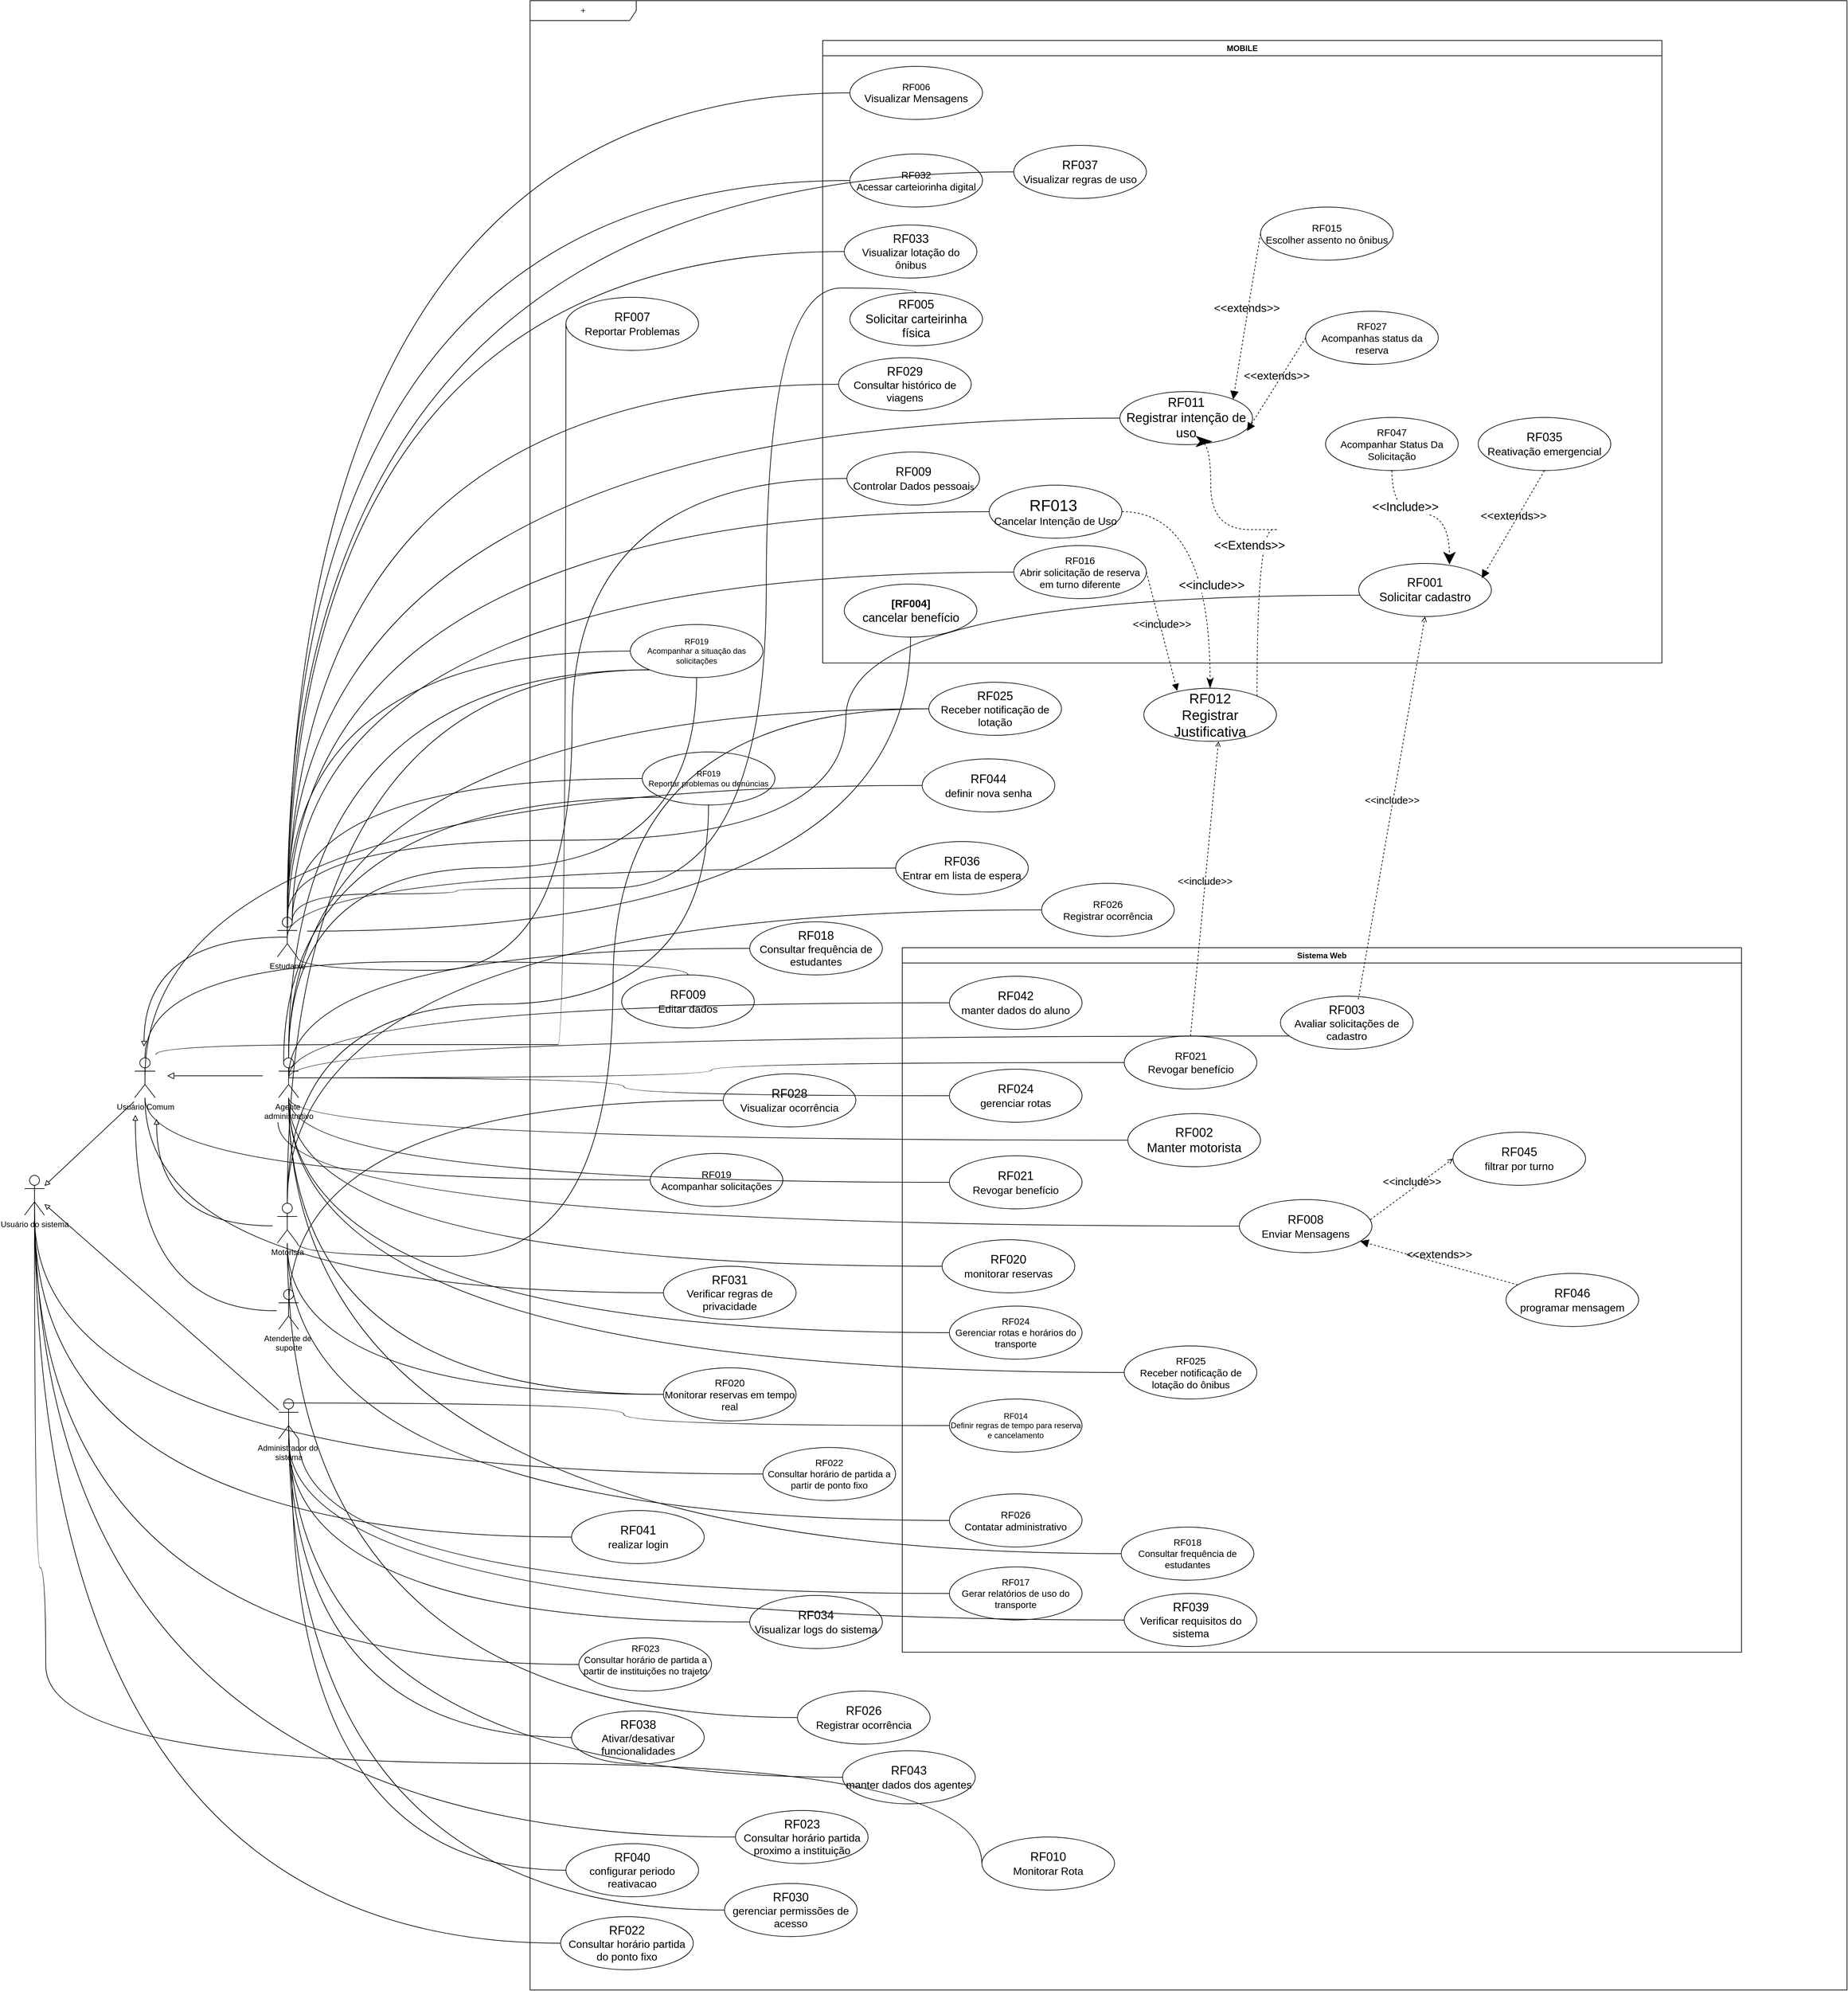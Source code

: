 <mxfile version="28.0.9" pages="7">
  <diagram name="Diagrama Modelo" id="OG8LbqmooRV7KgIllhYt">
    <mxGraphModel dx="7957" dy="6223" grid="1" gridSize="10" guides="1" tooltips="1" connect="1" arrows="1" fold="1" page="1" pageScale="1" pageWidth="827" pageHeight="1169" math="0" shadow="0">
      <root>
        <mxCell id="0" />
        <mxCell id="1" parent="0" />
        <mxCell id="yQJYmFIjRXhkfkze_Jnv-2" value="Agente&amp;nbsp;&lt;div&gt;administrativo&lt;/div&gt;" style="shape=umlActor;verticalLabelPosition=bottom;verticalAlign=top;html=1;outlineConnect=0;" parent="1" vertex="1">
          <mxGeometry x="230" y="-97" width="30" height="60" as="geometry" />
        </mxCell>
        <mxCell id="yQJYmFIjRXhkfkze_Jnv-3" value="Usuário do sistema" style="shape=umlActor;verticalLabelPosition=bottom;verticalAlign=top;html=1;outlineConnect=0;" parent="1" vertex="1">
          <mxGeometry x="-153" y="80" width="30" height="60" as="geometry" />
        </mxCell>
        <mxCell id="yQJYmFIjRXhkfkze_Jnv-4" value="Usuário Comum" style="shape=umlActor;verticalLabelPosition=bottom;verticalAlign=top;html=1;outlineConnect=0;" parent="1" vertex="1">
          <mxGeometry x="13" y="-97" width="31" height="60" as="geometry" />
        </mxCell>
        <mxCell id="yQJYmFIjRXhkfkze_Jnv-5" style="rounded=0;orthogonalLoop=1;jettySize=auto;html=1;endArrow=block;endFill=0;" parent="1" source="yQJYmFIjRXhkfkze_Jnv-6" target="yQJYmFIjRXhkfkze_Jnv-3" edge="1">
          <mxGeometry relative="1" as="geometry">
            <mxPoint x="-60" y="170" as="targetPoint" />
            <mxPoint x="-210" y="280" as="sourcePoint" />
          </mxGeometry>
        </mxCell>
        <mxCell id="yQJYmFIjRXhkfkze_Jnv-6" value="Administrador do&amp;nbsp;&lt;div&gt;sistema&lt;/div&gt;" style="shape=umlActor;verticalLabelPosition=bottom;verticalAlign=top;html=1;outlineConnect=0;" parent="1" vertex="1">
          <mxGeometry x="230" y="417" width="30" height="60" as="geometry" />
        </mxCell>
        <mxCell id="yQJYmFIjRXhkfkze_Jnv-7" style="rounded=0;orthogonalLoop=1;jettySize=auto;html=1;endArrow=block;endFill=0;" parent="1" target="yQJYmFIjRXhkfkze_Jnv-3" edge="1">
          <mxGeometry relative="1" as="geometry">
            <mxPoint x="-130" y="220" as="targetPoint" />
            <mxPoint x="12" y="-31" as="sourcePoint" />
          </mxGeometry>
        </mxCell>
        <mxCell id="yQJYmFIjRXhkfkze_Jnv-8" value="&lt;div&gt;&lt;div&gt;Atendente de&amp;nbsp;&lt;/div&gt;&lt;div&gt;suporte&lt;/div&gt;&lt;/div&gt;" style="shape=umlActor;verticalLabelPosition=bottom;verticalAlign=top;html=1;outlineConnect=0;" parent="1" vertex="1">
          <mxGeometry x="230" y="252" width="30" height="60" as="geometry" />
        </mxCell>
        <mxCell id="yQJYmFIjRXhkfkze_Jnv-9" style="edgeStyle=orthogonalEdgeStyle;rounded=0;orthogonalLoop=1;jettySize=auto;html=1;curved=1;endArrow=none;endFill=0;" parent="1" target="yQJYmFIjRXhkfkze_Jnv-15" edge="1">
          <mxGeometry relative="1" as="geometry">
            <mxPoint x="273" y="-288" as="sourcePoint" />
          </mxGeometry>
        </mxCell>
        <mxCell id="yQJYmFIjRXhkfkze_Jnv-10" value="Estudante" style="shape=umlActor;verticalLabelPosition=bottom;verticalAlign=top;html=1;outlineConnect=0;" parent="1" vertex="1">
          <mxGeometry x="228" y="-309" width="30" height="60" as="geometry" />
        </mxCell>
        <mxCell id="yQJYmFIjRXhkfkze_Jnv-11" style="rounded=0;orthogonalLoop=1;jettySize=auto;html=1;exitX=0.5;exitY=0.5;exitDx=0;exitDy=0;exitPerimeter=0;endArrow=block;endFill=0;edgeStyle=orthogonalEdgeStyle;curved=1;" parent="1" source="yQJYmFIjRXhkfkze_Jnv-10" edge="1">
          <mxGeometry relative="1" as="geometry">
            <mxPoint x="27" y="-114" as="targetPoint" />
            <mxPoint x="470" y="304" as="sourcePoint" />
          </mxGeometry>
        </mxCell>
        <mxCell id="yQJYmFIjRXhkfkze_Jnv-12" value="+" style="shape=umlFrame;whiteSpace=wrap;html=1;pointerEvents=0;recursiveResize=0;container=1;collapsible=0;width=160;" parent="1" vertex="1">
          <mxGeometry x="609" y="-1690" width="1985" height="2997.5" as="geometry" />
        </mxCell>
        <mxCell id="yQJYmFIjRXhkfkze_Jnv-13" value="MOBILE" style="swimlane;whiteSpace=wrap;html=1;" parent="yQJYmFIjRXhkfkze_Jnv-12" vertex="1">
          <mxGeometry x="441" y="60" width="1265" height="938" as="geometry" />
        </mxCell>
        <mxCell id="yQJYmFIjRXhkfkze_Jnv-14" value="&lt;div&gt;&lt;font style=&quot;font-size: 18px;&quot;&gt;RF001&lt;/font&gt;&lt;/div&gt;&lt;font style=&quot;font-size: 18px;&quot;&gt;Solicitar cadastro&lt;/font&gt;" style="ellipse;whiteSpace=wrap;html=1;" parent="yQJYmFIjRXhkfkze_Jnv-13" vertex="1">
          <mxGeometry x="808" y="788" width="200" height="80" as="geometry" />
        </mxCell>
        <mxCell id="yQJYmFIjRXhkfkze_Jnv-15" value="&lt;div&gt;&lt;font style=&quot;font-size: 18px;&quot;&gt;&lt;span id=&quot;docs-internal-guid-15ac6136-7fff-1dc7-2266-84a39d340607&quot;&gt;&lt;span style=&quot;font-size: 12pt; font-family: Arial, sans-serif; color: rgb(0, 0, 0); background-color: transparent; font-weight: 700; font-variant-numeric: normal; font-variant-east-asian: normal; font-variant-alternates: normal; font-variant-position: normal; font-variant-emoji: normal; vertical-align: baseline; white-space-collapse: preserve;&quot;&gt;[RF004&lt;/span&gt;&lt;/span&gt;&lt;/font&gt;&lt;span style=&quot;background-color: transparent; color: rgb(0, 0, 0); font-family: Arial, sans-serif; font-size: 12pt; font-weight: 700; white-space-collapse: preserve;&quot;&gt;]&lt;/span&gt;&lt;/div&gt;&lt;font style=&quot;font-size: 18px;&quot;&gt;cancelar benefício&lt;/font&gt;" style="ellipse;whiteSpace=wrap;html=1;" parent="yQJYmFIjRXhkfkze_Jnv-13" vertex="1">
          <mxGeometry x="32.5" y="819" width="200" height="80" as="geometry" />
        </mxCell>
        <mxCell id="yQJYmFIjRXhkfkze_Jnv-16" value="&lt;div&gt;&lt;font style=&quot;font-size: 18px;&quot;&gt;RF005&lt;/font&gt;&lt;/div&gt;&lt;font style=&quot;font-size: 18px;&quot;&gt;Solicitar carteirinha física&lt;/font&gt;" style="ellipse;whiteSpace=wrap;html=1;" parent="yQJYmFIjRXhkfkze_Jnv-13" vertex="1">
          <mxGeometry x="41" y="380" width="200" height="80" as="geometry" />
        </mxCell>
        <mxCell id="yQJYmFIjRXhkfkze_Jnv-17" value="&lt;font style=&quot;font-size: 14px;&quot;&gt;RF006&lt;/font&gt;&lt;div&gt;&lt;font size=&quot;3&quot;&gt;Visualizar Mensagens&lt;/font&gt;&lt;/div&gt;" style="ellipse;whiteSpace=wrap;html=1;" parent="yQJYmFIjRXhkfkze_Jnv-13" vertex="1">
          <mxGeometry x="41" y="39" width="200" height="80" as="geometry" />
        </mxCell>
        <mxCell id="yQJYmFIjRXhkfkze_Jnv-19" value="&lt;font style=&quot;font-size: 19px;&quot;&gt;RF011&lt;/font&gt;&lt;div&gt;&lt;font style=&quot;font-size: 19px;&quot;&gt;Registrar intenção de uso&lt;/font&gt;&lt;/div&gt;" style="ellipse;whiteSpace=wrap;html=1;" parent="yQJYmFIjRXhkfkze_Jnv-13" vertex="1">
          <mxGeometry x="448" y="529" width="200" height="80" as="geometry" />
        </mxCell>
        <mxCell id="yQJYmFIjRXhkfkze_Jnv-20" value="&lt;font style=&quot;font-size: 24px;&quot;&gt;RF013&amp;nbsp;&lt;/font&gt;&lt;div&gt;&lt;font size=&quot;3&quot;&gt;Cancelar Intenção de Uso&lt;/font&gt;&lt;/div&gt;" style="ellipse;whiteSpace=wrap;html=1;" parent="yQJYmFIjRXhkfkze_Jnv-13" vertex="1">
          <mxGeometry x="251" y="670" width="200" height="80" as="geometry" />
        </mxCell>
        <mxCell id="yQJYmFIjRXhkfkze_Jnv-21" value="&lt;div&gt;&lt;font style=&quot;font-size: 15px;&quot;&gt;RF015&lt;/font&gt;&lt;/div&gt;&lt;font style=&quot;font-size: 15px;&quot;&gt;Escolher assento no ônibus&lt;/font&gt;" style="ellipse;whiteSpace=wrap;html=1;" parent="yQJYmFIjRXhkfkze_Jnv-13" vertex="1">
          <mxGeometry x="660" y="251" width="200" height="80" as="geometry" />
        </mxCell>
        <mxCell id="yQJYmFIjRXhkfkze_Jnv-22" value="&lt;font style=&quot;font-size: 17px;&quot;&gt;&amp;lt;&amp;lt;extends&amp;gt;&amp;gt;&lt;/font&gt;" style="html=1;verticalAlign=bottom;labelBackgroundColor=none;endArrow=block;endFill=1;dashed=1;rounded=0;entryX=1;entryY=0;entryDx=0;entryDy=0;exitX=0;exitY=0.5;exitDx=0;exitDy=0;startSize=18;endSize=10;" parent="yQJYmFIjRXhkfkze_Jnv-13" source="yQJYmFIjRXhkfkze_Jnv-21" target="yQJYmFIjRXhkfkze_Jnv-19" edge="1">
          <mxGeometry width="160" relative="1" as="geometry">
            <mxPoint x="512" y="378" as="sourcePoint" />
            <mxPoint x="672" y="378" as="targetPoint" />
          </mxGeometry>
        </mxCell>
        <mxCell id="yQJYmFIjRXhkfkze_Jnv-23" value="&lt;div&gt;&lt;font style=&quot;font-size: 15px;&quot;&gt;RF016&lt;/font&gt;&lt;/div&gt;&lt;font style=&quot;font-size: 15px;&quot;&gt;Abrir solicitação de reserva em turno diferente&lt;/font&gt;" style="ellipse;whiteSpace=wrap;html=1;" parent="yQJYmFIjRXhkfkze_Jnv-13" vertex="1">
          <mxGeometry x="288" y="761" width="200" height="80" as="geometry" />
        </mxCell>
        <mxCell id="VX0gJ3f-Q1YHZ0l1_bKC-1" value="&lt;font style=&quot;font-size: 15px;&quot;&gt;RF047&lt;/font&gt;&lt;div&gt;&lt;font style=&quot;font-size: 15px;&quot;&gt;Acompanhar Status Da Solicitação&lt;/font&gt;&lt;/div&gt;" style="ellipse;whiteSpace=wrap;html=1;" parent="yQJYmFIjRXhkfkze_Jnv-13" vertex="1">
          <mxGeometry x="758" y="568" width="200" height="80" as="geometry" />
        </mxCell>
        <mxCell id="VX0gJ3f-Q1YHZ0l1_bKC-2" style="edgeStyle=orthogonalEdgeStyle;rounded=0;orthogonalLoop=1;jettySize=auto;html=1;entryX=0.684;entryY=0.019;entryDx=0;entryDy=0;entryPerimeter=0;curved=1;dashed=1;startSize=18;endSize=16;" parent="yQJYmFIjRXhkfkze_Jnv-13" source="VX0gJ3f-Q1YHZ0l1_bKC-1" target="yQJYmFIjRXhkfkze_Jnv-14" edge="1">
          <mxGeometry relative="1" as="geometry" />
        </mxCell>
        <mxCell id="VX0gJ3f-Q1YHZ0l1_bKC-3" value="&lt;font style=&quot;font-size: 18px;&quot;&gt;&lt;font style=&quot;&quot;&gt;&amp;lt;&amp;lt;Include&lt;/font&gt;&amp;gt;&amp;gt;&lt;/font&gt;" style="edgeLabel;html=1;align=center;verticalAlign=middle;resizable=0;points=[];" parent="VX0gJ3f-Q1YHZ0l1_bKC-2" connectable="0" vertex="1">
          <mxGeometry x="-0.27" y="10" relative="1" as="geometry">
            <mxPoint x="1" as="offset" />
          </mxGeometry>
        </mxCell>
        <mxCell id="Csph9qugnkicKOO20G-g-1" value="&lt;div&gt;&lt;font style=&quot;font-size: 15px;&quot;&gt;RF032&lt;/font&gt;&lt;/div&gt;&lt;font style=&quot;font-size: 15px;&quot;&gt;Acessar carteiorinha digital&lt;/font&gt;" style="ellipse;whiteSpace=wrap;html=1;" vertex="1" parent="yQJYmFIjRXhkfkze_Jnv-13">
          <mxGeometry x="41" y="171" width="200" height="80" as="geometry" />
        </mxCell>
        <mxCell id="Csph9qugnkicKOO20G-g-3" value="&lt;div&gt;&lt;font style=&quot;font-size: 15px;&quot;&gt;RF027&lt;/font&gt;&lt;/div&gt;&lt;font style=&quot;font-size: 15px;&quot;&gt;Acompanhas status da reserva&lt;/font&gt;" style="ellipse;whiteSpace=wrap;html=1;" vertex="1" parent="yQJYmFIjRXhkfkze_Jnv-13">
          <mxGeometry x="728" y="408" width="200" height="80" as="geometry" />
        </mxCell>
        <mxCell id="Csph9qugnkicKOO20G-g-4" value="&lt;font style=&quot;font-size: 17px;&quot;&gt;&amp;lt;&amp;lt;extends&amp;gt;&amp;gt;&lt;/font&gt;" style="html=1;verticalAlign=bottom;labelBackgroundColor=none;endArrow=block;endFill=1;dashed=1;rounded=0;entryX=0.958;entryY=0.744;entryDx=0;entryDy=0;exitX=0;exitY=0.5;exitDx=0;exitDy=0;startSize=18;endSize=10;entryPerimeter=0;" edge="1" parent="yQJYmFIjRXhkfkze_Jnv-13" source="Csph9qugnkicKOO20G-g-3" target="yQJYmFIjRXhkfkze_Jnv-19">
          <mxGeometry width="160" relative="1" as="geometry">
            <mxPoint x="927" y="511" as="sourcePoint" />
            <mxPoint x="658" y="488" as="targetPoint" />
          </mxGeometry>
        </mxCell>
        <mxCell id="oOnVIgAh95w-We0QLgAI-6" value="&lt;font style=&quot;font-size: 18px;&quot;&gt;RF029&lt;/font&gt;&lt;div&gt;&lt;font size=&quot;3&quot;&gt;Consultar histórico de viagens&lt;/font&gt;&lt;/div&gt;" style="ellipse;whiteSpace=wrap;html=1;" vertex="1" parent="yQJYmFIjRXhkfkze_Jnv-13">
          <mxGeometry x="24" y="478" width="200" height="80" as="geometry" />
        </mxCell>
        <mxCell id="oIpubVZL16lIW3ykKqMq-29" value="&lt;font style=&quot;font-size: 18px;&quot;&gt;RF035&lt;/font&gt;&lt;div&gt;&lt;font size=&quot;3&quot;&gt;Reativação emergencial&lt;/font&gt;&lt;/div&gt;" style="ellipse;whiteSpace=wrap;html=1;" vertex="1" parent="yQJYmFIjRXhkfkze_Jnv-13">
          <mxGeometry x="988" y="568" width="200" height="80" as="geometry" />
        </mxCell>
        <mxCell id="oIpubVZL16lIW3ykKqMq-30" value="&lt;font style=&quot;font-size: 17px;&quot;&gt;&amp;lt;&amp;lt;extends&amp;gt;&amp;gt;&lt;/font&gt;" style="html=1;verticalAlign=bottom;labelBackgroundColor=none;endArrow=block;endFill=1;dashed=1;rounded=0;entryX=0.927;entryY=0.279;entryDx=0;entryDy=0;exitX=0.5;exitY=1;exitDx=0;exitDy=0;startSize=18;endSize=10;entryPerimeter=0;" edge="1" parent="yQJYmFIjRXhkfkze_Jnv-13" source="oIpubVZL16lIW3ykKqMq-29" target="yQJYmFIjRXhkfkze_Jnv-14">
          <mxGeometry width="160" relative="1" as="geometry">
            <mxPoint x="1127" y="301" as="sourcePoint" />
            <mxPoint x="858" y="278" as="targetPoint" />
          </mxGeometry>
        </mxCell>
        <mxCell id="oIpubVZL16lIW3ykKqMq-119" value="&lt;font style=&quot;font-size: 18px;&quot;&gt;RF033&lt;/font&gt;&lt;div&gt;&lt;font size=&quot;3&quot;&gt;Visualizar lotação do ônibus&lt;/font&gt;&lt;/div&gt;" style="ellipse;whiteSpace=wrap;html=1;" vertex="1" parent="yQJYmFIjRXhkfkze_Jnv-13">
          <mxGeometry x="32.5" y="278" width="200" height="80" as="geometry" />
        </mxCell>
        <mxCell id="oIpubVZL16lIW3ykKqMq-125" value="&lt;font style=&quot;font-size: 18px;&quot;&gt;RF037&lt;/font&gt;&lt;div&gt;&lt;font size=&quot;3&quot;&gt;Visualizar regras de uso&lt;/font&gt;&lt;/div&gt;" style="ellipse;whiteSpace=wrap;html=1;" vertex="1" parent="yQJYmFIjRXhkfkze_Jnv-13">
          <mxGeometry x="288" y="158" width="200" height="80" as="geometry" />
        </mxCell>
        <mxCell id="yQJYmFIjRXhkfkze_Jnv-18" value="&lt;font style=&quot;font-size: 18px;&quot;&gt;RF009&lt;/font&gt;&lt;div&gt;&lt;font size=&quot;3&quot;&gt;Controlar Dados pessoai&lt;/font&gt;s&lt;/div&gt;" style="ellipse;whiteSpace=wrap;html=1;" parent="yQJYmFIjRXhkfkze_Jnv-13" vertex="1">
          <mxGeometry x="36.5" y="620" width="200" height="80" as="geometry" />
        </mxCell>
        <mxCell id="yQJYmFIjRXhkfkze_Jnv-24" value="Sistema Web" style="swimlane;whiteSpace=wrap;html=1;" parent="yQJYmFIjRXhkfkze_Jnv-12" vertex="1">
          <mxGeometry x="561" y="1427" width="1265" height="1061.5" as="geometry" />
        </mxCell>
        <mxCell id="yQJYmFIjRXhkfkze_Jnv-25" value="&lt;font style=&quot;font-size: 18px;&quot;&gt;RF003&lt;/font&gt;&lt;div&gt;&lt;font size=&quot;3&quot;&gt;Avaliar solicitações de cadastro&lt;/font&gt;&lt;/div&gt;" style="ellipse;whiteSpace=wrap;html=1;" parent="yQJYmFIjRXhkfkze_Jnv-24" vertex="1">
          <mxGeometry x="570" y="73" width="200" height="80" as="geometry" />
        </mxCell>
        <mxCell id="yQJYmFIjRXhkfkze_Jnv-26" value="&lt;font style=&quot;font-size: 18px;&quot;&gt;RF008&lt;/font&gt;&lt;div&gt;&lt;font size=&quot;3&quot;&gt;Enviar Mensagens&lt;/font&gt;&lt;/div&gt;" style="ellipse;whiteSpace=wrap;html=1;" parent="yQJYmFIjRXhkfkze_Jnv-24" vertex="1">
          <mxGeometry x="508" y="379.5" width="200" height="80" as="geometry" />
        </mxCell>
        <mxCell id="yQJYmFIjRXhkfkze_Jnv-27" value="&lt;font style=&quot;font-size: 19px;&quot;&gt;RF002&lt;/font&gt;&lt;div&gt;&lt;span style=&quot;font-size: 19px;&quot;&gt;Manter motorista&lt;/span&gt;&lt;/div&gt;" style="ellipse;whiteSpace=wrap;html=1;" parent="yQJYmFIjRXhkfkze_Jnv-24" vertex="1">
          <mxGeometry x="340" y="250" width="200" height="80" as="geometry" />
        </mxCell>
        <mxCell id="yQJYmFIjRXhkfkze_Jnv-28" value="RF014&lt;br&gt;Definir regras de tempo para reserva e cancelamento" style="ellipse;whiteSpace=wrap;html=1;" parent="yQJYmFIjRXhkfkze_Jnv-24" vertex="1">
          <mxGeometry x="71" y="680" width="200" height="80" as="geometry" />
        </mxCell>
        <mxCell id="yQJYmFIjRXhkfkze_Jnv-29" value="&lt;div&gt;&lt;font style=&quot;font-size: 14px;&quot;&gt;RF017&lt;br&gt;&lt;/font&gt;&lt;/div&gt;&lt;font style=&quot;font-size: 14px;&quot;&gt;Gerar relatórios de uso do transporte&lt;/font&gt;" style="ellipse;whiteSpace=wrap;html=1;" parent="yQJYmFIjRXhkfkze_Jnv-24" vertex="1">
          <mxGeometry x="71" y="933" width="200" height="80" as="geometry" />
        </mxCell>
        <mxCell id="yQJYmFIjRXhkfkze_Jnv-30" value="&lt;div&gt;&lt;font style=&quot;font-size: 14px;&quot;&gt;RF018&lt;/font&gt;&lt;/div&gt;&lt;font style=&quot;font-size: 14px;&quot;&gt;Consultar frequência de estudantes&lt;/font&gt;" style="ellipse;whiteSpace=wrap;html=1;" parent="yQJYmFIjRXhkfkze_Jnv-24" vertex="1">
          <mxGeometry x="330" y="873" width="200" height="80" as="geometry" />
        </mxCell>
        <mxCell id="yQJYmFIjRXhkfkze_Jnv-31" value="&lt;div&gt;&lt;font style=&quot;font-size: 16px;&quot;&gt;RF021&lt;/font&gt;&lt;/div&gt;&lt;font style=&quot;font-size: 16px;&quot;&gt;Revogar benefício&lt;/font&gt;" style="ellipse;whiteSpace=wrap;html=1;" parent="yQJYmFIjRXhkfkze_Jnv-24" vertex="1">
          <mxGeometry x="334.5" y="133" width="200" height="80" as="geometry" />
        </mxCell>
        <mxCell id="yQJYmFIjRXhkfkze_Jnv-32" value="&lt;div&gt;&lt;font style=&quot;font-size: 14px;&quot;&gt;RF024&lt;/font&gt;&lt;/div&gt;&lt;font style=&quot;font-size: 14px;&quot;&gt;Gerenciar rotas e horários do transporte&lt;/font&gt;" style="ellipse;whiteSpace=wrap;html=1;" parent="yQJYmFIjRXhkfkze_Jnv-24" vertex="1">
          <mxGeometry x="71" y="540" width="200" height="80" as="geometry" />
        </mxCell>
        <mxCell id="yQJYmFIjRXhkfkze_Jnv-34" value="&lt;div&gt;&lt;font style=&quot;font-size: 15px;&quot;&gt;RF025&lt;/font&gt;&lt;/div&gt;&lt;font style=&quot;font-size: 15px;&quot;&gt;Receber notificação de lotação do ônibus&lt;/font&gt;" style="ellipse;whiteSpace=wrap;html=1;" parent="yQJYmFIjRXhkfkze_Jnv-24" vertex="1">
          <mxGeometry x="334.5" y="600" width="200" height="80" as="geometry" />
        </mxCell>
        <mxCell id="yQJYmFIjRXhkfkze_Jnv-35" value="&lt;div&gt;&lt;font style=&quot;font-size: 15px;&quot;&gt;RF026&lt;/font&gt;&lt;/div&gt;&lt;font style=&quot;font-size: 15px;&quot;&gt;Contatar administrativo&lt;/font&gt;" style="ellipse;whiteSpace=wrap;html=1;" parent="yQJYmFIjRXhkfkze_Jnv-24" vertex="1">
          <mxGeometry x="71" y="823" width="200" height="80" as="geometry" />
        </mxCell>
        <mxCell id="oIpubVZL16lIW3ykKqMq-6" value="&lt;font style=&quot;font-size: 18px;&quot;&gt;RF045&lt;/font&gt;&lt;div&gt;&lt;font size=&quot;3&quot;&gt;filtrar por turno&lt;/font&gt;&lt;/div&gt;" style="ellipse;whiteSpace=wrap;html=1;" vertex="1" parent="yQJYmFIjRXhkfkze_Jnv-24">
          <mxGeometry x="830" y="278" width="200" height="80" as="geometry" />
        </mxCell>
        <mxCell id="oIpubVZL16lIW3ykKqMq-7" value="&lt;font style=&quot;font-size: 16px;&quot;&gt;&amp;lt;&amp;lt;include&amp;gt;&amp;gt;&lt;/font&gt;" style="html=1;verticalAlign=bottom;labelBackgroundColor=none;endArrow=open;endFill=0;dashed=1;rounded=0;entryX=0;entryY=0.5;entryDx=0;entryDy=0;exitX=0.988;exitY=0.377;exitDx=0;exitDy=0;exitPerimeter=0;" edge="1" parent="yQJYmFIjRXhkfkze_Jnv-24" source="yQJYmFIjRXhkfkze_Jnv-26" target="oIpubVZL16lIW3ykKqMq-6">
          <mxGeometry width="160" relative="1" as="geometry">
            <mxPoint x="160" y="360" as="sourcePoint" />
            <mxPoint x="320" y="360" as="targetPoint" />
          </mxGeometry>
        </mxCell>
        <mxCell id="oIpubVZL16lIW3ykKqMq-10" value="&lt;font style=&quot;font-size: 18px;&quot;&gt;RF024&lt;/font&gt;&lt;div&gt;&lt;font size=&quot;3&quot;&gt;gerenciar rotas&lt;/font&gt;&lt;/div&gt;" style="ellipse;whiteSpace=wrap;html=1;" vertex="1" parent="yQJYmFIjRXhkfkze_Jnv-24">
          <mxGeometry x="71" y="183" width="200" height="80" as="geometry" />
        </mxCell>
        <mxCell id="oIpubVZL16lIW3ykKqMq-14" value="&lt;font style=&quot;font-size: 18px;&quot;&gt;RF042&lt;/font&gt;&lt;div&gt;&lt;font size=&quot;3&quot;&gt;manter dados do aluno&lt;/font&gt;&lt;/div&gt;" style="ellipse;whiteSpace=wrap;html=1;" vertex="1" parent="yQJYmFIjRXhkfkze_Jnv-24">
          <mxGeometry x="71" y="43" width="200" height="80" as="geometry" />
        </mxCell>
        <mxCell id="oIpubVZL16lIW3ykKqMq-18" value="&lt;font style=&quot;font-size: 18px;&quot;&gt;RF020&lt;/font&gt;&lt;div&gt;&lt;span style=&quot;font-size: medium; background-color: transparent; color: light-dark(rgb(0, 0, 0), rgb(255, 255, 255));&quot;&gt;monitorar reservas&lt;/span&gt;&lt;/div&gt;" style="ellipse;whiteSpace=wrap;html=1;" vertex="1" parent="yQJYmFIjRXhkfkze_Jnv-24">
          <mxGeometry x="60" y="440" width="200" height="80" as="geometry" />
        </mxCell>
        <mxCell id="oIpubVZL16lIW3ykKqMq-22" value="&lt;font style=&quot;font-size: 18px;&quot;&gt;RF046&lt;/font&gt;&lt;div&gt;&lt;font size=&quot;3&quot;&gt;programar mensagem&lt;/font&gt;&lt;/div&gt;" style="ellipse;whiteSpace=wrap;html=1;" vertex="1" parent="yQJYmFIjRXhkfkze_Jnv-24">
          <mxGeometry x="910" y="490.75" width="200" height="80" as="geometry" />
        </mxCell>
        <mxCell id="oIpubVZL16lIW3ykKqMq-24" value="&lt;font style=&quot;font-size: 17px;&quot;&gt;&amp;lt;&amp;lt;extends&amp;gt;&amp;gt;&lt;/font&gt;" style="html=1;verticalAlign=bottom;labelBackgroundColor=none;endArrow=block;endFill=1;dashed=1;rounded=0;startSize=18;endSize=10;" edge="1" parent="yQJYmFIjRXhkfkze_Jnv-24" source="oIpubVZL16lIW3ykKqMq-22" target="yQJYmFIjRXhkfkze_Jnv-26">
          <mxGeometry width="160" relative="1" as="geometry">
            <mxPoint x="702" y="540" as="sourcePoint" />
            <mxPoint x="440" y="460" as="targetPoint" />
          </mxGeometry>
        </mxCell>
        <mxCell id="oIpubVZL16lIW3ykKqMq-38" value="&lt;font style=&quot;font-size: 18px;&quot;&gt;RF021&lt;/font&gt;&lt;div&gt;&lt;font size=&quot;3&quot;&gt;Revogar benefício&lt;/font&gt;&lt;/div&gt;" style="ellipse;whiteSpace=wrap;html=1;" vertex="1" parent="yQJYmFIjRXhkfkze_Jnv-24">
          <mxGeometry x="71" y="313.5" width="200" height="80" as="geometry" />
        </mxCell>
        <mxCell id="oIpubVZL16lIW3ykKqMq-36" value="&lt;font style=&quot;font-size: 18px;&quot;&gt;RF039&lt;/font&gt;&lt;div&gt;&lt;font size=&quot;3&quot;&gt;Verificar requisitos do sistema&lt;/font&gt;&lt;/div&gt;" style="ellipse;whiteSpace=wrap;html=1;" vertex="1" parent="yQJYmFIjRXhkfkze_Jnv-24">
          <mxGeometry x="334.5" y="973" width="200" height="80" as="geometry" />
        </mxCell>
        <mxCell id="yQJYmFIjRXhkfkze_Jnv-37" value="&lt;font style=&quot;font-size: 18px;&quot;&gt;RF007&lt;/font&gt;&lt;div&gt;&lt;font size=&quot;3&quot;&gt;Reportar Problemas&lt;/font&gt;&lt;/div&gt;" style="ellipse;whiteSpace=wrap;html=1;" parent="yQJYmFIjRXhkfkze_Jnv-12" vertex="1">
          <mxGeometry x="54" y="447" width="200" height="80" as="geometry" />
        </mxCell>
        <mxCell id="yQJYmFIjRXhkfkze_Jnv-41" value="&lt;font style=&quot;font-size: 18px;&quot;&gt;RF009&lt;/font&gt;&lt;div&gt;&lt;font size=&quot;3&quot;&gt;Editar dados&lt;/font&gt;&lt;/div&gt;" style="ellipse;whiteSpace=wrap;html=1;" parent="yQJYmFIjRXhkfkze_Jnv-12" vertex="1">
          <mxGeometry x="138" y="1468" width="200" height="80" as="geometry" />
        </mxCell>
        <mxCell id="yQJYmFIjRXhkfkze_Jnv-42" value="&lt;div&gt;RF019&lt;/div&gt;Acompanhar a situação das solicitações" style="ellipse;whiteSpace=wrap;html=1;" parent="yQJYmFIjRXhkfkze_Jnv-12" vertex="1">
          <mxGeometry x="151" y="940" width="200" height="80" as="geometry" />
        </mxCell>
        <mxCell id="yQJYmFIjRXhkfkze_Jnv-43" value="&lt;div&gt;RF019&lt;/div&gt;Reportar problemas ou denúncias" style="ellipse;whiteSpace=wrap;html=1;" parent="yQJYmFIjRXhkfkze_Jnv-12" vertex="1">
          <mxGeometry x="169" y="1132" width="200" height="80" as="geometry" />
        </mxCell>
        <mxCell id="yQJYmFIjRXhkfkze_Jnv-44" value="&lt;div&gt;&lt;font style=&quot;font-size: 15px;&quot;&gt;RF020&lt;/font&gt;&lt;/div&gt;&lt;font style=&quot;font-size: 15px;&quot;&gt;Monitorar reservas em tempo real&lt;/font&gt;" style="ellipse;whiteSpace=wrap;html=1;" parent="yQJYmFIjRXhkfkze_Jnv-12" vertex="1">
          <mxGeometry x="201" y="2060" width="200" height="80" as="geometry" />
        </mxCell>
        <mxCell id="yQJYmFIjRXhkfkze_Jnv-45" value="&lt;font style=&quot;font-size: 15px;&quot;&gt;&amp;lt;&amp;lt;include&amp;gt;&amp;gt;&lt;/font&gt;" style="html=1;verticalAlign=bottom;labelBackgroundColor=none;endArrow=open;endFill=0;dashed=1;rounded=0;entryX=0.563;entryY=1.001;entryDx=0;entryDy=0;entryPerimeter=0;exitX=0.5;exitY=0;exitDx=0;exitDy=0;" parent="yQJYmFIjRXhkfkze_Jnv-12" source="yQJYmFIjRXhkfkze_Jnv-31" target="yQJYmFIjRXhkfkze_Jnv-46" edge="1">
          <mxGeometry width="160" relative="1" as="geometry">
            <mxPoint x="525" y="649" as="sourcePoint" />
            <mxPoint x="685" y="649" as="targetPoint" />
          </mxGeometry>
        </mxCell>
        <mxCell id="yQJYmFIjRXhkfkze_Jnv-46" value="&lt;font style=&quot;font-size: 21px;&quot;&gt;RF012&lt;/font&gt;&lt;div&gt;&lt;font style=&quot;font-size: 21px;&quot;&gt;Registrar Justificativa&lt;/font&gt;&lt;/div&gt;" style="ellipse;whiteSpace=wrap;html=1;" parent="yQJYmFIjRXhkfkze_Jnv-12" vertex="1">
          <mxGeometry x="925" y="1036" width="200" height="80" as="geometry" />
        </mxCell>
        <mxCell id="yQJYmFIjRXhkfkze_Jnv-47" style="edgeStyle=orthogonalEdgeStyle;rounded=0;orthogonalLoop=1;jettySize=auto;html=1;exitX=1;exitY=0.5;exitDx=0;exitDy=0;curved=1;startArrow=none;startFill=0;endArrow=classicThin;endFill=1;startSize=13;dashed=1;endSize=13;" parent="yQJYmFIjRXhkfkze_Jnv-12" source="yQJYmFIjRXhkfkze_Jnv-20" target="yQJYmFIjRXhkfkze_Jnv-46" edge="1">
          <mxGeometry relative="1" as="geometry" />
        </mxCell>
        <mxCell id="yQJYmFIjRXhkfkze_Jnv-48" value="&lt;font style=&quot;font-size: 18px;&quot;&gt;&amp;lt;&amp;lt;include&amp;gt;&amp;gt;&lt;/font&gt;" style="edgeLabel;html=1;align=center;verticalAlign=middle;resizable=0;points=[];" parent="yQJYmFIjRXhkfkze_Jnv-47" connectable="0" vertex="1">
          <mxGeometry x="0.177" y="2" relative="1" as="geometry">
            <mxPoint y="9" as="offset" />
          </mxGeometry>
        </mxCell>
        <mxCell id="yQJYmFIjRXhkfkze_Jnv-49" style="edgeStyle=orthogonalEdgeStyle;rounded=0;orthogonalLoop=1;jettySize=auto;html=1;exitX=1;exitY=0;exitDx=0;exitDy=0;entryX=0.697;entryY=0.94;entryDx=0;entryDy=0;curved=1;endSize=22;dashed=1;endArrow=classicThin;endFill=1;entryPerimeter=0;" parent="yQJYmFIjRXhkfkze_Jnv-12" source="yQJYmFIjRXhkfkze_Jnv-46" target="yQJYmFIjRXhkfkze_Jnv-19" edge="1">
          <mxGeometry relative="1" as="geometry">
            <Array as="points">
              <mxPoint x="1144" y="797" />
              <mxPoint x="1026" y="797" />
              <mxPoint x="1026" y="668" />
            </Array>
          </mxGeometry>
        </mxCell>
        <mxCell id="yQJYmFIjRXhkfkze_Jnv-50" value="&lt;font style=&quot;font-size: 18px;&quot;&gt;&amp;lt;&amp;lt;&lt;font style=&quot;&quot;&gt;Extends&lt;/font&gt;&amp;gt;&amp;gt;&lt;/font&gt;" style="edgeLabel;html=1;align=center;verticalAlign=middle;resizable=0;points=[];" parent="yQJYmFIjRXhkfkze_Jnv-49" connectable="0" vertex="1">
          <mxGeometry x="-0.226" y="-3" relative="1" as="geometry">
            <mxPoint x="-15" y="-13" as="offset" />
          </mxGeometry>
        </mxCell>
        <mxCell id="yQJYmFIjRXhkfkze_Jnv-51" value="&lt;font style=&quot;font-size: 16px;&quot;&gt;&amp;lt;&amp;lt;include&amp;gt;&amp;gt;&lt;/font&gt;" style="endArrow=block;startArrow=none;endFill=1;startFill=0;endSize=8;html=1;verticalAlign=bottom;dashed=1;labelBackgroundColor=none;rounded=0;exitX=1;exitY=0.5;exitDx=0;exitDy=0;entryX=0.252;entryY=0.05;entryDx=0;entryDy=0;entryPerimeter=0;" parent="yQJYmFIjRXhkfkze_Jnv-12" source="yQJYmFIjRXhkfkze_Jnv-23" target="yQJYmFIjRXhkfkze_Jnv-46" edge="1">
          <mxGeometry width="160" relative="1" as="geometry">
            <mxPoint x="962" y="776" as="sourcePoint" />
            <mxPoint x="1060" y="1165" as="targetPoint" />
          </mxGeometry>
        </mxCell>
        <mxCell id="yQJYmFIjRXhkfkze_Jnv-53" value="&lt;div&gt;&lt;font style=&quot;font-size: 14px;&quot;&gt;RF023&lt;/font&gt;&lt;/div&gt;&lt;font style=&quot;font-size: 14px;&quot;&gt;Consultar horário de partida a partir de instituições no trajeto&lt;/font&gt;&lt;div&gt;&lt;br&gt;&lt;/div&gt;" style="ellipse;whiteSpace=wrap;html=1;" parent="yQJYmFIjRXhkfkze_Jnv-12" vertex="1">
          <mxGeometry x="73.5" y="2467" width="200" height="80" as="geometry" />
        </mxCell>
        <mxCell id="eofkXTjr6rBQwezB-Ewx-2" value="&lt;div&gt;&lt;font style=&quot;font-size: 15px;&quot;&gt;RF019&lt;/font&gt;&lt;/div&gt;&lt;font style=&quot;font-size: 15px;&quot;&gt;Acompanhar solicitações&lt;/font&gt;" style="ellipse;whiteSpace=wrap;html=1;" vertex="1" parent="yQJYmFIjRXhkfkze_Jnv-12">
          <mxGeometry x="181" y="1737" width="200" height="80" as="geometry" />
        </mxCell>
        <mxCell id="oOnVIgAh95w-We0QLgAI-2" value="&lt;font style=&quot;font-size: 18px;&quot;&gt;RF038&lt;/font&gt;&lt;div&gt;&lt;font size=&quot;3&quot;&gt;Ativar/desativar funcionalidades&lt;/font&gt;&lt;/div&gt;" style="ellipse;whiteSpace=wrap;html=1;" vertex="1" parent="yQJYmFIjRXhkfkze_Jnv-12">
          <mxGeometry x="62.5" y="2577" width="200" height="80" as="geometry" />
        </mxCell>
        <mxCell id="oOnVIgAh95w-We0QLgAI-5" style="edgeStyle=orthogonalEdgeStyle;rounded=0;orthogonalLoop=1;jettySize=auto;html=1;curved=1;endArrow=none;endFill=0;" edge="1" parent="yQJYmFIjRXhkfkze_Jnv-12" source="oOnVIgAh95w-We0QLgAI-4">
          <mxGeometry relative="1" as="geometry">
            <mxPoint x="-359" y="2207" as="targetPoint" />
          </mxGeometry>
        </mxCell>
        <mxCell id="oOnVIgAh95w-We0QLgAI-4" value="&lt;font style=&quot;font-size: 18px;&quot;&gt;RF040&lt;/font&gt;&lt;div&gt;&lt;font size=&quot;3&quot;&gt;configurar periodo reativacao&lt;/font&gt;&lt;/div&gt;" style="ellipse;whiteSpace=wrap;html=1;" vertex="1" parent="yQJYmFIjRXhkfkze_Jnv-12">
          <mxGeometry x="54" y="2777" width="200" height="80" as="geometry" />
        </mxCell>
        <mxCell id="oOnVIgAh95w-We0QLgAI-8" value="&lt;font style=&quot;font-size: 18px;&quot;&gt;RF018&lt;/font&gt;&lt;div&gt;&lt;font size=&quot;3&quot;&gt;Consultar frequência de estudantes&lt;/font&gt;&lt;/div&gt;" style="ellipse;whiteSpace=wrap;html=1;" vertex="1" parent="yQJYmFIjRXhkfkze_Jnv-12">
          <mxGeometry x="331" y="1388" width="200" height="80" as="geometry" />
        </mxCell>
        <mxCell id="oOnVIgAh95w-We0QLgAI-10" value="&lt;font style=&quot;font-size: 18px;&quot;&gt;RF022&lt;/font&gt;&lt;div&gt;&lt;font size=&quot;3&quot;&gt;Consultar horário partida do ponto fixo&lt;/font&gt;&lt;/div&gt;" style="ellipse;whiteSpace=wrap;html=1;" vertex="1" parent="yQJYmFIjRXhkfkze_Jnv-12">
          <mxGeometry x="46" y="2887" width="200" height="80" as="geometry" />
        </mxCell>
        <mxCell id="oIpubVZL16lIW3ykKqMq-2" value="&lt;font style=&quot;font-size: 18px;&quot;&gt;RF023&lt;/font&gt;&lt;div&gt;&lt;font size=&quot;3&quot;&gt;Consultar horário partida proximo a instituição&lt;/font&gt;&lt;/div&gt;" style="ellipse;whiteSpace=wrap;html=1;" vertex="1" parent="yQJYmFIjRXhkfkze_Jnv-12">
          <mxGeometry x="309.5" y="2727" width="200" height="80" as="geometry" />
        </mxCell>
        <mxCell id="oIpubVZL16lIW3ykKqMq-4" value="&lt;font style=&quot;font-size: 18px;&quot;&gt;RF026&lt;/font&gt;&lt;div&gt;&lt;font size=&quot;3&quot;&gt;Registrar ocorrência&lt;/font&gt;&lt;/div&gt;" style="ellipse;whiteSpace=wrap;html=1;" vertex="1" parent="yQJYmFIjRXhkfkze_Jnv-12">
          <mxGeometry x="403" y="2547" width="200" height="80" as="geometry" />
        </mxCell>
        <mxCell id="oIpubVZL16lIW3ykKqMq-8" value="&lt;font style=&quot;font-size: 18px;&quot;&gt;RF030&lt;/font&gt;&lt;div&gt;&lt;font size=&quot;3&quot;&gt;gerenciar permissões de acesso&lt;/font&gt;&lt;/div&gt;" style="ellipse;whiteSpace=wrap;html=1;" vertex="1" parent="yQJYmFIjRXhkfkze_Jnv-12">
          <mxGeometry x="293" y="2837" width="200" height="80" as="geometry" />
        </mxCell>
        <mxCell id="oIpubVZL16lIW3ykKqMq-12" value="&lt;font style=&quot;font-size: 18px;&quot;&gt;RF036&lt;/font&gt;&lt;div&gt;&lt;font size=&quot;3&quot;&gt;Entrar em lista de espera&lt;/font&gt;&lt;/div&gt;" style="ellipse;whiteSpace=wrap;html=1;" vertex="1" parent="yQJYmFIjRXhkfkze_Jnv-12">
          <mxGeometry x="551" y="1267" width="200" height="80" as="geometry" />
        </mxCell>
        <mxCell id="oIpubVZL16lIW3ykKqMq-16" value="&lt;font style=&quot;font-size: 18px;&quot;&gt;RF043&lt;/font&gt;&lt;div&gt;&lt;span style=&quot;font-size: medium; background-color: transparent; color: light-dark(rgb(0, 0, 0), rgb(255, 255, 255));&quot;&gt;manter dados dos agentes&lt;/span&gt;&lt;/div&gt;" style="ellipse;whiteSpace=wrap;html=1;" vertex="1" parent="yQJYmFIjRXhkfkze_Jnv-12">
          <mxGeometry x="471" y="2637" width="200" height="80" as="geometry" />
        </mxCell>
        <mxCell id="oIpubVZL16lIW3ykKqMq-20" value="&lt;font style=&quot;font-size: 18px;&quot;&gt;RF044&lt;/font&gt;&lt;div&gt;&lt;span style=&quot;font-size: medium; background-color: transparent; color: light-dark(rgb(0, 0, 0), rgb(255, 255, 255));&quot;&gt;definir nova senha&lt;/span&gt;&lt;/div&gt;" style="ellipse;whiteSpace=wrap;html=1;" vertex="1" parent="yQJYmFIjRXhkfkze_Jnv-12">
          <mxGeometry x="591" y="1142.5" width="200" height="80" as="geometry" />
        </mxCell>
        <mxCell id="oIpubVZL16lIW3ykKqMq-27" value="&lt;font style=&quot;font-size: 18px;&quot;&gt;RF041&lt;/font&gt;&lt;div&gt;&lt;font size=&quot;3&quot;&gt;realizar login&lt;/font&gt;&lt;/div&gt;" style="ellipse;whiteSpace=wrap;html=1;" vertex="1" parent="yQJYmFIjRXhkfkze_Jnv-12">
          <mxGeometry x="62.5" y="2275" width="200" height="80" as="geometry" />
        </mxCell>
        <mxCell id="oIpubVZL16lIW3ykKqMq-32" value="&lt;font style=&quot;font-size: 18px;&quot;&gt;RF025&lt;/font&gt;&lt;div&gt;&lt;font size=&quot;3&quot;&gt;Receber notificação de lotação&lt;/font&gt;&lt;/div&gt;" style="ellipse;whiteSpace=wrap;html=1;" vertex="1" parent="yQJYmFIjRXhkfkze_Jnv-12">
          <mxGeometry x="601" y="1027" width="200" height="80" as="geometry" />
        </mxCell>
        <mxCell id="oIpubVZL16lIW3ykKqMq-40" value="&lt;font style=&quot;font-size: 18px;&quot;&gt;RF031&lt;/font&gt;&lt;div&gt;&lt;font size=&quot;3&quot;&gt;Verificar regras de privacidade&lt;/font&gt;&lt;/div&gt;" style="ellipse;whiteSpace=wrap;html=1;" vertex="1" parent="yQJYmFIjRXhkfkze_Jnv-12">
          <mxGeometry x="201" y="1907" width="200" height="80" as="geometry" />
        </mxCell>
        <mxCell id="oIpubVZL16lIW3ykKqMq-42" value="&lt;font style=&quot;font-size: 18px;&quot;&gt;RF034&lt;/font&gt;&lt;div&gt;&lt;font size=&quot;3&quot;&gt;Visualizar logs do sistema&lt;/font&gt;&lt;/div&gt;" style="ellipse;whiteSpace=wrap;html=1;" vertex="1" parent="yQJYmFIjRXhkfkze_Jnv-12">
          <mxGeometry x="331" y="2403" width="200" height="80" as="geometry" />
        </mxCell>
        <mxCell id="oIpubVZL16lIW3ykKqMq-123" value="&lt;font style=&quot;font-size: 18px;&quot;&gt;RF028&lt;/font&gt;&lt;div&gt;&lt;font size=&quot;3&quot;&gt;Visualizar ocorrência&lt;/font&gt;&lt;/div&gt;" style="ellipse;whiteSpace=wrap;html=1;" vertex="1" parent="yQJYmFIjRXhkfkze_Jnv-12">
          <mxGeometry x="291" y="1617" width="200" height="80" as="geometry" />
        </mxCell>
        <mxCell id="oIpubVZL16lIW3ykKqMq-129" value="&lt;font style=&quot;font-size: 15px;&quot;&gt;&amp;lt;&amp;lt;include&amp;gt;&amp;gt;&lt;/font&gt;" style="html=1;verticalAlign=bottom;labelBackgroundColor=none;endArrow=open;endFill=0;dashed=1;rounded=0;entryX=0.5;entryY=1;entryDx=0;entryDy=0;exitX=0.587;exitY=0.06;exitDx=0;exitDy=0;exitPerimeter=0;" edge="1" parent="yQJYmFIjRXhkfkze_Jnv-12" source="yQJYmFIjRXhkfkze_Jnv-25" target="yQJYmFIjRXhkfkze_Jnv-14">
          <mxGeometry width="160" relative="1" as="geometry">
            <mxPoint x="1391" y="1523" as="sourcePoint" />
            <mxPoint x="1397" y="1177" as="targetPoint" />
          </mxGeometry>
        </mxCell>
        <mxCell id="yQJYmFIjRXhkfkze_Jnv-38" value="&lt;font style=&quot;font-size: 18px;&quot;&gt;RF010&lt;/font&gt;&lt;div&gt;&lt;font size=&quot;3&quot;&gt;Monitorar Rota&lt;/font&gt;&lt;/div&gt;" style="ellipse;whiteSpace=wrap;html=1;" parent="yQJYmFIjRXhkfkze_Jnv-12" vertex="1">
          <mxGeometry x="681" y="2767" width="200" height="80" as="geometry" />
        </mxCell>
        <mxCell id="yQJYmFIjRXhkfkze_Jnv-36" value="&lt;div&gt;&lt;font style=&quot;font-size: 15px;&quot;&gt;RF026&lt;/font&gt;&lt;/div&gt;&lt;font style=&quot;font-size: 15px;&quot;&gt;Registrar ocorrência&lt;/font&gt;" style="ellipse;whiteSpace=wrap;html=1;" parent="yQJYmFIjRXhkfkze_Jnv-12" vertex="1">
          <mxGeometry x="771" y="1330" width="200" height="80" as="geometry" />
        </mxCell>
        <mxCell id="yQJYmFIjRXhkfkze_Jnv-52" value="&lt;div&gt;&lt;font style=&quot;font-size: 14px;&quot;&gt;RF022&lt;/font&gt;&lt;/div&gt;&lt;font style=&quot;font-size: 14px;&quot;&gt;Consultar horário de partida a partir de ponto fixo&lt;/font&gt;" style="ellipse;whiteSpace=wrap;html=1;" parent="yQJYmFIjRXhkfkze_Jnv-12" vertex="1">
          <mxGeometry x="351" y="2180" width="200" height="80" as="geometry" />
        </mxCell>
        <mxCell id="yQJYmFIjRXhkfkze_Jnv-54" style="rounded=0;orthogonalLoop=1;jettySize=auto;html=1;endArrow=block;endFill=0;edgeStyle=orthogonalEdgeStyle;curved=1;" parent="1" edge="1">
          <mxGeometry relative="1" as="geometry">
            <mxPoint x="46" y="-5" as="targetPoint" />
            <mxPoint x="221" y="156" as="sourcePoint" />
          </mxGeometry>
        </mxCell>
        <mxCell id="yQJYmFIjRXhkfkze_Jnv-55" style="rounded=0;orthogonalLoop=1;jettySize=auto;html=1;endArrow=block;endFill=0;edgeStyle=orthogonalEdgeStyle;curved=1;" parent="1" edge="1">
          <mxGeometry relative="1" as="geometry">
            <mxPoint x="14" y="-11" as="targetPoint" />
            <mxPoint x="227" y="284" as="sourcePoint" />
          </mxGeometry>
        </mxCell>
        <mxCell id="yQJYmFIjRXhkfkze_Jnv-56" style="rounded=0;orthogonalLoop=1;jettySize=auto;html=1;endArrow=block;endFill=0;edgeStyle=orthogonalEdgeStyle;curved=1;endSize=8;" parent="1" edge="1">
          <mxGeometry relative="1" as="geometry">
            <mxPoint x="62" y="-70" as="targetPoint" />
            <mxPoint x="206" y="-70" as="sourcePoint" />
          </mxGeometry>
        </mxCell>
        <mxCell id="yQJYmFIjRXhkfkze_Jnv-57" value="" style="endArrow=none;html=1;rounded=0;entryX=0.012;entryY=0.598;entryDx=0;entryDy=0;entryPerimeter=0;edgeStyle=orthogonalEdgeStyle;curved=1;" parent="1" source="yQJYmFIjRXhkfkze_Jnv-10" target="yQJYmFIjRXhkfkze_Jnv-14" edge="1">
          <mxGeometry width="50" height="50" relative="1" as="geometry">
            <mxPoint x="272" y="-268" as="sourcePoint" />
            <mxPoint x="322" y="-318" as="targetPoint" />
            <Array as="points">
              <mxPoint x="243" y="-425" />
              <mxPoint x="1085" y="-425" />
            </Array>
          </mxGeometry>
        </mxCell>
        <mxCell id="yQJYmFIjRXhkfkze_Jnv-58" style="edgeStyle=orthogonalEdgeStyle;rounded=0;orthogonalLoop=1;jettySize=auto;html=1;entryX=0.75;entryY=0.1;entryDx=0;entryDy=0;entryPerimeter=0;curved=1;endArrow=none;endFill=0;" parent="1" source="yQJYmFIjRXhkfkze_Jnv-16" target="yQJYmFIjRXhkfkze_Jnv-10" edge="1">
          <mxGeometry relative="1" as="geometry">
            <Array as="points">
              <mxPoint x="965" y="-1257" />
              <mxPoint x="965" y="-353" />
              <mxPoint x="498" y="-353" />
              <mxPoint x="498" y="-344" />
              <mxPoint x="250" y="-344" />
            </Array>
          </mxGeometry>
        </mxCell>
        <mxCell id="yQJYmFIjRXhkfkze_Jnv-59" style="edgeStyle=orthogonalEdgeStyle;rounded=0;orthogonalLoop=1;jettySize=auto;html=1;exitX=0;exitY=0.5;exitDx=0;exitDy=0;entryX=0.5;entryY=0.5;entryDx=0;entryDy=0;entryPerimeter=0;curved=1;endArrow=none;endFill=0;" parent="1" source="yQJYmFIjRXhkfkze_Jnv-17" target="yQJYmFIjRXhkfkze_Jnv-10" edge="1">
          <mxGeometry relative="1" as="geometry" />
        </mxCell>
        <mxCell id="yQJYmFIjRXhkfkze_Jnv-60" style="edgeStyle=orthogonalEdgeStyle;rounded=0;orthogonalLoop=1;jettySize=auto;html=1;exitX=0;exitY=0.5;exitDx=0;exitDy=0;endArrow=none;endFill=0;curved=1;" parent="1" source="yQJYmFIjRXhkfkze_Jnv-37" edge="1">
          <mxGeometry relative="1" as="geometry">
            <Array as="points">
              <mxPoint x="639" y="-117" />
              <mxPoint x="29" y="-117" />
            </Array>
            <mxPoint x="45" y="-102" as="targetPoint" />
          </mxGeometry>
        </mxCell>
        <mxCell id="yQJYmFIjRXhkfkze_Jnv-61" style="edgeStyle=orthogonalEdgeStyle;rounded=0;orthogonalLoop=1;jettySize=auto;html=1;exitX=0;exitY=0.5;exitDx=0;exitDy=0;curved=1;endArrow=none;endFill=0;" parent="1" source="yQJYmFIjRXhkfkze_Jnv-26" edge="1">
          <mxGeometry relative="1" as="geometry">
            <mxPoint x="229" as="targetPoint" />
          </mxGeometry>
        </mxCell>
        <mxCell id="yQJYmFIjRXhkfkze_Jnv-62" style="edgeStyle=orthogonalEdgeStyle;rounded=0;orthogonalLoop=1;jettySize=auto;html=1;exitX=0;exitY=0.5;exitDx=0;exitDy=0;entryX=1;entryY=1;entryDx=0;entryDy=0;entryPerimeter=0;endArrow=none;endFill=0;curved=1;" parent="1" source="yQJYmFIjRXhkfkze_Jnv-18" target="yQJYmFIjRXhkfkze_Jnv-10" edge="1">
          <mxGeometry relative="1" as="geometry" />
        </mxCell>
        <mxCell id="yQJYmFIjRXhkfkze_Jnv-63" style="edgeStyle=orthogonalEdgeStyle;rounded=0;orthogonalLoop=1;jettySize=auto;html=1;exitX=0;exitY=0.5;exitDx=0;exitDy=0;entryX=0.5;entryY=0.5;entryDx=0;entryDy=0;entryPerimeter=0;curved=1;endArrow=none;endFill=0;" parent="1" source="yQJYmFIjRXhkfkze_Jnv-38" target="yQJYmFIjRXhkfkze_Jnv-3" edge="1">
          <mxGeometry relative="1" as="geometry">
            <Array as="points">
              <mxPoint x="-121" y="966" />
              <mxPoint x="-121" y="671" />
              <mxPoint x="-138" y="671" />
            </Array>
          </mxGeometry>
        </mxCell>
        <mxCell id="yQJYmFIjRXhkfkze_Jnv-64" style="edgeStyle=orthogonalEdgeStyle;rounded=0;orthogonalLoop=1;jettySize=auto;html=1;exitX=0;exitY=0.5;exitDx=0;exitDy=0;entryX=0.5;entryY=0;entryDx=0;entryDy=0;entryPerimeter=0;curved=1;endArrow=none;endFill=0;" parent="1" source="yQJYmFIjRXhkfkze_Jnv-19" target="yQJYmFIjRXhkfkze_Jnv-10" edge="1">
          <mxGeometry relative="1" as="geometry" />
        </mxCell>
        <mxCell id="yQJYmFIjRXhkfkze_Jnv-65" style="edgeStyle=orthogonalEdgeStyle;rounded=0;orthogonalLoop=1;jettySize=auto;html=1;exitX=0;exitY=0.5;exitDx=0;exitDy=0;entryX=0.5;entryY=0.5;entryDx=0;entryDy=0;entryPerimeter=0;endArrow=none;endFill=0;curved=1;" parent="1" source="yQJYmFIjRXhkfkze_Jnv-20" target="yQJYmFIjRXhkfkze_Jnv-10" edge="1">
          <mxGeometry relative="1" as="geometry" />
        </mxCell>
        <mxCell id="yQJYmFIjRXhkfkze_Jnv-66" value="Motorista" style="shape=umlActor;verticalLabelPosition=bottom;verticalAlign=top;html=1;outlineConnect=0;" parent="1" vertex="1">
          <mxGeometry x="228" y="122" width="30" height="60" as="geometry" />
        </mxCell>
        <mxCell id="yQJYmFIjRXhkfkze_Jnv-67" style="edgeStyle=orthogonalEdgeStyle;rounded=0;orthogonalLoop=1;jettySize=auto;html=1;exitX=0;exitY=0.5;exitDx=0;exitDy=0;curved=1;endArrow=none;endFill=0;" parent="1" source="yQJYmFIjRXhkfkze_Jnv-27" target="yQJYmFIjRXhkfkze_Jnv-2" edge="1">
          <mxGeometry relative="1" as="geometry" />
        </mxCell>
        <mxCell id="yQJYmFIjRXhkfkze_Jnv-68" style="edgeStyle=orthogonalEdgeStyle;rounded=0;orthogonalLoop=1;jettySize=auto;html=1;exitX=0.5;exitY=0;exitDx=0;exitDy=0;curved=1;endArrow=none;endFill=0;" parent="1" source="yQJYmFIjRXhkfkze_Jnv-41" target="yQJYmFIjRXhkfkze_Jnv-4" edge="1">
          <mxGeometry relative="1" as="geometry" />
        </mxCell>
        <mxCell id="yQJYmFIjRXhkfkze_Jnv-69" style="edgeStyle=orthogonalEdgeStyle;rounded=0;orthogonalLoop=1;jettySize=auto;html=1;exitX=0;exitY=0.5;exitDx=0;exitDy=0;curved=1;endArrow=none;endFill=0;entryX=0.25;entryY=0.1;entryDx=0;entryDy=0;entryPerimeter=0;" parent="1" source="yQJYmFIjRXhkfkze_Jnv-28" edge="1" target="yQJYmFIjRXhkfkze_Jnv-6">
          <mxGeometry relative="1" as="geometry">
            <mxPoint x="257" y="398" as="targetPoint" />
          </mxGeometry>
        </mxCell>
        <mxCell id="yQJYmFIjRXhkfkze_Jnv-70" style="edgeStyle=orthogonalEdgeStyle;rounded=0;orthogonalLoop=1;jettySize=auto;html=1;exitX=0;exitY=0.5;exitDx=0;exitDy=0;entryX=0.75;entryY=0.1;entryDx=0;entryDy=0;entryPerimeter=0;curved=1;endArrow=none;endFill=0;" parent="1" source="yQJYmFIjRXhkfkze_Jnv-23" target="yQJYmFIjRXhkfkze_Jnv-10" edge="1">
          <mxGeometry relative="1" as="geometry" />
        </mxCell>
        <mxCell id="yQJYmFIjRXhkfkze_Jnv-71" style="edgeStyle=orthogonalEdgeStyle;rounded=0;orthogonalLoop=1;jettySize=auto;html=1;exitX=0;exitY=0.5;exitDx=0;exitDy=0;entryX=1;entryY=1;entryDx=0;entryDy=0;entryPerimeter=0;curved=1;endArrow=none;endFill=0;" parent="1" source="yQJYmFIjRXhkfkze_Jnv-29" target="yQJYmFIjRXhkfkze_Jnv-6" edge="1">
          <mxGeometry relative="1" as="geometry" />
        </mxCell>
        <mxCell id="yQJYmFIjRXhkfkze_Jnv-72" style="edgeStyle=orthogonalEdgeStyle;rounded=0;orthogonalLoop=1;jettySize=auto;html=1;exitX=0;exitY=0.5;exitDx=0;exitDy=0;curved=1;endArrow=none;endFill=0;" parent="1" source="yQJYmFIjRXhkfkze_Jnv-30" target="yQJYmFIjRXhkfkze_Jnv-2" edge="1">
          <mxGeometry relative="1" as="geometry">
            <mxPoint x="246.818" y="0.443" as="targetPoint" />
          </mxGeometry>
        </mxCell>
        <mxCell id="yQJYmFIjRXhkfkze_Jnv-73" style="edgeStyle=orthogonalEdgeStyle;rounded=0;orthogonalLoop=1;jettySize=auto;html=1;exitX=0;exitY=0.5;exitDx=0;exitDy=0;curved=1;endArrow=none;endFill=0;" parent="1" source="yQJYmFIjRXhkfkze_Jnv-42" target="yQJYmFIjRXhkfkze_Jnv-10" edge="1">
          <mxGeometry relative="1" as="geometry">
            <mxPoint x="439" y="-495" as="targetPoint" />
          </mxGeometry>
        </mxCell>
        <mxCell id="yQJYmFIjRXhkfkze_Jnv-74" style="edgeStyle=orthogonalEdgeStyle;rounded=0;orthogonalLoop=1;jettySize=auto;html=1;exitX=0;exitY=1;exitDx=0;exitDy=0;curved=1;endArrow=none;endFill=0;" parent="1" source="yQJYmFIjRXhkfkze_Jnv-42" target="yQJYmFIjRXhkfkze_Jnv-2" edge="1">
          <mxGeometry relative="1" as="geometry" />
        </mxCell>
        <mxCell id="yQJYmFIjRXhkfkze_Jnv-75" style="edgeStyle=orthogonalEdgeStyle;rounded=0;orthogonalLoop=1;jettySize=auto;html=1;exitX=0.5;exitY=1;exitDx=0;exitDy=0;curved=1;endArrow=none;endFill=0;" parent="1" source="yQJYmFIjRXhkfkze_Jnv-42" target="yQJYmFIjRXhkfkze_Jnv-2" edge="1">
          <mxGeometry relative="1" as="geometry" />
        </mxCell>
        <mxCell id="yQJYmFIjRXhkfkze_Jnv-76" style="edgeStyle=orthogonalEdgeStyle;rounded=0;orthogonalLoop=1;jettySize=auto;html=1;exitX=0;exitY=1;exitDx=0;exitDy=0;curved=1;endArrow=none;endFill=0;" parent="1" source="yQJYmFIjRXhkfkze_Jnv-42" target="yQJYmFIjRXhkfkze_Jnv-66" edge="1">
          <mxGeometry relative="1" as="geometry" />
        </mxCell>
        <mxCell id="yQJYmFIjRXhkfkze_Jnv-77" style="edgeStyle=orthogonalEdgeStyle;rounded=0;orthogonalLoop=1;jettySize=auto;html=1;exitX=0;exitY=0.5;exitDx=0;exitDy=0;entryX=0.75;entryY=0.1;entryDx=0;entryDy=0;entryPerimeter=0;curved=1;endArrow=none;endFill=0;" parent="1" source="yQJYmFIjRXhkfkze_Jnv-43" target="yQJYmFIjRXhkfkze_Jnv-10" edge="1">
          <mxGeometry relative="1" as="geometry" />
        </mxCell>
        <mxCell id="yQJYmFIjRXhkfkze_Jnv-78" style="edgeStyle=orthogonalEdgeStyle;rounded=0;orthogonalLoop=1;jettySize=auto;html=1;exitX=0;exitY=1;exitDx=0;exitDy=0;entryX=0.25;entryY=0.1;entryDx=0;entryDy=0;entryPerimeter=0;curved=1;endArrow=none;endFill=0;" parent="1" source="yQJYmFIjRXhkfkze_Jnv-43" target="yQJYmFIjRXhkfkze_Jnv-2" edge="1">
          <mxGeometry relative="1" as="geometry" />
        </mxCell>
        <mxCell id="yQJYmFIjRXhkfkze_Jnv-79" style="edgeStyle=orthogonalEdgeStyle;rounded=0;orthogonalLoop=1;jettySize=auto;html=1;exitX=0.5;exitY=1;exitDx=0;exitDy=0;endArrow=none;endFill=0;curved=1;" parent="1" source="yQJYmFIjRXhkfkze_Jnv-43" target="yQJYmFIjRXhkfkze_Jnv-66" edge="1">
          <mxGeometry relative="1" as="geometry" />
        </mxCell>
        <mxCell id="yQJYmFIjRXhkfkze_Jnv-80" style="edgeStyle=orthogonalEdgeStyle;rounded=0;orthogonalLoop=1;jettySize=auto;html=1;exitX=0;exitY=0.5;exitDx=0;exitDy=0;curved=1;endArrow=none;endFill=0;" parent="1" source="yQJYmFIjRXhkfkze_Jnv-44" target="yQJYmFIjRXhkfkze_Jnv-2" edge="1">
          <mxGeometry relative="1" as="geometry" />
        </mxCell>
        <mxCell id="yQJYmFIjRXhkfkze_Jnv-81" style="edgeStyle=orthogonalEdgeStyle;rounded=0;orthogonalLoop=1;jettySize=auto;html=1;exitX=0;exitY=0.5;exitDx=0;exitDy=0;curved=1;endArrow=none;endFill=0;" parent="1" source="yQJYmFIjRXhkfkze_Jnv-44" target="yQJYmFIjRXhkfkze_Jnv-66" edge="1">
          <mxGeometry relative="1" as="geometry" />
        </mxCell>
        <mxCell id="yQJYmFIjRXhkfkze_Jnv-82" style="edgeStyle=orthogonalEdgeStyle;rounded=0;orthogonalLoop=1;jettySize=auto;html=1;exitX=0;exitY=0.5;exitDx=0;exitDy=0;entryX=0.5;entryY=0.5;entryDx=0;entryDy=0;entryPerimeter=0;curved=1;endArrow=none;endFill=0;" parent="1" source="yQJYmFIjRXhkfkze_Jnv-31" target="yQJYmFIjRXhkfkze_Jnv-2" edge="1">
          <mxGeometry relative="1" as="geometry" />
        </mxCell>
        <mxCell id="yQJYmFIjRXhkfkze_Jnv-83" style="edgeStyle=orthogonalEdgeStyle;rounded=0;orthogonalLoop=1;jettySize=auto;html=1;exitX=0;exitY=0.5;exitDx=0;exitDy=0;endArrow=none;endFill=0;curved=1;" parent="1" source="yQJYmFIjRXhkfkze_Jnv-52" target="yQJYmFIjRXhkfkze_Jnv-3" edge="1">
          <mxGeometry relative="1" as="geometry" />
        </mxCell>
        <mxCell id="yQJYmFIjRXhkfkze_Jnv-84" style="edgeStyle=orthogonalEdgeStyle;rounded=0;orthogonalLoop=1;jettySize=auto;html=1;exitX=0;exitY=0.5;exitDx=0;exitDy=0;endArrow=none;endFill=0;curved=1;" parent="1" source="yQJYmFIjRXhkfkze_Jnv-53" target="yQJYmFIjRXhkfkze_Jnv-3" edge="1">
          <mxGeometry relative="1" as="geometry" />
        </mxCell>
        <mxCell id="yQJYmFIjRXhkfkze_Jnv-85" style="edgeStyle=orthogonalEdgeStyle;rounded=0;orthogonalLoop=1;jettySize=auto;html=1;exitX=0;exitY=0.5;exitDx=0;exitDy=0;curved=1;endArrow=none;endFill=0;" parent="1" source="yQJYmFIjRXhkfkze_Jnv-32" target="yQJYmFIjRXhkfkze_Jnv-2" edge="1">
          <mxGeometry relative="1" as="geometry" />
        </mxCell>
        <mxCell id="yQJYmFIjRXhkfkze_Jnv-86" style="edgeStyle=orthogonalEdgeStyle;rounded=0;orthogonalLoop=1;jettySize=auto;html=1;exitX=0;exitY=0.5;exitDx=0;exitDy=0;curved=1;endArrow=none;endFill=0;" parent="1" source="yQJYmFIjRXhkfkze_Jnv-34" target="yQJYmFIjRXhkfkze_Jnv-2" edge="1">
          <mxGeometry relative="1" as="geometry" />
        </mxCell>
        <mxCell id="yQJYmFIjRXhkfkze_Jnv-87" style="edgeStyle=orthogonalEdgeStyle;rounded=0;orthogonalLoop=1;jettySize=auto;html=1;exitX=0;exitY=0.5;exitDx=0;exitDy=0;curved=1;endArrow=none;endFill=0;" parent="1" source="yQJYmFIjRXhkfkze_Jnv-35" target="yQJYmFIjRXhkfkze_Jnv-66" edge="1">
          <mxGeometry relative="1" as="geometry" />
        </mxCell>
        <mxCell id="yQJYmFIjRXhkfkze_Jnv-88" style="edgeStyle=orthogonalEdgeStyle;rounded=0;orthogonalLoop=1;jettySize=auto;html=1;exitX=0;exitY=0.5;exitDx=0;exitDy=0;curved=1;endArrow=none;endFill=0;" parent="1" source="yQJYmFIjRXhkfkze_Jnv-36" target="yQJYmFIjRXhkfkze_Jnv-66" edge="1">
          <mxGeometry relative="1" as="geometry" />
        </mxCell>
        <mxCell id="Csph9qugnkicKOO20G-g-2" style="edgeStyle=orthogonalEdgeStyle;rounded=0;orthogonalLoop=1;jettySize=auto;html=1;endArrow=none;endFill=0;curved=1;" edge="1" parent="1" source="Csph9qugnkicKOO20G-g-1" target="yQJYmFIjRXhkfkze_Jnv-10">
          <mxGeometry relative="1" as="geometry">
            <mxPoint x="210" y="-410" as="targetPoint" />
          </mxGeometry>
        </mxCell>
        <mxCell id="eofkXTjr6rBQwezB-Ewx-3" style="edgeStyle=orthogonalEdgeStyle;rounded=0;orthogonalLoop=1;jettySize=auto;html=1;curved=1;endArrow=none;endFill=0;" edge="1" parent="1" source="eofkXTjr6rBQwezB-Ewx-2" target="yQJYmFIjRXhkfkze_Jnv-4">
          <mxGeometry relative="1" as="geometry" />
        </mxCell>
        <mxCell id="oOnVIgAh95w-We0QLgAI-3" style="edgeStyle=orthogonalEdgeStyle;rounded=0;orthogonalLoop=1;jettySize=auto;html=1;entryX=0.5;entryY=0.5;entryDx=0;entryDy=0;entryPerimeter=0;curved=1;endArrow=none;endFill=0;" edge="1" parent="1" source="oOnVIgAh95w-We0QLgAI-2" target="yQJYmFIjRXhkfkze_Jnv-6">
          <mxGeometry relative="1" as="geometry" />
        </mxCell>
        <mxCell id="oOnVIgAh95w-We0QLgAI-7" style="edgeStyle=orthogonalEdgeStyle;rounded=0;orthogonalLoop=1;jettySize=auto;html=1;entryX=0.5;entryY=0.5;entryDx=0;entryDy=0;entryPerimeter=0;curved=1;endArrow=none;endFill=0;" edge="1" parent="1" source="oOnVIgAh95w-We0QLgAI-6" target="yQJYmFIjRXhkfkze_Jnv-10">
          <mxGeometry relative="1" as="geometry" />
        </mxCell>
        <mxCell id="oOnVIgAh95w-We0QLgAI-9" style="edgeStyle=orthogonalEdgeStyle;rounded=0;orthogonalLoop=1;jettySize=auto;html=1;entryX=0.5;entryY=0.5;entryDx=0;entryDy=0;entryPerimeter=0;curved=1;endArrow=none;endFill=0;" edge="1" parent="1" source="oOnVIgAh95w-We0QLgAI-8" target="yQJYmFIjRXhkfkze_Jnv-2">
          <mxGeometry relative="1" as="geometry" />
        </mxCell>
        <mxCell id="oIpubVZL16lIW3ykKqMq-1" style="edgeStyle=orthogonalEdgeStyle;rounded=0;orthogonalLoop=1;jettySize=auto;html=1;entryX=0.5;entryY=0.5;entryDx=0;entryDy=0;entryPerimeter=0;curved=1;endArrow=none;endFill=0;" edge="1" parent="1" source="oOnVIgAh95w-We0QLgAI-10" target="yQJYmFIjRXhkfkze_Jnv-3">
          <mxGeometry relative="1" as="geometry" />
        </mxCell>
        <mxCell id="oIpubVZL16lIW3ykKqMq-3" style="edgeStyle=orthogonalEdgeStyle;rounded=0;orthogonalLoop=1;jettySize=auto;html=1;entryX=0.5;entryY=0.5;entryDx=0;entryDy=0;entryPerimeter=0;curved=1;endArrow=none;endFill=0;" edge="1" parent="1" source="oIpubVZL16lIW3ykKqMq-2" target="yQJYmFIjRXhkfkze_Jnv-3">
          <mxGeometry relative="1" as="geometry" />
        </mxCell>
        <mxCell id="oIpubVZL16lIW3ykKqMq-5" style="edgeStyle=orthogonalEdgeStyle;rounded=0;orthogonalLoop=1;jettySize=auto;html=1;curved=1;endArrow=none;endFill=0;" edge="1" parent="1" source="oIpubVZL16lIW3ykKqMq-4" target="yQJYmFIjRXhkfkze_Jnv-66">
          <mxGeometry relative="1" as="geometry" />
        </mxCell>
        <mxCell id="oIpubVZL16lIW3ykKqMq-9" style="edgeStyle=orthogonalEdgeStyle;rounded=0;orthogonalLoop=1;jettySize=auto;html=1;entryX=0.5;entryY=0.5;entryDx=0;entryDy=0;entryPerimeter=0;curved=1;endArrow=none;endFill=0;" edge="1" parent="1" source="oIpubVZL16lIW3ykKqMq-8" target="yQJYmFIjRXhkfkze_Jnv-6">
          <mxGeometry relative="1" as="geometry" />
        </mxCell>
        <mxCell id="oIpubVZL16lIW3ykKqMq-11" style="edgeStyle=orthogonalEdgeStyle;rounded=0;orthogonalLoop=1;jettySize=auto;html=1;curved=1;endArrow=none;endFill=0;" edge="1" parent="1" source="oIpubVZL16lIW3ykKqMq-10" target="yQJYmFIjRXhkfkze_Jnv-2">
          <mxGeometry relative="1" as="geometry" />
        </mxCell>
        <mxCell id="oIpubVZL16lIW3ykKqMq-13" style="edgeStyle=orthogonalEdgeStyle;rounded=0;orthogonalLoop=1;jettySize=auto;html=1;entryX=0.5;entryY=0.5;entryDx=0;entryDy=0;entryPerimeter=0;curved=1;endArrow=none;endFill=0;" edge="1" parent="1" source="oIpubVZL16lIW3ykKqMq-12" target="yQJYmFIjRXhkfkze_Jnv-10">
          <mxGeometry relative="1" as="geometry" />
        </mxCell>
        <mxCell id="oIpubVZL16lIW3ykKqMq-15" style="edgeStyle=orthogonalEdgeStyle;rounded=0;orthogonalLoop=1;jettySize=auto;html=1;entryX=0.5;entryY=0.5;entryDx=0;entryDy=0;entryPerimeter=0;curved=1;endArrow=none;endFill=0;" edge="1" parent="1" source="oIpubVZL16lIW3ykKqMq-14" target="yQJYmFIjRXhkfkze_Jnv-2">
          <mxGeometry relative="1" as="geometry" />
        </mxCell>
        <mxCell id="oIpubVZL16lIW3ykKqMq-17" style="edgeStyle=orthogonalEdgeStyle;rounded=0;orthogonalLoop=1;jettySize=auto;html=1;entryX=0.5;entryY=0.5;entryDx=0;entryDy=0;entryPerimeter=0;curved=1;endArrow=none;endFill=0;" edge="1" parent="1" source="oIpubVZL16lIW3ykKqMq-16" target="yQJYmFIjRXhkfkze_Jnv-6">
          <mxGeometry relative="1" as="geometry" />
        </mxCell>
        <mxCell id="oIpubVZL16lIW3ykKqMq-19" style="edgeStyle=orthogonalEdgeStyle;rounded=0;orthogonalLoop=1;jettySize=auto;html=1;curved=1;endArrow=none;endFill=0;" edge="1" parent="1" source="oIpubVZL16lIW3ykKqMq-18" target="yQJYmFIjRXhkfkze_Jnv-2">
          <mxGeometry relative="1" as="geometry" />
        </mxCell>
        <mxCell id="oIpubVZL16lIW3ykKqMq-21" style="edgeStyle=orthogonalEdgeStyle;rounded=0;orthogonalLoop=1;jettySize=auto;html=1;entryX=0.5;entryY=0.5;entryDx=0;entryDy=0;entryPerimeter=0;curved=1;endArrow=none;endFill=0;" edge="1" parent="1" source="oIpubVZL16lIW3ykKqMq-20" target="yQJYmFIjRXhkfkze_Jnv-4">
          <mxGeometry relative="1" as="geometry" />
        </mxCell>
        <mxCell id="oIpubVZL16lIW3ykKqMq-28" style="edgeStyle=orthogonalEdgeStyle;rounded=0;orthogonalLoop=1;jettySize=auto;html=1;curved=1;endArrow=none;endFill=0;" edge="1" parent="1" source="oIpubVZL16lIW3ykKqMq-27" target="yQJYmFIjRXhkfkze_Jnv-3">
          <mxGeometry relative="1" as="geometry" />
        </mxCell>
        <mxCell id="oIpubVZL16lIW3ykKqMq-33" style="edgeStyle=orthogonalEdgeStyle;rounded=0;orthogonalLoop=1;jettySize=auto;html=1;curved=1;endArrow=none;endFill=0;" edge="1" parent="1" source="oIpubVZL16lIW3ykKqMq-32" target="yQJYmFIjRXhkfkze_Jnv-2">
          <mxGeometry relative="1" as="geometry" />
        </mxCell>
        <mxCell id="oIpubVZL16lIW3ykKqMq-35" style="edgeStyle=orthogonalEdgeStyle;rounded=0;orthogonalLoop=1;jettySize=auto;html=1;entryX=1;entryY=1;entryDx=0;entryDy=0;entryPerimeter=0;curved=1;endArrow=none;endFill=0;" edge="1" parent="1" source="oIpubVZL16lIW3ykKqMq-32" target="yQJYmFIjRXhkfkze_Jnv-66">
          <mxGeometry relative="1" as="geometry" />
        </mxCell>
        <mxCell id="oIpubVZL16lIW3ykKqMq-37" style="edgeStyle=orthogonalEdgeStyle;rounded=0;orthogonalLoop=1;jettySize=auto;html=1;curved=1;endArrow=none;endFill=0;" edge="1" parent="1" source="oIpubVZL16lIW3ykKqMq-36" target="yQJYmFIjRXhkfkze_Jnv-6">
          <mxGeometry relative="1" as="geometry" />
        </mxCell>
        <mxCell id="oIpubVZL16lIW3ykKqMq-39" style="edgeStyle=orthogonalEdgeStyle;rounded=0;orthogonalLoop=1;jettySize=auto;html=1;curved=1;endArrow=none;endFill=0;" edge="1" parent="1" source="oIpubVZL16lIW3ykKqMq-38" target="yQJYmFIjRXhkfkze_Jnv-2">
          <mxGeometry relative="1" as="geometry" />
        </mxCell>
        <mxCell id="oIpubVZL16lIW3ykKqMq-41" style="edgeStyle=orthogonalEdgeStyle;rounded=0;orthogonalLoop=1;jettySize=auto;html=1;curved=1;endArrow=none;endFill=0;" edge="1" parent="1" source="oIpubVZL16lIW3ykKqMq-40" target="yQJYmFIjRXhkfkze_Jnv-4">
          <mxGeometry relative="1" as="geometry" />
        </mxCell>
        <mxCell id="oIpubVZL16lIW3ykKqMq-43" style="edgeStyle=orthogonalEdgeStyle;rounded=0;orthogonalLoop=1;jettySize=auto;html=1;curved=1;endArrow=none;endFill=0;" edge="1" parent="1" source="oIpubVZL16lIW3ykKqMq-42" target="yQJYmFIjRXhkfkze_Jnv-6">
          <mxGeometry relative="1" as="geometry" />
        </mxCell>
        <mxCell id="oIpubVZL16lIW3ykKqMq-122" style="edgeStyle=orthogonalEdgeStyle;rounded=0;orthogonalLoop=1;jettySize=auto;html=1;entryX=0.5;entryY=0.5;entryDx=0;entryDy=0;entryPerimeter=0;curved=1;endArrow=none;endFill=0;" edge="1" parent="1" source="oIpubVZL16lIW3ykKqMq-119" target="yQJYmFIjRXhkfkze_Jnv-10">
          <mxGeometry relative="1" as="geometry" />
        </mxCell>
        <mxCell id="oIpubVZL16lIW3ykKqMq-124" style="edgeStyle=orthogonalEdgeStyle;rounded=0;orthogonalLoop=1;jettySize=auto;html=1;entryX=0.5;entryY=0.5;entryDx=0;entryDy=0;entryPerimeter=0;curved=1;endArrow=none;endFill=0;" edge="1" parent="1" source="oIpubVZL16lIW3ykKqMq-123" target="yQJYmFIjRXhkfkze_Jnv-8">
          <mxGeometry relative="1" as="geometry" />
        </mxCell>
        <mxCell id="oIpubVZL16lIW3ykKqMq-126" style="edgeStyle=orthogonalEdgeStyle;rounded=0;orthogonalLoop=1;jettySize=auto;html=1;curved=1;endArrow=none;endFill=0;" edge="1" parent="1" source="oIpubVZL16lIW3ykKqMq-125" target="yQJYmFIjRXhkfkze_Jnv-10">
          <mxGeometry relative="1" as="geometry" />
        </mxCell>
        <mxCell id="oIpubVZL16lIW3ykKqMq-128" style="edgeStyle=orthogonalEdgeStyle;rounded=0;orthogonalLoop=1;jettySize=auto;html=1;entryX=0.5;entryY=0.5;entryDx=0;entryDy=0;entryPerimeter=0;curved=1;endArrow=none;endFill=0;" edge="1" parent="1" source="yQJYmFIjRXhkfkze_Jnv-25" target="yQJYmFIjRXhkfkze_Jnv-2">
          <mxGeometry relative="1" as="geometry">
            <Array as="points">
              <mxPoint x="245" y="-130" />
            </Array>
          </mxGeometry>
        </mxCell>
      </root>
    </mxGraphModel>
  </diagram>
  <diagram name="IGOR" id="8bhG8zeVLVcQDmnjEubz">
    <mxGraphModel dx="2144" dy="1814" grid="1" gridSize="10" guides="1" tooltips="1" connect="1" arrows="1" fold="1" page="1" pageScale="1" pageWidth="827" pageHeight="1169" math="0" shadow="0">
      <root>
        <mxCell id="0" />
        <mxCell id="1" parent="0" />
        <mxCell id="BLqv9gaYshMi5DCuU3PE-1" value="Agente&amp;nbsp;&lt;div&gt;administrativo&lt;/div&gt;" style="shape=umlActor;verticalLabelPosition=bottom;verticalAlign=top;html=1;outlineConnect=0;" parent="1" vertex="1">
          <mxGeometry x="230" y="-97" width="30" height="60" as="geometry" />
        </mxCell>
        <mxCell id="BLqv9gaYshMi5DCuU3PE-2" value="Usuário do sistema" style="shape=umlActor;verticalLabelPosition=bottom;verticalAlign=top;html=1;outlineConnect=0;" parent="1" vertex="1">
          <mxGeometry x="-153" y="80" width="30" height="60" as="geometry" />
        </mxCell>
        <mxCell id="BLqv9gaYshMi5DCuU3PE-3" value="Usuário Comum" style="shape=umlActor;verticalLabelPosition=bottom;verticalAlign=top;html=1;outlineConnect=0;" parent="1" vertex="1">
          <mxGeometry x="13" y="-97" width="30" height="60" as="geometry" />
        </mxCell>
        <mxCell id="BLqv9gaYshMi5DCuU3PE-4" style="rounded=0;orthogonalLoop=1;jettySize=auto;html=1;endArrow=block;endFill=0;" parent="1" source="BLqv9gaYshMi5DCuU3PE-5" target="BLqv9gaYshMi5DCuU3PE-2" edge="1">
          <mxGeometry relative="1" as="geometry">
            <mxPoint x="-60" y="170" as="targetPoint" />
            <mxPoint x="-210" y="280" as="sourcePoint" />
          </mxGeometry>
        </mxCell>
        <mxCell id="BLqv9gaYshMi5DCuU3PE-5" value="Administrador do&amp;nbsp;&lt;div&gt;sistema&lt;/div&gt;" style="shape=umlActor;verticalLabelPosition=bottom;verticalAlign=top;html=1;outlineConnect=0;" parent="1" vertex="1">
          <mxGeometry x="228" y="555" width="30" height="60" as="geometry" />
        </mxCell>
        <mxCell id="BLqv9gaYshMi5DCuU3PE-6" style="rounded=0;orthogonalLoop=1;jettySize=auto;html=1;endArrow=block;endFill=0;" parent="1" target="BLqv9gaYshMi5DCuU3PE-2" edge="1">
          <mxGeometry relative="1" as="geometry">
            <mxPoint x="-130" y="220" as="targetPoint" />
            <mxPoint x="12" y="-31" as="sourcePoint" />
          </mxGeometry>
        </mxCell>
        <mxCell id="BLqv9gaYshMi5DCuU3PE-7" value="&lt;div&gt;&lt;div&gt;Atendente de&amp;nbsp;&lt;/div&gt;&lt;div&gt;suporte&lt;/div&gt;&lt;/div&gt;" style="shape=umlActor;verticalLabelPosition=bottom;verticalAlign=top;html=1;outlineConnect=0;" parent="1" vertex="1">
          <mxGeometry x="228" y="400" width="30" height="60" as="geometry" />
        </mxCell>
        <mxCell id="BLqv9gaYshMi5DCuU3PE-8" value="Motorista" style="shape=umlActor;verticalLabelPosition=bottom;verticalAlign=top;html=1;outlineConnect=0;" parent="1" vertex="1">
          <mxGeometry x="230" y="180" width="30" height="60" as="geometry" />
        </mxCell>
        <mxCell id="BLqv9gaYshMi5DCuU3PE-9" value="Estudante" style="shape=umlActor;verticalLabelPosition=bottom;verticalAlign=top;html=1;outlineConnect=0;" parent="1" vertex="1">
          <mxGeometry x="228" y="-309" width="30" height="60" as="geometry" />
        </mxCell>
        <mxCell id="BLqv9gaYshMi5DCuU3PE-10" style="rounded=0;orthogonalLoop=1;jettySize=auto;html=1;exitX=0.5;exitY=0.5;exitDx=0;exitDy=0;exitPerimeter=0;endArrow=block;endFill=0;" parent="1" source="BLqv9gaYshMi5DCuU3PE-9" edge="1">
          <mxGeometry relative="1" as="geometry">
            <mxPoint x="44" y="-108" as="targetPoint" />
            <mxPoint x="470" y="304" as="sourcePoint" />
          </mxGeometry>
        </mxCell>
        <mxCell id="BLqv9gaYshMi5DCuU3PE-11" value="UniPass" style="shape=umlFrame;whiteSpace=wrap;html=1;pointerEvents=0;recursiveResize=0;container=1;collapsible=0;width=160;" parent="1" vertex="1">
          <mxGeometry x="480" y="-550" width="1270" height="1880" as="geometry" />
        </mxCell>
        <mxCell id="BLqv9gaYshMi5DCuU3PE-15" value="Reservar vaga" style="ellipse;whiteSpace=wrap;html=1;" parent="BLqv9gaYshMi5DCuU3PE-11" vertex="1">
          <mxGeometry x="240" y="90" width="120" height="80" as="geometry" />
        </mxCell>
        <mxCell id="BLqv9gaYshMi5DCuU3PE-18" value="Escolher assento no ônibus" style="ellipse;whiteSpace=wrap;html=1;" parent="BLqv9gaYshMi5DCuU3PE-11" vertex="1">
          <mxGeometry x="460" y="90" width="120" height="80" as="geometry" />
        </mxCell>
        <mxCell id="BLqv9gaYshMi5DCuU3PE-21" value="&amp;lt;&amp;lt;extend&amp;gt;&amp;gt;" style="endArrow=classicThin;startArrow=none;endFill=1;startFill=0;endSize=8;html=1;verticalAlign=bottom;dashed=1;labelBackgroundColor=none;rounded=0;exitX=1;exitY=0.5;exitDx=0;exitDy=0;entryX=0;entryY=0.5;entryDx=0;entryDy=0;" parent="BLqv9gaYshMi5DCuU3PE-11" source="BLqv9gaYshMi5DCuU3PE-15" target="BLqv9gaYshMi5DCuU3PE-18" edge="1">
          <mxGeometry width="160" relative="1" as="geometry">
            <mxPoint x="430" y="250" as="sourcePoint" />
            <mxPoint x="590" y="250" as="targetPoint" />
          </mxGeometry>
        </mxCell>
        <mxCell id="BLqv9gaYshMi5DCuU3PE-22" value="Abrir solicitação de resreva em turno diferente" style="ellipse;whiteSpace=wrap;html=1;" parent="BLqv9gaYshMi5DCuU3PE-11" vertex="1">
          <mxGeometry x="240" y="190" width="120" height="80" as="geometry" />
        </mxCell>
        <mxCell id="BLqv9gaYshMi5DCuU3PE-23" value="Anexar comprovação" style="ellipse;whiteSpace=wrap;html=1;" parent="BLqv9gaYshMi5DCuU3PE-11" vertex="1">
          <mxGeometry x="460" y="190" width="120" height="80" as="geometry" />
        </mxCell>
        <mxCell id="BLqv9gaYshMi5DCuU3PE-24" value="&amp;lt;&amp;lt;include&amp;gt;&amp;gt;" style="endArrow=block;startArrow=none;endFill=1;startFill=0;endSize=8;html=1;verticalAlign=bottom;dashed=1;labelBackgroundColor=none;rounded=0;exitX=1;exitY=0.5;exitDx=0;exitDy=0;entryX=0;entryY=0.5;entryDx=0;entryDy=0;" parent="BLqv9gaYshMi5DCuU3PE-11" source="BLqv9gaYshMi5DCuU3PE-22" target="BLqv9gaYshMi5DCuU3PE-23" edge="1">
          <mxGeometry width="160" relative="1" as="geometry">
            <mxPoint x="390" y="240" as="sourcePoint" />
            <mxPoint x="490" y="240" as="targetPoint" />
          </mxGeometry>
        </mxCell>
        <mxCell id="BLqv9gaYshMi5DCuU3PE-26" value="" style="endArrow=none;html=1;rounded=0;entryX=0;entryY=0.5;entryDx=0;entryDy=0;" parent="BLqv9gaYshMi5DCuU3PE-11" target="BLqv9gaYshMi5DCuU3PE-22" edge="1">
          <mxGeometry width="50" height="50" relative="1" as="geometry">
            <mxPoint x="-220" y="250" as="sourcePoint" />
            <mxPoint x="110" y="240" as="targetPoint" />
          </mxGeometry>
        </mxCell>
        <mxCell id="BLqv9gaYshMi5DCuU3PE-29" value="" style="endArrow=none;html=1;rounded=0;entryX=0;entryY=0;entryDx=0;entryDy=0;" parent="BLqv9gaYshMi5DCuU3PE-11" edge="1">
          <mxGeometry width="50" height="50" relative="1" as="geometry">
            <mxPoint x="-210" y="270" as="sourcePoint" />
            <mxPoint x="257.574" y="311.716" as="targetPoint" />
          </mxGeometry>
        </mxCell>
        <mxCell id="BLqv9gaYshMi5DCuU3PE-30" value="" style="endArrow=none;html=1;rounded=0;entryX=0;entryY=0;entryDx=0;entryDy=0;" parent="BLqv9gaYshMi5DCuU3PE-11" edge="1">
          <mxGeometry width="50" height="50" relative="1" as="geometry">
            <mxPoint x="-210" y="280" as="sourcePoint" />
            <mxPoint x="257.574" y="411.716" as="targetPoint" />
          </mxGeometry>
        </mxCell>
        <mxCell id="BLqv9gaYshMi5DCuU3PE-36" value="Cadastrar estudante" style="ellipse;whiteSpace=wrap;html=1;" parent="BLqv9gaYshMi5DCuU3PE-11" vertex="1">
          <mxGeometry x="240" y="510" width="120" height="80" as="geometry" />
        </mxCell>
        <mxCell id="BLqv9gaYshMi5DCuU3PE-37" value="Alterar dados de estudante" style="ellipse;whiteSpace=wrap;html=1;" parent="BLqv9gaYshMi5DCuU3PE-11" vertex="1">
          <mxGeometry x="240" y="610" width="120" height="80" as="geometry" />
        </mxCell>
        <mxCell id="BLqv9gaYshMi5DCuU3PE-38" value="Revogar benefício" style="ellipse;whiteSpace=wrap;html=1;" parent="BLqv9gaYshMi5DCuU3PE-11" vertex="1">
          <mxGeometry x="240" y="710" width="120" height="80" as="geometry" />
        </mxCell>
        <mxCell id="BLqv9gaYshMi5DCuU3PE-39" value="Justificar ação" style="ellipse;whiteSpace=wrap;html=1;" parent="BLqv9gaYshMi5DCuU3PE-11" vertex="1">
          <mxGeometry x="520" y="610" width="120" height="80" as="geometry" />
        </mxCell>
        <mxCell id="BLqv9gaYshMi5DCuU3PE-41" value="&amp;lt;&amp;lt;include&amp;gt;&amp;gt;" style="endArrow=block;startArrow=none;endFill=1;startFill=0;endSize=8;html=1;verticalAlign=bottom;dashed=1;labelBackgroundColor=none;rounded=0;exitX=1;exitY=0.5;exitDx=0;exitDy=0;entryX=0;entryY=1;entryDx=0;entryDy=0;" parent="BLqv9gaYshMi5DCuU3PE-11" source="BLqv9gaYshMi5DCuU3PE-38" target="BLqv9gaYshMi5DCuU3PE-39" edge="1">
          <mxGeometry width="160" relative="1" as="geometry">
            <mxPoint x="370" y="750" as="sourcePoint" />
            <mxPoint x="530" y="750" as="targetPoint" />
          </mxGeometry>
        </mxCell>
        <mxCell id="BLqv9gaYshMi5DCuU3PE-42" value="&amp;lt;&amp;lt;include&amp;gt;&amp;gt;" style="endArrow=block;startArrow=none;endFill=1;startFill=0;endSize=8;html=1;verticalAlign=bottom;dashed=1;labelBackgroundColor=none;rounded=0;exitX=1;exitY=0.5;exitDx=0;exitDy=0;entryX=0;entryY=0.5;entryDx=0;entryDy=0;" parent="BLqv9gaYshMi5DCuU3PE-11" source="BLqv9gaYshMi5DCuU3PE-37" target="BLqv9gaYshMi5DCuU3PE-39" edge="1">
          <mxGeometry width="160" relative="1" as="geometry">
            <mxPoint x="350" y="630" as="sourcePoint" />
            <mxPoint x="510" y="630" as="targetPoint" />
          </mxGeometry>
        </mxCell>
        <mxCell id="BLqv9gaYshMi5DCuU3PE-43" value="&amp;lt;&amp;lt;include&amp;gt;&amp;gt;" style="endArrow=block;startArrow=none;endFill=1;startFill=0;endSize=8;html=1;verticalAlign=bottom;dashed=1;labelBackgroundColor=none;rounded=0;exitX=1;exitY=0.5;exitDx=0;exitDy=0;entryX=0;entryY=0;entryDx=0;entryDy=0;convertToSvg=1;spacing=2;spacingTop=0;" parent="BLqv9gaYshMi5DCuU3PE-11" source="BLqv9gaYshMi5DCuU3PE-36" target="BLqv9gaYshMi5DCuU3PE-39" edge="1">
          <mxGeometry width="160" relative="1" as="geometry">
            <mxPoint x="450" y="530" as="sourcePoint" />
            <mxPoint x="610" y="530" as="targetPoint" />
          </mxGeometry>
        </mxCell>
        <mxCell id="BLqv9gaYshMi5DCuU3PE-44" value="" style="endArrow=none;html=1;rounded=0;entryX=0;entryY=0.5;entryDx=0;entryDy=0;" parent="BLqv9gaYshMi5DCuU3PE-11" target="BLqv9gaYshMi5DCuU3PE-36" edge="1">
          <mxGeometry width="50" height="50" relative="1" as="geometry">
            <mxPoint x="-200" y="480" as="sourcePoint" />
            <mxPoint x="130" y="570" as="targetPoint" />
          </mxGeometry>
        </mxCell>
        <mxCell id="BLqv9gaYshMi5DCuU3PE-45" value="" style="endArrow=none;html=1;rounded=0;entryX=0;entryY=0;entryDx=0;entryDy=0;" parent="BLqv9gaYshMi5DCuU3PE-11" target="BLqv9gaYshMi5DCuU3PE-37" edge="1">
          <mxGeometry width="50" height="50" relative="1" as="geometry">
            <mxPoint x="-200" y="490" as="sourcePoint" />
            <mxPoint x="140" y="580" as="targetPoint" />
          </mxGeometry>
        </mxCell>
        <mxCell id="BLqv9gaYshMi5DCuU3PE-46" value="" style="endArrow=none;html=1;rounded=0;entryX=0;entryY=0;entryDx=0;entryDy=0;" parent="BLqv9gaYshMi5DCuU3PE-11" target="BLqv9gaYshMi5DCuU3PE-38" edge="1">
          <mxGeometry width="50" height="50" relative="1" as="geometry">
            <mxPoint x="-200" y="510" as="sourcePoint" />
            <mxPoint x="110" y="610" as="targetPoint" />
          </mxGeometry>
        </mxCell>
        <mxCell id="BLqv9gaYshMi5DCuU3PE-47" value="Receber notificação de lotação do ônibus" style="ellipse;whiteSpace=wrap;html=1;" parent="BLqv9gaYshMi5DCuU3PE-11" vertex="1">
          <mxGeometry x="240" y="810" width="120" height="80" as="geometry" />
        </mxCell>
        <mxCell id="BLqv9gaYshMi5DCuU3PE-48" value="Gerenciar rotas e horários do transporte" style="ellipse;whiteSpace=wrap;html=1;" parent="BLqv9gaYshMi5DCuU3PE-11" vertex="1">
          <mxGeometry x="240" y="900" width="120" height="80" as="geometry" />
        </mxCell>
        <mxCell id="BLqv9gaYshMi5DCuU3PE-53" value="" style="endArrow=none;html=1;rounded=0;entryX=0;entryY=0;entryDx=0;entryDy=0;" parent="BLqv9gaYshMi5DCuU3PE-11" target="BLqv9gaYshMi5DCuU3PE-47" edge="1">
          <mxGeometry width="50" height="50" relative="1" as="geometry">
            <mxPoint x="-190" y="540" as="sourcePoint" />
            <mxPoint x="180" y="760" as="targetPoint" />
          </mxGeometry>
        </mxCell>
        <mxCell id="BLqv9gaYshMi5DCuU3PE-54" value="" style="endArrow=none;html=1;rounded=0;entryX=0;entryY=0;entryDx=0;entryDy=0;" parent="BLqv9gaYshMi5DCuU3PE-11" target="BLqv9gaYshMi5DCuU3PE-48" edge="1">
          <mxGeometry width="50" height="50" relative="1" as="geometry">
            <mxPoint x="-200" y="560" as="sourcePoint" />
            <mxPoint x="150" y="800" as="targetPoint" />
          </mxGeometry>
        </mxCell>
        <mxCell id="BLqv9gaYshMi5DCuU3PE-55" value="" style="curved=1;endArrow=none;html=1;rounded=0;entryX=0;entryY=0;entryDx=0;entryDy=0;endFill=0;" parent="BLqv9gaYshMi5DCuU3PE-11" edge="1">
          <mxGeometry width="50" height="50" relative="1" as="geometry">
            <mxPoint x="-210" y="570" as="sourcePoint" />
            <mxPoint x="257.574" y="1001.716" as="targetPoint" />
            <Array as="points">
              <mxPoint x="110" y="900" />
            </Array>
          </mxGeometry>
        </mxCell>
        <mxCell id="BLqv9gaYshMi5DCuU3PE-59" value="Contatar administrativo" style="ellipse;whiteSpace=wrap;html=1;" parent="BLqv9gaYshMi5DCuU3PE-11" vertex="1">
          <mxGeometry x="240" y="1180" width="120" height="80" as="geometry" />
        </mxCell>
        <mxCell id="BLqv9gaYshMi5DCuU3PE-60" value="Registrar ocorrência" style="ellipse;whiteSpace=wrap;html=1;" parent="BLqv9gaYshMi5DCuU3PE-11" vertex="1">
          <mxGeometry x="240" y="1280" width="120" height="80" as="geometry" />
        </mxCell>
        <mxCell id="BLqv9gaYshMi5DCuU3PE-61" value="" style="endArrow=none;html=1;rounded=0;entryX=0;entryY=0;entryDx=0;entryDy=0;" parent="BLqv9gaYshMi5DCuU3PE-11" target="BLqv9gaYshMi5DCuU3PE-59" edge="1">
          <mxGeometry width="50" height="50" relative="1" as="geometry">
            <mxPoint x="-200" y="760" as="sourcePoint" />
            <mxPoint x="80" y="1000" as="targetPoint" />
          </mxGeometry>
        </mxCell>
        <mxCell id="BLqv9gaYshMi5DCuU3PE-62" value="" style="endArrow=none;html=1;rounded=0;entryX=0;entryY=0;entryDx=0;entryDy=0;" parent="BLqv9gaYshMi5DCuU3PE-11" target="BLqv9gaYshMi5DCuU3PE-60" edge="1">
          <mxGeometry width="50" height="50" relative="1" as="geometry">
            <mxPoint x="-200" y="790" as="sourcePoint" />
            <mxPoint x="160" y="1100" as="targetPoint" />
          </mxGeometry>
        </mxCell>
        <mxCell id="BLqv9gaYshMi5DCuU3PE-63" value="" style="endArrow=none;html=1;rounded=0;entryX=0;entryY=0;entryDx=0;entryDy=0;" parent="BLqv9gaYshMi5DCuU3PE-11" edge="1">
          <mxGeometry width="50" height="50" relative="1" as="geometry">
            <mxPoint x="-220" y="580" as="sourcePoint" />
            <mxPoint x="257.574" y="1091.716" as="targetPoint" />
          </mxGeometry>
        </mxCell>
        <mxCell id="BLqv9gaYshMi5DCuU3PE-64" value="Definir regras de tempo para reserva e cancelamento" style="ellipse;whiteSpace=wrap;html=1;" parent="BLqv9gaYshMi5DCuU3PE-11" vertex="1">
          <mxGeometry x="240" y="1380" width="120" height="80" as="geometry" />
        </mxCell>
        <mxCell id="BLqv9gaYshMi5DCuU3PE-66" value="" style="endArrow=none;html=1;rounded=0;" parent="BLqv9gaYshMi5DCuU3PE-11" target="BLqv9gaYshMi5DCuU3PE-64" edge="1">
          <mxGeometry width="50" height="50" relative="1" as="geometry">
            <mxPoint x="-180" y="1160" as="sourcePoint" />
            <mxPoint x="110" y="1280" as="targetPoint" />
          </mxGeometry>
        </mxCell>
        <mxCell id="BLqv9gaYshMi5DCuU3PE-68" value="" style="endArrow=none;html=1;rounded=0;entryX=0;entryY=0;entryDx=0;entryDy=0;" parent="BLqv9gaYshMi5DCuU3PE-11" edge="1">
          <mxGeometry width="50" height="50" relative="1" as="geometry">
            <mxPoint x="-180" y="1170" as="sourcePoint" />
            <mxPoint x="257.574" y="1491.716" as="targetPoint" />
          </mxGeometry>
        </mxCell>
        <mxCell id="BLqv9gaYshMi5DCuU3PE-69" value="Consultar horário de partida a partir de ponto fixo" style="ellipse;whiteSpace=wrap;html=1;" parent="BLqv9gaYshMi5DCuU3PE-11" vertex="1">
          <mxGeometry x="240" y="1590" width="120" height="80" as="geometry" />
        </mxCell>
        <mxCell id="BLqv9gaYshMi5DCuU3PE-70" value="Consultar horário de partida a partir de instituições no trajeto&lt;div&gt;&lt;br&gt;&lt;/div&gt;" style="ellipse;whiteSpace=wrap;html=1;" parent="BLqv9gaYshMi5DCuU3PE-11" vertex="1">
          <mxGeometry x="240" y="1700" width="120" height="80" as="geometry" />
        </mxCell>
        <mxCell id="BLqv9gaYshMi5DCuU3PE-74" value="" style="curved=1;endArrow=none;html=1;rounded=0;entryX=0;entryY=0.5;entryDx=0;entryDy=0;endFill=0;" parent="BLqv9gaYshMi5DCuU3PE-11" target="BLqv9gaYshMi5DCuU3PE-69" edge="1">
          <mxGeometry width="50" height="50" relative="1" as="geometry">
            <mxPoint x="-600" y="720" as="sourcePoint" />
            <mxPoint x="110" y="1470" as="targetPoint" />
            <Array as="points">
              <mxPoint x="-480" y="1240" />
              <mxPoint x="-200" y="1500" />
              <mxPoint y="1610" />
            </Array>
          </mxGeometry>
        </mxCell>
        <mxCell id="BLqv9gaYshMi5DCuU3PE-12" style="rounded=0;orthogonalLoop=1;jettySize=auto;html=1;endArrow=block;endFill=0;" parent="1" edge="1">
          <mxGeometry relative="1" as="geometry">
            <mxPoint x="83" y="-11" as="targetPoint" />
            <mxPoint x="230" y="170" as="sourcePoint" />
          </mxGeometry>
        </mxCell>
        <mxCell id="BLqv9gaYshMi5DCuU3PE-13" style="rounded=0;orthogonalLoop=1;jettySize=auto;html=1;endArrow=block;endFill=0;" parent="1" edge="1">
          <mxGeometry relative="1" as="geometry">
            <mxPoint x="44" y="-11" as="targetPoint" />
            <mxPoint x="227" y="400" as="sourcePoint" />
          </mxGeometry>
        </mxCell>
        <mxCell id="BLqv9gaYshMi5DCuU3PE-14" style="rounded=0;orthogonalLoop=1;jettySize=auto;html=1;endArrow=block;endFill=0;" parent="1" edge="1">
          <mxGeometry relative="1" as="geometry">
            <mxPoint x="62" y="-70" as="targetPoint" />
            <mxPoint x="206" y="-70" as="sourcePoint" />
          </mxGeometry>
        </mxCell>
        <mxCell id="BLqv9gaYshMi5DCuU3PE-16" value="" style="endArrow=none;html=1;rounded=0;entryX=0;entryY=0.5;entryDx=0;entryDy=0;" parent="1" target="BLqv9gaYshMi5DCuU3PE-15" edge="1">
          <mxGeometry width="50" height="50" relative="1" as="geometry">
            <mxPoint x="260" y="-310" as="sourcePoint" />
            <mxPoint x="330" y="-430" as="targetPoint" />
          </mxGeometry>
        </mxCell>
        <mxCell id="BLqv9gaYshMi5DCuU3PE-31" value="" style="endArrow=none;html=1;rounded=0;entryX=0;entryY=0.5;entryDx=0;entryDy=0;" parent="1" edge="1">
          <mxGeometry width="50" height="50" relative="1" as="geometry">
            <mxPoint x="260" y="-100" as="sourcePoint" />
            <mxPoint x="720.0" y="-210" as="targetPoint" />
          </mxGeometry>
        </mxCell>
        <mxCell id="BLqv9gaYshMi5DCuU3PE-32" value="" style="endArrow=none;html=1;rounded=0;entryX=0.042;entryY=0.363;entryDx=0;entryDy=0;entryPerimeter=0;" parent="1" edge="1">
          <mxGeometry width="50" height="50" relative="1" as="geometry">
            <mxPoint x="270" y="-90" as="sourcePoint" />
            <mxPoint x="725.04" y="-120.96" as="targetPoint" />
          </mxGeometry>
        </mxCell>
        <mxCell id="BLqv9gaYshMi5DCuU3PE-33" value="" style="curved=1;endArrow=none;html=1;rounded=0;entryX=0;entryY=0.5;entryDx=0;entryDy=0;endFill=0;" parent="1" edge="1">
          <mxGeometry width="50" height="50" relative="1" as="geometry">
            <mxPoint x="270" y="180" as="sourcePoint" />
            <mxPoint x="720.0" y="-210" as="targetPoint" />
            <Array as="points">
              <mxPoint x="480" y="60" />
              <mxPoint x="370" y="-90" />
            </Array>
          </mxGeometry>
        </mxCell>
        <mxCell id="BLqv9gaYshMi5DCuU3PE-34" value="" style="endArrow=none;html=1;rounded=0;entryX=0;entryY=0.5;entryDx=0;entryDy=0;" parent="1" edge="1">
          <mxGeometry width="50" height="50" relative="1" as="geometry">
            <mxPoint x="260" y="170" as="sourcePoint" />
            <mxPoint x="720.0" y="-110" as="targetPoint" />
          </mxGeometry>
        </mxCell>
        <mxCell id="BLqv9gaYshMi5DCuU3PE-72" value="" style="curved=1;endArrow=none;html=1;rounded=0;entryX=0;entryY=0.5;entryDx=0;entryDy=0;endFill=0;" parent="1" target="BLqv9gaYshMi5DCuU3PE-70" edge="1">
          <mxGeometry width="50" height="50" relative="1" as="geometry">
            <mxPoint x="-140" y="170" as="sourcePoint" />
            <mxPoint x="530" y="1160" as="targetPoint" />
            <Array as="points">
              <mxPoint x="-10" y="760" />
              <mxPoint x="470" y="1170" />
            </Array>
          </mxGeometry>
        </mxCell>
      </root>
    </mxGraphModel>
  </diagram>
  <diagram name="Diagrama de Casos de Uso" id="eVr15IKYEfI_e5cGr851">
    <mxGraphModel grid="0" page="0" gridSize="10" guides="1" tooltips="1" connect="1" arrows="1" fold="1" pageScale="1" pageWidth="827" pageHeight="1169" math="0" shadow="0">
      <root>
        <mxCell id="0" />
        <mxCell id="1" parent="0" />
        <mxCell id="IWse_8stDwaX54YqO2K0-1" value="Agente&amp;nbsp;&lt;div&gt;administrativo&lt;/div&gt;" style="shape=umlActor;verticalLabelPosition=bottom;verticalAlign=top;html=1;outlineConnect=0;" vertex="1" parent="1">
          <mxGeometry x="230" y="60" width="30" height="60" as="geometry" />
        </mxCell>
        <mxCell id="IWse_8stDwaX54YqO2K0-2" value="Usuário do sistema" style="shape=umlActor;verticalLabelPosition=bottom;verticalAlign=top;html=1;outlineConnect=0;" vertex="1" parent="1">
          <mxGeometry x="-110" y="90" width="30" height="60" as="geometry" />
        </mxCell>
        <mxCell id="IWse_8stDwaX54YqO2K0-4" value="Usuário Comum" style="shape=umlActor;verticalLabelPosition=bottom;verticalAlign=top;html=1;outlineConnect=0;" vertex="1" parent="1">
          <mxGeometry x="30" y="90" width="30" height="60" as="geometry" />
        </mxCell>
        <mxCell id="IWse_8stDwaX54YqO2K0-7" style="rounded=0;orthogonalLoop=1;jettySize=auto;html=1;" edge="1" parent="1" source="IWse_8stDwaX54YqO2K0-5">
          <mxGeometry relative="1" as="geometry">
            <mxPoint x="-60" y="170" as="targetPoint" />
            <mxPoint x="-210" y="280" as="sourcePoint" />
          </mxGeometry>
        </mxCell>
        <mxCell id="IWse_8stDwaX54YqO2K0-5" value="Administrador do&amp;nbsp;&lt;div&gt;sistema&lt;/div&gt;" style="shape=umlActor;verticalLabelPosition=bottom;verticalAlign=top;html=1;outlineConnect=0;" vertex="1" parent="1">
          <mxGeometry x="30" y="230" width="30" height="60" as="geometry" />
        </mxCell>
        <mxCell id="IWse_8stDwaX54YqO2K0-8" style="rounded=0;orthogonalLoop=1;jettySize=auto;html=1;" edge="1" parent="1" target="IWse_8stDwaX54YqO2K0-2">
          <mxGeometry relative="1" as="geometry">
            <mxPoint x="-130" y="220" as="targetPoint" />
            <mxPoint x="40" y="120" as="sourcePoint" />
          </mxGeometry>
        </mxCell>
        <mxCell id="IWse_8stDwaX54YqO2K0-10" value="&lt;div&gt;&lt;div&gt;Atendente de&amp;nbsp;&lt;/div&gt;&lt;div&gt;suporte&lt;/div&gt;&lt;/div&gt;" style="shape=umlActor;verticalLabelPosition=bottom;verticalAlign=top;html=1;outlineConnect=0;" vertex="1" parent="1">
          <mxGeometry x="230" y="290" width="30" height="60" as="geometry" />
        </mxCell>
        <mxCell id="IWse_8stDwaX54YqO2K0-11" value="Motorista" style="shape=umlActor;verticalLabelPosition=bottom;verticalAlign=top;html=1;outlineConnect=0;" vertex="1" parent="1">
          <mxGeometry x="230" y="180" width="30" height="60" as="geometry" />
        </mxCell>
        <mxCell id="IWse_8stDwaX54YqO2K0-15" value="Estudante" style="shape=umlActor;verticalLabelPosition=bottom;verticalAlign=top;html=1;outlineConnect=0;" vertex="1" parent="1">
          <mxGeometry x="230" y="-60" width="30" height="60" as="geometry" />
        </mxCell>
        <mxCell id="IWse_8stDwaX54YqO2K0-18" style="rounded=0;orthogonalLoop=1;jettySize=auto;html=1;exitX=0.75;exitY=0.1;exitDx=0;exitDy=0;exitPerimeter=0;entryX=1;entryY=1;entryDx=0;entryDy=0;entryPerimeter=0;" edge="1" parent="1" source="IWse_8stDwaX54YqO2K0-10" target="IWse_8stDwaX54YqO2K0-4">
          <mxGeometry relative="1" as="geometry">
            <mxPoint x="70" y="160" as="targetPoint" />
            <mxPoint x="260" y="314" as="sourcePoint" />
          </mxGeometry>
        </mxCell>
        <mxCell id="IWse_8stDwaX54YqO2K0-19" style="rounded=0;orthogonalLoop=1;jettySize=auto;html=1;exitX=0.5;exitY=0;exitDx=0;exitDy=0;exitPerimeter=0;" edge="1" parent="1" source="IWse_8stDwaX54YqO2K0-11">
          <mxGeometry relative="1" as="geometry">
            <mxPoint x="60" y="130" as="targetPoint" />
            <mxPoint x="330" y="304" as="sourcePoint" />
          </mxGeometry>
        </mxCell>
        <mxCell id="IWse_8stDwaX54YqO2K0-20" style="rounded=0;orthogonalLoop=1;jettySize=auto;html=1;exitX=0.5;exitY=0;exitDx=0;exitDy=0;exitPerimeter=0;" edge="1" parent="1" source="IWse_8stDwaX54YqO2K0-1">
          <mxGeometry relative="1" as="geometry">
            <mxPoint x="60" y="120" as="targetPoint" />
            <mxPoint x="390" y="304" as="sourcePoint" />
          </mxGeometry>
        </mxCell>
        <mxCell id="IWse_8stDwaX54YqO2K0-21" style="rounded=0;orthogonalLoop=1;jettySize=auto;html=1;exitX=0.5;exitY=0.5;exitDx=0;exitDy=0;exitPerimeter=0;" edge="1" parent="1" source="IWse_8stDwaX54YqO2K0-15">
          <mxGeometry relative="1" as="geometry">
            <mxPoint x="60" y="110" as="targetPoint" />
            <mxPoint x="470" y="304" as="sourcePoint" />
          </mxGeometry>
        </mxCell>
        <mxCell id="IWse_8stDwaX54YqO2K0-23" style="rounded=0;orthogonalLoop=1;jettySize=auto;html=1;startArrow=none;startFill=0;endArrow=none;edgeStyle=orthogonalEdgeStyle;" edge="1" parent="1" source="IWse_8stDwaX54YqO2K0-22">
          <mxGeometry relative="1" as="geometry">
            <mxPoint x="245" y="-70" as="targetPoint" />
          </mxGeometry>
        </mxCell>
        <mxCell id="IWse_8stDwaX54YqO2K0-26" style="rounded=0;orthogonalLoop=1;jettySize=auto;html=1;endArrow=none;startFill=0;edgeStyle=orthogonalEdgeStyle;entryX=0.5;entryY=0;entryDx=0;entryDy=0;entryPerimeter=0;" edge="1" parent="1" source="IWse_8stDwaX54YqO2K0-25" target="IWse_8stDwaX54YqO2K0-2">
          <mxGeometry relative="1" as="geometry" />
        </mxCell>
        <mxCell id="IWse_8stDwaX54YqO2K0-33" style="rounded=0;orthogonalLoop=1;jettySize=auto;html=1;endArrow=none;startFill=0;entryX=0.5;entryY=0.5;entryDx=0;entryDy=0;entryPerimeter=0;" edge="1" parent="1" source="IWse_8stDwaX54YqO2K0-32" target="IWse_8stDwaX54YqO2K0-1">
          <mxGeometry relative="1" as="geometry">
            <mxPoint x="340" y="450" as="targetPoint" />
          </mxGeometry>
        </mxCell>
        <mxCell id="IWse_8stDwaX54YqO2K0-39" style="rounded=0;orthogonalLoop=1;jettySize=auto;html=1;endArrow=none;startFill=0;" edge="1" parent="1" source="IWse_8stDwaX54YqO2K0-38" target="IWse_8stDwaX54YqO2K0-15">
          <mxGeometry relative="1" as="geometry">
            <mxPoint x="895" y="530" as="targetPoint" />
          </mxGeometry>
        </mxCell>
        <mxCell id="IWse_8stDwaX54YqO2K0-41" style="rounded=0;orthogonalLoop=1;jettySize=auto;html=1;endArrow=none;startFill=0;" edge="1" parent="1" source="IWse_8stDwaX54YqO2K0-40" target="IWse_8stDwaX54YqO2K0-15">
          <mxGeometry relative="1" as="geometry">
            <mxPoint x="890" y="530" as="targetPoint" />
          </mxGeometry>
        </mxCell>
        <mxCell id="IWse_8stDwaX54YqO2K0-43" style="rounded=0;orthogonalLoop=1;jettySize=auto;html=1;endArrow=none;startFill=0;edgeStyle=orthogonalEdgeStyle;" edge="1" parent="1" source="IWse_8stDwaX54YqO2K0-42">
          <mxGeometry relative="1" as="geometry">
            <mxPoint x="45" y="326" as="targetPoint" />
          </mxGeometry>
        </mxCell>
        <mxCell id="IWse_8stDwaX54YqO2K0-45" style="rounded=0;orthogonalLoop=1;jettySize=auto;html=1;endArrow=none;startFill=0;" edge="1" parent="1" source="IWse_8stDwaX54YqO2K0-44" target="IWse_8stDwaX54YqO2K0-1">
          <mxGeometry relative="1" as="geometry" />
        </mxCell>
        <mxCell id="IWse_8stDwaX54YqO2K0-50" style="rounded=0;orthogonalLoop=1;jettySize=auto;html=1;endArrow=none;startFill=0;entryX=0.5;entryY=0.5;entryDx=0;entryDy=0;entryPerimeter=0;" edge="1" parent="1" source="IWse_8stDwaX54YqO2K0-48" target="IWse_8stDwaX54YqO2K0-15">
          <mxGeometry relative="1" as="geometry">
            <mxPoint x="880.0" y="530" as="targetPoint" />
          </mxGeometry>
        </mxCell>
        <mxCell id="IWse_8stDwaX54YqO2K0-62" style="rounded=0;orthogonalLoop=1;jettySize=auto;html=1;endArrow=none;startFill=0;" edge="1" parent="1" source="IWse_8stDwaX54YqO2K0-61" target="IWse_8stDwaX54YqO2K0-11">
          <mxGeometry relative="1" as="geometry" />
        </mxCell>
        <mxCell id="IWse_8stDwaX54YqO2K0-63" style="rounded=0;orthogonalLoop=1;jettySize=auto;html=1;endArrow=none;startFill=0;" edge="1" parent="1" source="IWse_8stDwaX54YqO2K0-61" target="IWse_8stDwaX54YqO2K0-1">
          <mxGeometry relative="1" as="geometry" />
        </mxCell>
        <mxCell id="IWse_8stDwaX54YqO2K0-64" style="rounded=0;orthogonalLoop=1;jettySize=auto;html=1;entryX=0.5;entryY=0.5;entryDx=0;entryDy=0;entryPerimeter=0;endArrow=none;startFill=0;" edge="1" parent="1" source="IWse_8stDwaX54YqO2K0-61" target="IWse_8stDwaX54YqO2K0-15">
          <mxGeometry relative="1" as="geometry" />
        </mxCell>
        <mxCell id="IWse_8stDwaX54YqO2K0-78" value="UniPass" style="shape=umlFrame;whiteSpace=wrap;html=1;pointerEvents=0;recursiveResize=0;container=1;collapsible=0;width=160;" vertex="1" parent="1">
          <mxGeometry x="330" y="-500" width="510" height="950" as="geometry" />
        </mxCell>
        <mxCell id="IWse_8stDwaX54YqO2K0-32" value="Validar cadastro" style="ellipse;whiteSpace=wrap;html=1;" vertex="1" parent="IWse_8stDwaX54YqO2K0-78">
          <mxGeometry x="100" y="540" width="110" height="40" as="geometry" />
        </mxCell>
        <mxCell id="IWse_8stDwaX54YqO2K0-34" value="&lt;font style=&quot;font-size: 9px;&quot;&gt;Consultar base com documento dos estudantes&lt;/font&gt;" style="ellipse;whiteSpace=wrap;html=1;" vertex="1" parent="IWse_8stDwaX54YqO2K0-78">
          <mxGeometry x="330" y="540" width="110" height="40" as="geometry" />
        </mxCell>
        <mxCell id="IWse_8stDwaX54YqO2K0-35" value="&amp;lt;&amp;lt;include&amp;gt;&amp;gt;" style="html=1;verticalAlign=bottom;labelBackgroundColor=none;endArrow=open;endFill=0;dashed=1;rounded=0;exitX=1;exitY=0.5;exitDx=0;exitDy=0;entryX=0;entryY=0.5;entryDx=0;entryDy=0;" edge="1" parent="IWse_8stDwaX54YqO2K0-78" source="IWse_8stDwaX54YqO2K0-32" target="IWse_8stDwaX54YqO2K0-34">
          <mxGeometry width="160" relative="1" as="geometry">
            <mxPoint x="150" y="320" as="sourcePoint" />
            <mxPoint x="310" y="320" as="targetPoint" />
          </mxGeometry>
        </mxCell>
        <mxCell id="IWse_8stDwaX54YqO2K0-38" value="Cancelar benefício" style="ellipse;whiteSpace=wrap;html=1;" vertex="1" parent="IWse_8stDwaX54YqO2K0-78">
          <mxGeometry x="100" y="468" width="110" height="40" as="geometry" />
        </mxCell>
        <mxCell id="IWse_8stDwaX54YqO2K0-40" value="&lt;font style=&quot;font-size: 9px;&quot;&gt;Consultar status do benefício&lt;/font&gt;" style="ellipse;whiteSpace=wrap;html=1;" vertex="1" parent="IWse_8stDwaX54YqO2K0-78">
          <mxGeometry x="100" y="400" width="110" height="40" as="geometry" />
        </mxCell>
        <mxCell id="IWse_8stDwaX54YqO2K0-42" value="Extrair relatório" style="ellipse;whiteSpace=wrap;html=1;" vertex="1" parent="IWse_8stDwaX54YqO2K0-78">
          <mxGeometry x="100" y="896" width="110" height="40" as="geometry" />
        </mxCell>
        <mxCell id="IWse_8stDwaX54YqO2K0-44" value="Notificar estudante" style="ellipse;whiteSpace=wrap;html=1;" vertex="1" parent="IWse_8stDwaX54YqO2K0-78">
          <mxGeometry x="100" y="690" width="110" height="40" as="geometry" />
        </mxCell>
        <mxCell id="IWse_8stDwaX54YqO2K0-48" value="faz reserva" style="ellipse;whiteSpace=wrap;html=1;" vertex="1" parent="IWse_8stDwaX54YqO2K0-78">
          <mxGeometry x="100" y="256" width="110" height="40" as="geometry" />
        </mxCell>
        <mxCell id="IWse_8stDwaX54YqO2K0-51" value="Selecionar opções" style="ellipse;whiteSpace=wrap;html=1;" vertex="1" parent="IWse_8stDwaX54YqO2K0-78">
          <mxGeometry x="318" y="234" width="110" height="40" as="geometry" />
        </mxCell>
        <mxCell id="IWse_8stDwaX54YqO2K0-52" value="&amp;lt;&amp;lt;include&amp;gt;&amp;gt;" style="html=1;verticalAlign=bottom;labelBackgroundColor=none;endArrow=open;endFill=0;dashed=1;rounded=0;exitX=1;exitY=0;exitDx=0;exitDy=0;entryX=0;entryY=0.5;entryDx=0;entryDy=0;" edge="1" parent="IWse_8stDwaX54YqO2K0-78" source="IWse_8stDwaX54YqO2K0-48" target="IWse_8stDwaX54YqO2K0-51">
          <mxGeometry width="160" relative="1" as="geometry">
            <mxPoint x="390" y="670" as="sourcePoint" />
            <mxPoint x="550" y="670" as="targetPoint" />
          </mxGeometry>
        </mxCell>
        <mxCell id="IWse_8stDwaX54YqO2K0-53" value="Verificar disponibilidade" style="ellipse;whiteSpace=wrap;html=1;" vertex="1" parent="IWse_8stDwaX54YqO2K0-78">
          <mxGeometry x="318" y="293" width="110" height="40" as="geometry" />
        </mxCell>
        <mxCell id="IWse_8stDwaX54YqO2K0-55" value="&amp;lt;&amp;lt;include&amp;gt;&amp;gt;" style="html=1;verticalAlign=bottom;labelBackgroundColor=none;endArrow=open;endFill=0;dashed=1;rounded=0;entryX=0;entryY=0.5;entryDx=0;entryDy=0;exitX=1;exitY=1;exitDx=0;exitDy=0;" edge="1" parent="IWse_8stDwaX54YqO2K0-78" source="IWse_8stDwaX54YqO2K0-48" target="IWse_8stDwaX54YqO2K0-53">
          <mxGeometry x="-0.004" width="160" relative="1" as="geometry">
            <mxPoint x="110" y="370" as="sourcePoint" />
            <mxPoint x="240" y="330" as="targetPoint" />
            <mxPoint as="offset" />
          </mxGeometry>
        </mxCell>
        <mxCell id="IWse_8stDwaX54YqO2K0-61" value="Reportar problemas" style="ellipse;whiteSpace=wrap;html=1;" vertex="1" parent="IWse_8stDwaX54YqO2K0-78">
          <mxGeometry x="100" y="770" width="110" height="40" as="geometry" />
        </mxCell>
        <mxCell id="IWse_8stDwaX54YqO2K0-22" value="Solicitar cadastro" style="ellipse;whiteSpace=wrap;html=1;" vertex="1" parent="IWse_8stDwaX54YqO2K0-78">
          <mxGeometry x="100" y="170" width="110" height="40" as="geometry" />
        </mxCell>
        <mxCell id="IWse_8stDwaX54YqO2K0-31" value="Anexar Documentos" style="ellipse;whiteSpace=wrap;html=1;" vertex="1" parent="IWse_8stDwaX54YqO2K0-78">
          <mxGeometry x="320" y="170" width="110" height="40" as="geometry" />
        </mxCell>
        <mxCell id="IWse_8stDwaX54YqO2K0-30" value="&amp;lt;&amp;lt;include&amp;gt;&amp;gt;" style="html=1;verticalAlign=bottom;labelBackgroundColor=none;endArrow=open;endFill=0;dashed=1;rounded=0;exitX=1;exitY=0.5;exitDx=0;exitDy=0;entryX=0;entryY=0.5;entryDx=0;entryDy=0;" edge="1" parent="IWse_8stDwaX54YqO2K0-78" source="IWse_8stDwaX54YqO2K0-22" target="IWse_8stDwaX54YqO2K0-31">
          <mxGeometry x="-0.229" y="6" width="160" relative="1" as="geometry">
            <mxPoint x="360" y="301" as="sourcePoint" />
            <mxPoint x="-75" y="170" as="targetPoint" />
            <mxPoint as="offset" />
          </mxGeometry>
        </mxCell>
        <mxCell id="IWse_8stDwaX54YqO2K0-46" value="Validar identidade" style="ellipse;whiteSpace=wrap;html=1;" vertex="1" parent="IWse_8stDwaX54YqO2K0-78">
          <mxGeometry x="320" y="60" width="110" height="40" as="geometry" />
        </mxCell>
        <mxCell id="IWse_8stDwaX54YqO2K0-25" value="Fazer login" style="ellipse;whiteSpace=wrap;html=1;" vertex="1" parent="IWse_8stDwaX54YqO2K0-78">
          <mxGeometry x="100" y="60" width="110" height="40" as="geometry" />
        </mxCell>
        <mxCell id="IWse_8stDwaX54YqO2K0-29" value="&amp;lt;&amp;lt;extends&amp;gt;&amp;gt;" style="html=1;verticalAlign=bottom;labelBackgroundColor=none;endArrow=open;endFill=0;dashed=1;rounded=0;exitX=0.5;exitY=0;exitDx=0;exitDy=0;entryX=0.5;entryY=1;entryDx=0;entryDy=0;" edge="1" parent="IWse_8stDwaX54YqO2K0-78" source="IWse_8stDwaX54YqO2K0-22" target="IWse_8stDwaX54YqO2K0-25">
          <mxGeometry x="-0.101" y="-20" width="160" relative="1" as="geometry">
            <mxPoint x="250" y="31" as="sourcePoint" />
            <mxPoint x="295" y="181" as="targetPoint" />
            <mxPoint x="1" as="offset" />
          </mxGeometry>
        </mxCell>
        <mxCell id="IWse_8stDwaX54YqO2K0-47" value="&amp;lt;&amp;lt;include&amp;gt;&amp;gt;" style="html=1;verticalAlign=bottom;labelBackgroundColor=none;endArrow=open;endFill=0;dashed=1;rounded=0;exitX=1;exitY=0.5;exitDx=0;exitDy=0;entryX=0;entryY=0.5;entryDx=0;entryDy=0;" edge="1" parent="IWse_8stDwaX54YqO2K0-78" source="IWse_8stDwaX54YqO2K0-25" target="IWse_8stDwaX54YqO2K0-46">
          <mxGeometry width="160" relative="1" as="geometry">
            <mxPoint x="-303" y="440" as="sourcePoint" />
            <mxPoint x="330" y="80" as="targetPoint" />
          </mxGeometry>
        </mxCell>
        <mxCell id="gcwhyYXYz6npSiKXP8a_-1" value="Gerenciar rotas" style="ellipse;whiteSpace=wrap;html=1;" vertex="1" parent="IWse_8stDwaX54YqO2K0-78">
          <mxGeometry x="100" y="615" width="110" height="40" as="geometry" />
        </mxCell>
        <mxCell id="LX3fsrGj8ViDcRB1Og3--1" value="Atender solicitação" style="ellipse;whiteSpace=wrap;html=1;" vertex="1" parent="IWse_8stDwaX54YqO2K0-78">
          <mxGeometry x="100" y="833" width="110" height="40" as="geometry" />
        </mxCell>
        <mxCell id="xpuxtc8QDphaoOmv5yaq-2" style="rounded=0;orthogonalLoop=1;jettySize=auto;html=1;exitX=0;exitY=0.5;exitDx=0;exitDy=0;endArrow=none;startFill=0;" edge="1" parent="IWse_8stDwaX54YqO2K0-78" source="xpuxtc8QDphaoOmv5yaq-1">
          <mxGeometry relative="1" as="geometry">
            <mxPoint x="-69" y="463" as="targetPoint" />
          </mxGeometry>
        </mxCell>
        <mxCell id="xpuxtc8QDphaoOmv5yaq-1" value="Cancelar reserva" style="ellipse;whiteSpace=wrap;html=1;" vertex="1" parent="IWse_8stDwaX54YqO2K0-78">
          <mxGeometry x="100" y="333" width="110" height="40" as="geometry" />
        </mxCell>
        <mxCell id="i3ktwDriNtnOoJAW2cae-1" value="Escolher assento" style="ellipse;whiteSpace=wrap;html=1;" vertex="1" parent="IWse_8stDwaX54YqO2K0-78">
          <mxGeometry x="322" y="360" width="110" height="40" as="geometry" />
        </mxCell>
        <mxCell id="i3ktwDriNtnOoJAW2cae-3" value="&amp;lt;&amp;lt;include&amp;gt;&amp;gt;" style="html=1;verticalAlign=bottom;labelBackgroundColor=none;endArrow=open;endFill=0;dashed=1;rounded=0;entryX=0;entryY=0.5;entryDx=0;entryDy=0;exitX=0.699;exitY=1.03;exitDx=0;exitDy=0;exitPerimeter=0;" edge="1" parent="IWse_8stDwaX54YqO2K0-78" source="IWse_8stDwaX54YqO2K0-48" target="i3ktwDriNtnOoJAW2cae-1">
          <mxGeometry x="-0.004" width="160" relative="1" as="geometry">
            <mxPoint x="276" y="297" as="sourcePoint" />
            <mxPoint x="405" y="314" as="targetPoint" />
            <mxPoint as="offset" />
          </mxGeometry>
        </mxCell>
        <mxCell id="gcwhyYXYz6npSiKXP8a_-2" style="rounded=0;orthogonalLoop=1;jettySize=auto;html=1;exitX=0;exitY=0.5;exitDx=0;exitDy=0;endArrow=none;startFill=0;" edge="1" parent="1" source="gcwhyYXYz6npSiKXP8a_-1" target="IWse_8stDwaX54YqO2K0-1">
          <mxGeometry relative="1" as="geometry" />
        </mxCell>
        <mxCell id="LX3fsrGj8ViDcRB1Og3--2" style="rounded=0;orthogonalLoop=1;jettySize=auto;html=1;exitX=0;exitY=0.5;exitDx=0;exitDy=0;endArrow=none;startFill=0;" edge="1" parent="1" source="LX3fsrGj8ViDcRB1Og3--1" target="IWse_8stDwaX54YqO2K0-10">
          <mxGeometry relative="1" as="geometry" />
        </mxCell>
      </root>
    </mxGraphModel>
  </diagram>
  <diagram name="Diagrama de Classes" id="K26JTkUeu_Mz_SGXnyZZ">
    <mxGraphModel dx="3302" dy="1788" grid="0" gridSize="10" guides="1" tooltips="1" connect="1" arrows="1" fold="1" page="0" pageScale="1" pageWidth="827" pageHeight="1169" math="0" shadow="0">
      <root>
        <mxCell id="0" />
        <mxCell id="1" parent="0" />
        <mxCell id="Q4YsJPX3Hl7jtmgjgXBo-4" style="rounded=0;orthogonalLoop=1;jettySize=auto;html=1;entryX=0.5;entryY=0;entryDx=0;entryDy=0;exitX=0.263;exitY=1.063;exitDx=0;exitDy=0;exitPerimeter=0;strokeColor=default;align=center;verticalAlign=middle;fontFamily=Helvetica;fontSize=11;fontColor=default;labelBackgroundColor=default;startArrow=block;startFill=0;endArrow=none;" edge="1" parent="1" source="d6c65vDoszXpwIpXrCfi-6" target="Q4YsJPX3Hl7jtmgjgXBo-30">
          <mxGeometry relative="1" as="geometry">
            <mxPoint x="139.517" y="98.75" as="sourcePoint" />
            <mxPoint x="126" y="211" as="targetPoint" />
          </mxGeometry>
        </mxCell>
        <mxCell id="gq1mISYdR8GGulc-dJI5-5" value="Possui" style="edgeLabel;html=1;align=center;verticalAlign=middle;resizable=0;points=[];" vertex="1" connectable="0" parent="Q4YsJPX3Hl7jtmgjgXBo-4">
          <mxGeometry x="0.056" y="-4" relative="1" as="geometry">
            <mxPoint as="offset" />
          </mxGeometry>
        </mxCell>
        <mxCell id="Q4YsJPX3Hl7jtmgjgXBo-1" style="rounded=0;orthogonalLoop=1;jettySize=auto;html=1;entryX=0.5;entryY=0;entryDx=0;entryDy=0;exitX=1;exitY=0.5;exitDx=0;exitDy=0;startArrow=block;startFill=0;endArrow=none;strokeColor=default;align=center;verticalAlign=middle;fontFamily=Helvetica;fontSize=11;fontColor=default;labelBackgroundColor=default;" edge="1" parent="1" source="YLE-fKacuadpS5JfGeI9-19" target="d6c65vDoszXpwIpXrCfi-2">
          <mxGeometry relative="1" as="geometry">
            <mxPoint x="15" y="-79.483" as="sourcePoint" />
            <mxPoint x="177.037" y="23.001" as="targetPoint" />
          </mxGeometry>
        </mxCell>
        <mxCell id="gq1mISYdR8GGulc-dJI5-8" value="Possui" style="edgeLabel;html=1;align=center;verticalAlign=middle;resizable=0;points=[];" vertex="1" connectable="0" parent="Q4YsJPX3Hl7jtmgjgXBo-1">
          <mxGeometry x="-0.147" relative="1" as="geometry">
            <mxPoint as="offset" />
          </mxGeometry>
        </mxCell>
        <mxCell id="Q4YsJPX3Hl7jtmgjgXBo-2" style="rounded=0;orthogonalLoop=1;jettySize=auto;html=1;exitX=0;exitY=0.5;exitDx=0;exitDy=0;entryX=0.5;entryY=0;entryDx=0;entryDy=0;endArrow=none;startFill=0;startArrow=block;" edge="1" parent="1" source="YLE-fKacuadpS5JfGeI9-19" target="YLE-fKacuadpS5JfGeI9-1">
          <mxGeometry relative="1" as="geometry">
            <mxPoint x="-199.0" y="30" as="targetPoint" />
            <mxPoint x="-125" y="-79.5" as="sourcePoint" />
          </mxGeometry>
        </mxCell>
        <mxCell id="gq1mISYdR8GGulc-dJI5-3" value="Possui" style="edgeLabel;html=1;align=center;verticalAlign=middle;resizable=0;points=[];" vertex="1" connectable="0" parent="Q4YsJPX3Hl7jtmgjgXBo-2">
          <mxGeometry x="0.038" relative="1" as="geometry">
            <mxPoint as="offset" />
          </mxGeometry>
        </mxCell>
        <mxCell id="Q4YsJPX3Hl7jtmgjgXBo-3" style="rounded=0;orthogonalLoop=1;jettySize=auto;html=1;entryX=0.5;entryY=0;entryDx=0;entryDy=0;exitX=0;exitY=0.5;exitDx=0;exitDy=0;startArrow=block;startFill=0;endArrow=none;" edge="1" parent="1" source="D3E6CvIN0IlIwq2JLu1G-5" target="Q4YsJPX3Hl7jtmgjgXBo-24">
          <mxGeometry relative="1" as="geometry">
            <mxPoint x="108.997" y="86.5" as="sourcePoint" />
            <mxPoint x="-92" y="207" as="targetPoint" />
          </mxGeometry>
        </mxCell>
        <mxCell id="gq1mISYdR8GGulc-dJI5-4" value="Possui" style="edgeLabel;html=1;align=center;verticalAlign=middle;resizable=0;points=[];" vertex="1" connectable="0" parent="Q4YsJPX3Hl7jtmgjgXBo-3">
          <mxGeometry x="0.033" y="-2" relative="1" as="geometry">
            <mxPoint as="offset" />
          </mxGeometry>
        </mxCell>
        <mxCell id="Q4YsJPX3Hl7jtmgjgXBo-12" style="rounded=0;orthogonalLoop=1;jettySize=auto;html=1;entryX=0.5;entryY=0;entryDx=0;entryDy=0;exitX=1;exitY=0.5;exitDx=0;exitDy=0;strokeColor=default;align=center;verticalAlign=middle;fontFamily=Helvetica;fontSize=11;fontColor=default;labelBackgroundColor=default;startArrow=block;startFill=0;endArrow=none;" edge="1" parent="1" source="D3E6CvIN0IlIwq2JLu1G-5" target="D6iSScXzi5u6Kvcv-Kay-1">
          <mxGeometry relative="1" as="geometry">
            <mxPoint x="248.997" y="86.5" as="sourcePoint" />
            <mxPoint x="542" y="235" as="targetPoint" />
          </mxGeometry>
        </mxCell>
        <mxCell id="gq1mISYdR8GGulc-dJI5-7" value="Possui" style="edgeLabel;html=1;align=center;verticalAlign=middle;resizable=0;points=[];" vertex="1" connectable="0" parent="Q4YsJPX3Hl7jtmgjgXBo-12">
          <mxGeometry x="0.151" y="-2" relative="1" as="geometry">
            <mxPoint as="offset" />
          </mxGeometry>
        </mxCell>
        <mxCell id="Q4YsJPX3Hl7jtmgjgXBo-24" value="Estudante" style="swimlane;fontStyle=1;align=center;verticalAlign=top;childLayout=stackLayout;horizontal=1;startSize=26;horizontalStack=0;resizeParent=1;resizeParentMax=0;resizeLast=0;collapsible=1;marginBottom=0;whiteSpace=wrap;html=1;" vertex="1" parent="1">
          <mxGeometry x="-216" y="270" width="182" height="242" as="geometry" />
        </mxCell>
        <mxCell id="Q4YsJPX3Hl7jtmgjgXBo-14" value="- cpf: String" style="text;strokeColor=none;fillColor=none;align=left;verticalAlign=top;spacingLeft=4;spacingRight=4;overflow=hidden;rotatable=0;points=[[0,0.5],[1,0.5]];portConstraint=eastwest;whiteSpace=wrap;html=1;" vertex="1" parent="Q4YsJPX3Hl7jtmgjgXBo-24">
          <mxGeometry y="26" width="182" height="26" as="geometry" />
        </mxCell>
        <mxCell id="Q4YsJPX3Hl7jtmgjgXBo-15" value="- rg: String" style="text;strokeColor=none;fillColor=none;align=left;verticalAlign=top;spacingLeft=4;spacingRight=4;overflow=hidden;rotatable=0;points=[[0,0.5],[1,0.5]];portConstraint=eastwest;whiteSpace=wrap;html=1;" vertex="1" parent="Q4YsJPX3Hl7jtmgjgXBo-24">
          <mxGeometry y="52" width="182" height="26" as="geometry" />
        </mxCell>
        <mxCell id="Q4YsJPX3Hl7jtmgjgXBo-20" value="- turno: Enum" style="text;strokeColor=none;fillColor=none;align=left;verticalAlign=top;spacingLeft=4;spacingRight=4;overflow=hidden;rotatable=0;points=[[0,0.5],[1,0.5]];portConstraint=eastwest;whiteSpace=wrap;html=1;" vertex="1" parent="Q4YsJPX3Hl7jtmgjgXBo-24">
          <mxGeometry y="78" width="182" height="26" as="geometry" />
        </mxCell>
        <mxCell id="Q4YsJPX3Hl7jtmgjgXBo-21" value="- statusCadastro: Enum" style="text;strokeColor=none;fillColor=none;align=left;verticalAlign=top;spacingLeft=4;spacingRight=4;overflow=hidden;rotatable=0;points=[[0,0.5],[1,0.5]];portConstraint=eastwest;whiteSpace=wrap;html=1;" vertex="1" parent="Q4YsJPX3Hl7jtmgjgXBo-24">
          <mxGeometry y="104" width="182" height="26" as="geometry" />
        </mxCell>
        <mxCell id="Q4YsJPX3Hl7jtmgjgXBo-26" value="" style="line;strokeWidth=1;fillColor=none;align=left;verticalAlign=middle;spacingTop=-1;spacingLeft=3;spacingRight=3;rotatable=0;labelPosition=right;points=[];portConstraint=eastwest;strokeColor=inherit;" vertex="1" parent="Q4YsJPX3Hl7jtmgjgXBo-24">
          <mxGeometry y="130" width="182" height="8" as="geometry" />
        </mxCell>
        <mxCell id="Q4YsJPX3Hl7jtmgjgXBo-29" value="+ solicitarCadastro(): void" style="text;strokeColor=none;fillColor=none;align=left;verticalAlign=top;spacingLeft=4;spacingRight=4;overflow=hidden;rotatable=0;points=[[0,0.5],[1,0.5]];portConstraint=eastwest;whiteSpace=wrap;html=1;" vertex="1" parent="Q4YsJPX3Hl7jtmgjgXBo-24">
          <mxGeometry y="138" width="182" height="26" as="geometry" />
        </mxCell>
        <mxCell id="Q4YsJPX3Hl7jtmgjgXBo-42" value="+ anexarDocumentos(): void" style="text;strokeColor=none;fillColor=none;align=left;verticalAlign=top;spacingLeft=4;spacingRight=4;overflow=hidden;rotatable=0;points=[[0,0.5],[1,0.5]];portConstraint=eastwest;whiteSpace=wrap;html=1;" vertex="1" parent="Q4YsJPX3Hl7jtmgjgXBo-24">
          <mxGeometry y="164" width="182" height="26" as="geometry" />
        </mxCell>
        <mxCell id="Q4YsJPX3Hl7jtmgjgXBo-43" value="+ registrarIntencaoUso(): void&lt;span style=&quot;color: rgba(0, 0, 0, 0); font-family: monospace; font-size: 0px; text-wrap-mode: nowrap;&quot;&gt;%3CmxGraphModel%3E%3Croot%3E%3CmxCell%20id%3D%220%22%2F%3E%3CmxCell%20id%3D%221%22%20parent%3D%220%22%2F%3E%3CmxCell%20id%3D%222%22%20value%3D%22%2B%20anexarDocumentos()%3A%20void%22%20style%3D%22text%3BstrokeColor%3Dnone%3BfillColor%3Dnone%3Balign%3Dleft%3BverticalAlign%3Dtop%3BspacingLeft%3D4%3BspacingRight%3D4%3Boverflow%3Dhidden%3Brotatable%3D0%3Bpoints%3D%5B%5B0%2C0.5%5D%2C%5B1%2C0.5%5D%5D%3BportConstraint%3Deastwest%3BwhiteSpace%3Dwrap%3Bhtml%3D1%3B%22%20vertex%3D%221%22%20parent%3D%221%22%3E%3CmxGeometry%20x%3D%22-199%22%20y%3D%22401%22%20width%3D%22182%22%20height%3D%2226%22%20as%3D%22geometry%22%2F%3E%3C%2FmxCell%3E%3C%2Froot%3E%3C%2FmxGraphModel%3E&lt;/span&gt;" style="text;strokeColor=none;fillColor=none;align=left;verticalAlign=top;spacingLeft=4;spacingRight=4;overflow=hidden;rotatable=0;points=[[0,0.5],[1,0.5]];portConstraint=eastwest;whiteSpace=wrap;html=1;" vertex="1" parent="Q4YsJPX3Hl7jtmgjgXBo-24">
          <mxGeometry y="190" width="182" height="26" as="geometry" />
        </mxCell>
        <mxCell id="Q4YsJPX3Hl7jtmgjgXBo-27" value="+ cancelarBeneficio(): void&lt;span style=&quot;color: rgba(0, 0, 0, 0); font-family: monospace; font-size: 0px; text-wrap-mode: nowrap;&quot;&gt;%3CmxGraphModel%3E%3Croot%3E%3CmxCell%20id%3D%220%22%2F%3E%3CmxCell%20id%3D%221%22%20parent%3D%220%22%2F%3E%3CmxCell%20id%3D%222%22%20value%3D%22%2B%20anexarDocumentos()%3A%20void%22%20style%3D%22text%3BstrokeColor%3Dnone%3BfillColor%3Dnone%3Balign%3Dleft%3BverticalAlign%3Dtop%3BspacingLeft%3D4%3BspacingRight%3D4%3Boverflow%3Dhidden%3Brotatable%3D0%3Bpoints%3D%5B%5B0%2C0.5%5D%2C%5B1%2C0.5%5D%5D%3BportConstraint%3Deastwest%3BwhiteSpace%3Dwrap%3Bhtml%3D1%3B%22%20vertex%3D%221%22%20parent%3D%221%22%3E%3CmxGeometry%20x%3D%22-199%22%20y%3D%22401%22%20width%3D%22182%22%20height%3D%2226%22%20as%3D%22geometry%22%2F%3E%3C%2FmxCell%3E%3C%2Froot%3E%3C%2FmxGraphModel%3E&lt;/span&gt;" style="text;strokeColor=none;fillColor=none;align=left;verticalAlign=top;spacingLeft=4;spacingRight=4;overflow=hidden;rotatable=0;points=[[0,0.5],[1,0.5]];portConstraint=eastwest;whiteSpace=wrap;html=1;" vertex="1" parent="Q4YsJPX3Hl7jtmgjgXBo-24">
          <mxGeometry y="216" width="182" height="26" as="geometry" />
        </mxCell>
        <mxCell id="Q4YsJPX3Hl7jtmgjgXBo-30" value="AgenteAdministrativo" style="swimlane;fontStyle=1;align=center;verticalAlign=top;childLayout=stackLayout;horizontal=1;startSize=26;horizontalStack=0;resizeParent=1;resizeParentMax=0;resizeLast=0;collapsible=1;marginBottom=0;whiteSpace=wrap;html=1;" vertex="1" parent="1">
          <mxGeometry y="308" width="181.73" height="166" as="geometry" />
        </mxCell>
        <mxCell id="Q4YsJPX3Hl7jtmgjgXBo-31" value="- matriculaFuncionario: String" style="text;strokeColor=none;fillColor=none;align=left;verticalAlign=top;spacingLeft=4;spacingRight=4;overflow=hidden;rotatable=0;points=[[0,0.5],[1,0.5]];portConstraint=eastwest;whiteSpace=wrap;html=1;" vertex="1" parent="Q4YsJPX3Hl7jtmgjgXBo-30">
          <mxGeometry y="26" width="181.73" height="27" as="geometry" />
        </mxCell>
        <mxCell id="Q4YsJPX3Hl7jtmgjgXBo-45" value="- departamento: String" style="text;strokeColor=none;fillColor=none;align=left;verticalAlign=top;spacingLeft=4;spacingRight=4;overflow=hidden;rotatable=0;points=[[0,0.5],[1,0.5]];portConstraint=eastwest;whiteSpace=wrap;html=1;" vertex="1" parent="Q4YsJPX3Hl7jtmgjgXBo-30">
          <mxGeometry y="53" width="181.73" height="27" as="geometry" />
        </mxCell>
        <mxCell id="Q4YsJPX3Hl7jtmgjgXBo-38" value="" style="line;strokeWidth=1;fillColor=none;align=left;verticalAlign=middle;spacingTop=-1;spacingLeft=3;spacingRight=3;rotatable=0;labelPosition=right;points=[];portConstraint=eastwest;strokeColor=inherit;" vertex="1" parent="Q4YsJPX3Hl7jtmgjgXBo-30">
          <mxGeometry y="80" width="181.73" height="8" as="geometry" />
        </mxCell>
        <mxCell id="Q4YsJPX3Hl7jtmgjgXBo-39" value="+ validarCadastro(): boolean" style="text;strokeColor=none;fillColor=none;align=left;verticalAlign=top;spacingLeft=4;spacingRight=4;overflow=hidden;rotatable=0;points=[[0,0.5],[1,0.5]];portConstraint=eastwest;whiteSpace=wrap;html=1;" vertex="1" parent="Q4YsJPX3Hl7jtmgjgXBo-30">
          <mxGeometry y="88" width="181.73" height="26" as="geometry" />
        </mxCell>
        <mxCell id="f4qsr4eTTSBl3cZx8EWi-1" value="+ enviarMensagem(): void" style="text;strokeColor=none;fillColor=none;align=left;verticalAlign=top;spacingLeft=4;spacingRight=4;overflow=hidden;rotatable=0;points=[[0,0.5],[1,0.5]];portConstraint=eastwest;whiteSpace=wrap;html=1;" vertex="1" parent="Q4YsJPX3Hl7jtmgjgXBo-30">
          <mxGeometry y="114" width="181.73" height="26" as="geometry" />
        </mxCell>
        <mxCell id="Q4YsJPX3Hl7jtmgjgXBo-40" value="+ gerenciarRotas(): void" style="text;strokeColor=none;fillColor=none;align=left;verticalAlign=top;spacingLeft=4;spacingRight=4;overflow=hidden;rotatable=0;points=[[0,0.5],[1,0.5]];portConstraint=eastwest;whiteSpace=wrap;html=1;" vertex="1" parent="Q4YsJPX3Hl7jtmgjgXBo-30">
          <mxGeometry y="140" width="181.73" height="26" as="geometry" />
        </mxCell>
        <mxCell id="YLE-fKacuadpS5JfGeI9-1" value="AdministradorSistema" style="swimlane;fontStyle=1;align=center;verticalAlign=top;childLayout=stackLayout;horizontal=1;startSize=26;horizontalStack=0;resizeParent=1;resizeParentMax=0;resizeLast=0;collapsible=1;marginBottom=0;whiteSpace=wrap;html=1;" vertex="1" parent="1">
          <mxGeometry x="-352" y="35" width="182" height="112" as="geometry" />
        </mxCell>
        <mxCell id="YLE-fKacuadpS5JfGeI9-2" value="- nivelAcesso: String" style="text;strokeColor=none;fillColor=none;align=left;verticalAlign=top;spacingLeft=4;spacingRight=4;overflow=hidden;rotatable=0;points=[[0,0.5],[1,0.5]];portConstraint=eastwest;whiteSpace=wrap;html=1;" vertex="1" parent="YLE-fKacuadpS5JfGeI9-1">
          <mxGeometry y="26" width="182" height="26" as="geometry" />
        </mxCell>
        <mxCell id="YLE-fKacuadpS5JfGeI9-12" value="- setor: String" style="text;strokeColor=none;fillColor=none;align=left;verticalAlign=top;spacingLeft=4;spacingRight=4;overflow=hidden;rotatable=0;points=[[0,0.5],[1,0.5]];portConstraint=eastwest;whiteSpace=wrap;html=1;" vertex="1" parent="YLE-fKacuadpS5JfGeI9-1">
          <mxGeometry y="52" width="182" height="26" as="geometry" />
        </mxCell>
        <mxCell id="YLE-fKacuadpS5JfGeI9-7" value="" style="line;strokeWidth=1;fillColor=none;align=left;verticalAlign=middle;spacingTop=-1;spacingLeft=3;spacingRight=3;rotatable=0;labelPosition=right;points=[];portConstraint=eastwest;strokeColor=inherit;" vertex="1" parent="YLE-fKacuadpS5JfGeI9-1">
          <mxGeometry y="78" width="182" height="8" as="geometry" />
        </mxCell>
        <mxCell id="YLE-fKacuadpS5JfGeI9-8" value="+ extrairRelatorios(): void" style="text;strokeColor=none;fillColor=none;align=left;verticalAlign=top;spacingLeft=4;spacingRight=4;overflow=hidden;rotatable=0;points=[[0,0.5],[1,0.5]];portConstraint=eastwest;whiteSpace=wrap;html=1;" vertex="1" parent="YLE-fKacuadpS5JfGeI9-1">
          <mxGeometry y="86" width="182" height="26" as="geometry" />
        </mxCell>
        <mxCell id="YLE-fKacuadpS5JfGeI9-13" value="UsuárioSistema" style="swimlane;fontStyle=1;align=center;verticalAlign=top;childLayout=stackLayout;horizontal=1;startSize=26;horizontalStack=0;resizeParent=1;resizeParentMax=0;resizeLast=0;collapsible=1;marginBottom=0;whiteSpace=wrap;html=1;" vertex="1" parent="1">
          <mxGeometry x="-143" y="-144" width="182" height="190" as="geometry" />
        </mxCell>
        <mxCell id="YLE-fKacuadpS5JfGeI9-14" value="- id: Long" style="text;strokeColor=none;fillColor=none;align=left;verticalAlign=top;spacingLeft=4;spacingRight=4;overflow=hidden;rotatable=0;points=[[0,0.5],[1,0.5]];portConstraint=eastwest;whiteSpace=wrap;html=1;" vertex="1" parent="YLE-fKacuadpS5JfGeI9-13">
          <mxGeometry y="26" width="182" height="26" as="geometry" />
        </mxCell>
        <mxCell id="YLE-fKacuadpS5JfGeI9-18" value="- nomeCompleto: String" style="text;strokeColor=none;fillColor=none;align=left;verticalAlign=top;spacingLeft=4;spacingRight=4;overflow=hidden;rotatable=0;points=[[0,0.5],[1,0.5]];portConstraint=eastwest;whiteSpace=wrap;html=1;" vertex="1" parent="YLE-fKacuadpS5JfGeI9-13">
          <mxGeometry y="52" width="182" height="26" as="geometry" />
        </mxCell>
        <mxCell id="YLE-fKacuadpS5JfGeI9-19" value="- senha: String" style="text;strokeColor=none;fillColor=none;align=left;verticalAlign=top;spacingLeft=4;spacingRight=4;overflow=hidden;rotatable=0;points=[[0,0.5],[1,0.5]];portConstraint=eastwest;whiteSpace=wrap;html=1;" vertex="1" parent="YLE-fKacuadpS5JfGeI9-13">
          <mxGeometry y="78" width="182" height="26" as="geometry" />
        </mxCell>
        <mxCell id="YLE-fKacuadpS5JfGeI9-15" value="- dataCriacao: Date" style="text;strokeColor=none;fillColor=none;align=left;verticalAlign=top;spacingLeft=4;spacingRight=4;overflow=hidden;rotatable=0;points=[[0,0.5],[1,0.5]];portConstraint=eastwest;whiteSpace=wrap;html=1;" vertex="1" parent="YLE-fKacuadpS5JfGeI9-13">
          <mxGeometry y="104" width="182" height="26" as="geometry" />
        </mxCell>
        <mxCell id="YLE-fKacuadpS5JfGeI9-16" value="" style="line;strokeWidth=1;fillColor=none;align=left;verticalAlign=middle;spacingTop=-1;spacingLeft=3;spacingRight=3;rotatable=0;labelPosition=right;points=[];portConstraint=eastwest;strokeColor=inherit;" vertex="1" parent="YLE-fKacuadpS5JfGeI9-13">
          <mxGeometry y="130" width="182" height="8" as="geometry" />
        </mxCell>
        <mxCell id="d6c65vDoszXpwIpXrCfi-1" value="+ login(): Boolean" style="text;strokeColor=none;fillColor=none;align=left;verticalAlign=top;spacingLeft=4;spacingRight=4;overflow=hidden;rotatable=0;points=[[0,0.5],[1,0.5]];portConstraint=eastwest;whiteSpace=wrap;html=1;" vertex="1" parent="YLE-fKacuadpS5JfGeI9-13">
          <mxGeometry y="138" width="182" height="26" as="geometry" />
        </mxCell>
        <mxCell id="YLE-fKacuadpS5JfGeI9-17" value="+ logout(): void" style="text;strokeColor=none;fillColor=none;align=left;verticalAlign=top;spacingLeft=4;spacingRight=4;overflow=hidden;rotatable=0;points=[[0,0.5],[1,0.5]];portConstraint=eastwest;whiteSpace=wrap;html=1;" vertex="1" parent="YLE-fKacuadpS5JfGeI9-13">
          <mxGeometry y="164" width="182" height="26" as="geometry" />
        </mxCell>
        <mxCell id="D3E6CvIN0IlIwq2JLu1G-17" style="rounded=0;orthogonalLoop=1;jettySize=auto;html=1;strokeColor=default;align=center;verticalAlign=middle;fontFamily=Helvetica;fontSize=11;fontColor=default;labelBackgroundColor=default;startArrow=block;startFill=0;endArrow=none;" edge="1" parent="1" source="d6c65vDoszXpwIpXrCfi-2" target="D3E6CvIN0IlIwq2JLu1G-8">
          <mxGeometry relative="1" as="geometry" />
        </mxCell>
        <mxCell id="gq1mISYdR8GGulc-dJI5-6" value="Possui" style="edgeLabel;html=1;align=center;verticalAlign=middle;resizable=0;points=[];" vertex="1" connectable="0" parent="D3E6CvIN0IlIwq2JLu1G-17">
          <mxGeometry x="0.063" y="1" relative="1" as="geometry">
            <mxPoint as="offset" />
          </mxGeometry>
        </mxCell>
        <mxCell id="d6c65vDoszXpwIpXrCfi-2" value="UsuárioComum" style="swimlane;fontStyle=1;align=center;verticalAlign=top;childLayout=stackLayout;horizontal=1;startSize=26;horizontalStack=0;resizeParent=1;resizeParentMax=0;resizeLast=0;collapsible=1;marginBottom=0;whiteSpace=wrap;html=1;" vertex="1" parent="1">
          <mxGeometry x="82" y="22" width="182" height="138" as="geometry" />
        </mxCell>
        <mxCell id="d6c65vDoszXpwIpXrCfi-3" value="- telefone: String" style="text;strokeColor=none;fillColor=none;align=left;verticalAlign=top;spacingLeft=4;spacingRight=4;overflow=hidden;rotatable=0;points=[[0,0.5],[1,0.5]];portConstraint=eastwest;whiteSpace=wrap;html=1;" vertex="1" parent="d6c65vDoszXpwIpXrCfi-2">
          <mxGeometry y="26" width="182" height="26" as="geometry" />
        </mxCell>
        <mxCell id="D3E6CvIN0IlIwq2JLu1G-5" value="- endereco: String" style="text;strokeColor=none;fillColor=none;align=left;verticalAlign=top;spacingLeft=4;spacingRight=4;overflow=hidden;rotatable=0;points=[[0,0.5],[1,0.5]];portConstraint=eastwest;whiteSpace=wrap;html=1;" vertex="1" parent="d6c65vDoszXpwIpXrCfi-2">
          <mxGeometry y="52" width="182" height="26" as="geometry" />
        </mxCell>
        <mxCell id="d6c65vDoszXpwIpXrCfi-4" value="- dataNascimento: String" style="text;strokeColor=none;fillColor=none;align=left;verticalAlign=top;spacingLeft=4;spacingRight=4;overflow=hidden;rotatable=0;points=[[0,0.5],[1,0.5]];portConstraint=eastwest;whiteSpace=wrap;html=1;" vertex="1" parent="d6c65vDoszXpwIpXrCfi-2">
          <mxGeometry y="78" width="182" height="26" as="geometry" />
        </mxCell>
        <mxCell id="d6c65vDoszXpwIpXrCfi-5" value="" style="line;strokeWidth=1;fillColor=none;align=left;verticalAlign=middle;spacingTop=-1;spacingLeft=3;spacingRight=3;rotatable=0;labelPosition=right;points=[];portConstraint=eastwest;strokeColor=inherit;" vertex="1" parent="d6c65vDoszXpwIpXrCfi-2">
          <mxGeometry y="104" width="182" height="8" as="geometry" />
        </mxCell>
        <mxCell id="d6c65vDoszXpwIpXrCfi-6" value="+ atualizarPerfil(): void" style="text;strokeColor=none;fillColor=none;align=left;verticalAlign=top;spacingLeft=4;spacingRight=4;overflow=hidden;rotatable=0;points=[[0,0.5],[1,0.5]];portConstraint=eastwest;whiteSpace=wrap;html=1;" vertex="1" parent="d6c65vDoszXpwIpXrCfi-2">
          <mxGeometry y="112" width="182" height="26" as="geometry" />
        </mxCell>
        <mxCell id="D3E6CvIN0IlIwq2JLu1G-8" value="Motorista" style="swimlane;fontStyle=1;align=center;verticalAlign=top;childLayout=stackLayout;horizontal=1;startSize=26;horizontalStack=0;resizeParent=1;resizeParentMax=0;resizeLast=0;collapsible=1;marginBottom=0;whiteSpace=wrap;html=1;" vertex="1" parent="1">
          <mxGeometry x="213" y="306" width="181.73" height="141" as="geometry" />
        </mxCell>
        <mxCell id="D3E6CvIN0IlIwq2JLu1G-9" value="- cnh: String" style="text;strokeColor=none;fillColor=none;align=left;verticalAlign=top;spacingLeft=4;spacingRight=4;overflow=hidden;rotatable=0;points=[[0,0.5],[1,0.5]];portConstraint=eastwest;whiteSpace=wrap;html=1;" vertex="1" parent="D3E6CvIN0IlIwq2JLu1G-8">
          <mxGeometry y="26" width="181.73" height="27" as="geometry" />
        </mxCell>
        <mxCell id="D3E6CvIN0IlIwq2JLu1G-10" value="- veiculo: String" style="text;strokeColor=none;fillColor=none;align=left;verticalAlign=top;spacingLeft=4;spacingRight=4;overflow=hidden;rotatable=0;points=[[0,0.5],[1,0.5]];portConstraint=eastwest;whiteSpace=wrap;html=1;" vertex="1" parent="D3E6CvIN0IlIwq2JLu1G-8">
          <mxGeometry y="53" width="181.73" height="27" as="geometry" />
        </mxCell>
        <mxCell id="D3E6CvIN0IlIwq2JLu1G-16" value="- validadeCnh: String" style="text;strokeColor=none;fillColor=none;align=left;verticalAlign=top;spacingLeft=4;spacingRight=4;overflow=hidden;rotatable=0;points=[[0,0.5],[1,0.5]];portConstraint=eastwest;whiteSpace=wrap;html=1;" vertex="1" parent="D3E6CvIN0IlIwq2JLu1G-8">
          <mxGeometry y="80" width="181.73" height="27" as="geometry" />
        </mxCell>
        <mxCell id="D3E6CvIN0IlIwq2JLu1G-11" value="" style="line;strokeWidth=1;fillColor=none;align=left;verticalAlign=middle;spacingTop=-1;spacingLeft=3;spacingRight=3;rotatable=0;labelPosition=right;points=[];portConstraint=eastwest;strokeColor=inherit;" vertex="1" parent="D3E6CvIN0IlIwq2JLu1G-8">
          <mxGeometry y="107" width="181.73" height="8" as="geometry" />
        </mxCell>
        <mxCell id="D3E6CvIN0IlIwq2JLu1G-12" value="+ reportarProblema(): void" style="text;strokeColor=none;fillColor=none;align=left;verticalAlign=top;spacingLeft=4;spacingRight=4;overflow=hidden;rotatable=0;points=[[0,0.5],[1,0.5]];portConstraint=eastwest;whiteSpace=wrap;html=1;" vertex="1" parent="D3E6CvIN0IlIwq2JLu1G-8">
          <mxGeometry y="115" width="181.73" height="26" as="geometry" />
        </mxCell>
        <mxCell id="D6iSScXzi5u6Kvcv-Kay-1" value="Suporte" style="swimlane;fontStyle=1;align=center;verticalAlign=top;childLayout=stackLayout;horizontal=1;startSize=26;horizontalStack=0;resizeParent=1;resizeParentMax=0;resizeLast=0;collapsible=1;marginBottom=0;whiteSpace=wrap;html=1;" vertex="1" parent="1">
          <mxGeometry x="450" y="306" width="181.73" height="87" as="geometry" />
        </mxCell>
        <mxCell id="D6iSScXzi5u6Kvcv-Kay-2" value="- especialidade: String" style="text;strokeColor=none;fillColor=none;align=left;verticalAlign=top;spacingLeft=4;spacingRight=4;overflow=hidden;rotatable=0;points=[[0,0.5],[1,0.5]];portConstraint=eastwest;whiteSpace=wrap;html=1;" vertex="1" parent="D6iSScXzi5u6Kvcv-Kay-1">
          <mxGeometry y="26" width="181.73" height="27" as="geometry" />
        </mxCell>
        <mxCell id="D6iSScXzi5u6Kvcv-Kay-5" value="" style="line;strokeWidth=1;fillColor=none;align=left;verticalAlign=middle;spacingTop=-1;spacingLeft=3;spacingRight=3;rotatable=0;labelPosition=right;points=[];portConstraint=eastwest;strokeColor=inherit;" vertex="1" parent="D6iSScXzi5u6Kvcv-Kay-1">
          <mxGeometry y="53" width="181.73" height="8" as="geometry" />
        </mxCell>
        <mxCell id="D6iSScXzi5u6Kvcv-Kay-6" value="+ atenderSolicitacao(): void" style="text;strokeColor=none;fillColor=none;align=left;verticalAlign=top;spacingLeft=4;spacingRight=4;overflow=hidden;rotatable=0;points=[[0,0.5],[1,0.5]];portConstraint=eastwest;whiteSpace=wrap;html=1;" vertex="1" parent="D6iSScXzi5u6Kvcv-Kay-1">
          <mxGeometry y="61" width="181.73" height="26" as="geometry" />
        </mxCell>
        <mxCell id="gq1mISYdR8GGulc-dJI5-9" value="Reserva" style="swimlane;fontStyle=1;align=center;verticalAlign=top;childLayout=stackLayout;horizontal=1;startSize=26;horizontalStack=0;resizeParent=1;resizeParentMax=0;resizeLast=0;collapsible=1;marginBottom=0;whiteSpace=wrap;html=1;" vertex="1" parent="1">
          <mxGeometry x="-216" y="620" width="182" height="242" as="geometry" />
        </mxCell>
        <mxCell id="gq1mISYdR8GGulc-dJI5-10" value="- id: Long" style="text;strokeColor=none;fillColor=none;align=left;verticalAlign=top;spacingLeft=4;spacingRight=4;overflow=hidden;rotatable=0;points=[[0,0.5],[1,0.5]];portConstraint=eastwest;whiteSpace=wrap;html=1;" vertex="1" parent="gq1mISYdR8GGulc-dJI5-9">
          <mxGeometry y="26" width="182" height="26" as="geometry" />
        </mxCell>
        <mxCell id="gq1mISYdR8GGulc-dJI5-11" value="- dataReserva: Date" style="text;strokeColor=none;fillColor=none;align=left;verticalAlign=top;spacingLeft=4;spacingRight=4;overflow=hidden;rotatable=0;points=[[0,0.5],[1,0.5]];portConstraint=eastwest;whiteSpace=wrap;html=1;" vertex="1" parent="gq1mISYdR8GGulc-dJI5-9">
          <mxGeometry y="52" width="182" height="26" as="geometry" />
        </mxCell>
        <mxCell id="gq1mISYdR8GGulc-dJI5-12" value="- tipoViagem: Enum" style="text;strokeColor=none;fillColor=none;align=left;verticalAlign=top;spacingLeft=4;spacingRight=4;overflow=hidden;rotatable=0;points=[[0,0.5],[1,0.5]];portConstraint=eastwest;whiteSpace=wrap;html=1;" vertex="1" parent="gq1mISYdR8GGulc-dJI5-9">
          <mxGeometry y="78" width="182" height="26" as="geometry" />
        </mxCell>
        <mxCell id="gq1mISYdR8GGulc-dJI5-13" value="- assento: Integer" style="text;strokeColor=none;fillColor=none;align=left;verticalAlign=top;spacingLeft=4;spacingRight=4;overflow=hidden;rotatable=0;points=[[0,0.5],[1,0.5]];portConstraint=eastwest;whiteSpace=wrap;html=1;" vertex="1" parent="gq1mISYdR8GGulc-dJI5-9">
          <mxGeometry y="104" width="182" height="26" as="geometry" />
        </mxCell>
        <mxCell id="gq1mISYdR8GGulc-dJI5-14" value="" style="line;strokeWidth=1;fillColor=none;align=left;verticalAlign=middle;spacingTop=-1;spacingLeft=3;spacingRight=3;rotatable=0;labelPosition=right;points=[];portConstraint=eastwest;strokeColor=inherit;" vertex="1" parent="gq1mISYdR8GGulc-dJI5-9">
          <mxGeometry y="130" width="182" height="8" as="geometry" />
        </mxCell>
        <mxCell id="gq1mISYdR8GGulc-dJI5-15" value="+ confirmar(): void" style="text;strokeColor=none;fillColor=none;align=left;verticalAlign=top;spacingLeft=4;spacingRight=4;overflow=hidden;rotatable=0;points=[[0,0.5],[1,0.5]];portConstraint=eastwest;whiteSpace=wrap;html=1;" vertex="1" parent="gq1mISYdR8GGulc-dJI5-9">
          <mxGeometry y="138" width="182" height="26" as="geometry" />
        </mxCell>
        <mxCell id="gq1mISYdR8GGulc-dJI5-16" value="+ cancelar(): void" style="text;strokeColor=none;fillColor=none;align=left;verticalAlign=top;spacingLeft=4;spacingRight=4;overflow=hidden;rotatable=0;points=[[0,0.5],[1,0.5]];portConstraint=eastwest;whiteSpace=wrap;html=1;" vertex="1" parent="gq1mISYdR8GGulc-dJI5-9">
          <mxGeometry y="164" width="182" height="26" as="geometry" />
        </mxCell>
        <mxCell id="LijAtEozfKPqZ5D2hmoS-2" value="+ escolherTipoViagem(): void" style="text;strokeColor=none;fillColor=none;align=left;verticalAlign=top;spacingLeft=4;spacingRight=4;overflow=hidden;rotatable=0;points=[[0,0.5],[1,0.5]];portConstraint=eastwest;whiteSpace=wrap;html=1;" vertex="1" parent="gq1mISYdR8GGulc-dJI5-9">
          <mxGeometry y="190" width="182" height="26" as="geometry" />
        </mxCell>
        <mxCell id="LijAtEozfKPqZ5D2hmoS-1" value="+ escolherAssento(): void" style="text;strokeColor=none;fillColor=none;align=left;verticalAlign=top;spacingLeft=4;spacingRight=4;overflow=hidden;rotatable=0;points=[[0,0.5],[1,0.5]];portConstraint=eastwest;whiteSpace=wrap;html=1;" vertex="1" parent="gq1mISYdR8GGulc-dJI5-9">
          <mxGeometry y="216" width="182" height="26" as="geometry" />
        </mxCell>
        <mxCell id="gq1mISYdR8GGulc-dJI5-19" style="rounded=0;orthogonalLoop=1;jettySize=auto;html=1;entryX=0.5;entryY=0;entryDx=0;entryDy=0;exitX=0.482;exitY=1.022;exitDx=0;exitDy=0;startArrow=block;startFill=0;endArrow=none;exitPerimeter=0;" edge="1" parent="1" source="Q4YsJPX3Hl7jtmgjgXBo-27" target="gq1mISYdR8GGulc-dJI5-9">
          <mxGeometry relative="1" as="geometry">
            <mxPoint x="145" y="461" as="sourcePoint" />
            <mxPoint x="-62" y="644" as="targetPoint" />
          </mxGeometry>
        </mxCell>
        <mxCell id="gq1mISYdR8GGulc-dJI5-20" value="Possui" style="edgeLabel;html=1;align=center;verticalAlign=middle;resizable=0;points=[];" vertex="1" connectable="0" parent="gq1mISYdR8GGulc-dJI5-19">
          <mxGeometry x="0.033" y="-2" relative="1" as="geometry">
            <mxPoint as="offset" />
          </mxGeometry>
        </mxCell>
        <mxCell id="VVg_z9HNGkgW9dFay4ku-1" value="Rota" style="swimlane;fontStyle=1;align=center;verticalAlign=top;childLayout=stackLayout;horizontal=1;startSize=26;horizontalStack=0;resizeParent=1;resizeParentMax=0;resizeLast=0;collapsible=1;marginBottom=0;whiteSpace=wrap;html=1;" vertex="1" parent="1">
          <mxGeometry x="39.0" y="586" width="182" height="216" as="geometry" />
        </mxCell>
        <mxCell id="VVg_z9HNGkgW9dFay4ku-2" value="- id: Long" style="text;strokeColor=none;fillColor=none;align=left;verticalAlign=top;spacingLeft=4;spacingRight=4;overflow=hidden;rotatable=0;points=[[0,0.5],[1,0.5]];portConstraint=eastwest;whiteSpace=wrap;html=1;" vertex="1" parent="VVg_z9HNGkgW9dFay4ku-1">
          <mxGeometry y="26" width="182" height="26" as="geometry" />
        </mxCell>
        <mxCell id="VVg_z9HNGkgW9dFay4ku-3" value="- nome: String" style="text;strokeColor=none;fillColor=none;align=left;verticalAlign=top;spacingLeft=4;spacingRight=4;overflow=hidden;rotatable=0;points=[[0,0.5],[1,0.5]];portConstraint=eastwest;whiteSpace=wrap;html=1;" vertex="1" parent="VVg_z9HNGkgW9dFay4ku-1">
          <mxGeometry y="52" width="182" height="26" as="geometry" />
        </mxCell>
        <mxCell id="YlP6xjFDq6VVzIfgPEU_-1" value="- pontosParada: List&amp;lt;String&amp;gt;" style="text;strokeColor=none;fillColor=none;align=left;verticalAlign=top;spacingLeft=4;spacingRight=4;overflow=hidden;rotatable=0;points=[[0,0.5],[1,0.5]];portConstraint=eastwest;whiteSpace=wrap;html=1;" vertex="1" parent="VVg_z9HNGkgW9dFay4ku-1">
          <mxGeometry y="78" width="182" height="26" as="geometry" />
        </mxCell>
        <mxCell id="VVg_z9HNGkgW9dFay4ku-4" value="" style="line;strokeWidth=1;fillColor=none;align=left;verticalAlign=middle;spacingTop=-1;spacingLeft=3;spacingRight=3;rotatable=0;labelPosition=right;points=[];portConstraint=eastwest;strokeColor=inherit;" vertex="1" parent="VVg_z9HNGkgW9dFay4ku-1">
          <mxGeometry y="104" width="182" height="8" as="geometry" />
        </mxCell>
        <mxCell id="YlP6xjFDq6VVzIfgPEU_-2" value="+ adicionarPonto(): void" style="text;strokeColor=none;fillColor=none;align=left;verticalAlign=top;spacingLeft=4;spacingRight=4;overflow=hidden;rotatable=0;points=[[0,0.5],[1,0.5]];portConstraint=eastwest;whiteSpace=wrap;html=1;" vertex="1" parent="VVg_z9HNGkgW9dFay4ku-1">
          <mxGeometry y="112" width="182" height="26" as="geometry" />
        </mxCell>
        <mxCell id="YlP6xjFDq6VVzIfgPEU_-4" value="+ calcularTempo(): Integer" style="text;strokeColor=none;fillColor=none;align=left;verticalAlign=top;spacingLeft=4;spacingRight=4;overflow=hidden;rotatable=0;points=[[0,0.5],[1,0.5]];portConstraint=eastwest;whiteSpace=wrap;html=1;" vertex="1" parent="VVg_z9HNGkgW9dFay4ku-1">
          <mxGeometry y="138" width="182" height="26" as="geometry" />
        </mxCell>
        <mxCell id="YlP6xjFDq6VVzIfgPEU_-3" value="+ removerPonto(): void" style="text;strokeColor=none;fillColor=none;align=left;verticalAlign=top;spacingLeft=4;spacingRight=4;overflow=hidden;rotatable=0;points=[[0,0.5],[1,0.5]];portConstraint=eastwest;whiteSpace=wrap;html=1;" vertex="1" parent="VVg_z9HNGkgW9dFay4ku-1">
          <mxGeometry y="164" width="182" height="26" as="geometry" />
        </mxCell>
        <mxCell id="VVg_z9HNGkgW9dFay4ku-5" value="+ obterHorarios(): List&amp;lt;Date&amp;gt;" style="text;strokeColor=none;fillColor=none;align=left;verticalAlign=top;spacingLeft=4;spacingRight=4;overflow=hidden;rotatable=0;points=[[0,0.5],[1,0.5]];portConstraint=eastwest;whiteSpace=wrap;html=1;" vertex="1" parent="VVg_z9HNGkgW9dFay4ku-1">
          <mxGeometry y="190" width="182" height="26" as="geometry" />
        </mxCell>
        <mxCell id="VVg_z9HNGkgW9dFay4ku-6" style="rounded=0;orthogonalLoop=1;jettySize=auto;html=1;endArrow=block;endFill=0;entryX=0.467;entryY=1.142;entryDx=0;entryDy=0;entryPerimeter=0;" edge="1" parent="1" source="VVg_z9HNGkgW9dFay4ku-1" target="Q4YsJPX3Hl7jtmgjgXBo-40">
          <mxGeometry relative="1" as="geometry">
            <mxPoint x="-269" y="148" as="targetPoint" />
          </mxGeometry>
        </mxCell>
        <mxCell id="YlP6xjFDq6VVzIfgPEU_-5" value="Documento" style="swimlane;fontStyle=1;align=center;verticalAlign=top;childLayout=stackLayout;horizontal=1;startSize=26;horizontalStack=0;resizeParent=1;resizeParentMax=0;resizeLast=0;collapsible=1;marginBottom=0;whiteSpace=wrap;html=1;" vertex="1" parent="1">
          <mxGeometry x="-478" y="629" width="182" height="190" as="geometry" />
        </mxCell>
        <mxCell id="YlP6xjFDq6VVzIfgPEU_-6" value="- id: Long" style="text;strokeColor=none;fillColor=none;align=left;verticalAlign=top;spacingLeft=4;spacingRight=4;overflow=hidden;rotatable=0;points=[[0,0.5],[1,0.5]];portConstraint=eastwest;whiteSpace=wrap;html=1;" vertex="1" parent="YlP6xjFDq6VVzIfgPEU_-5">
          <mxGeometry y="26" width="182" height="26" as="geometry" />
        </mxCell>
        <mxCell id="YlP6xjFDq6VVzIfgPEU_-7" value="- tipo: String" style="text;strokeColor=none;fillColor=none;align=left;verticalAlign=top;spacingLeft=4;spacingRight=4;overflow=hidden;rotatable=0;points=[[0,0.5],[1,0.5]];portConstraint=eastwest;whiteSpace=wrap;html=1;" vertex="1" parent="YlP6xjFDq6VVzIfgPEU_-5">
          <mxGeometry y="52" width="182" height="26" as="geometry" />
        </mxCell>
        <mxCell id="YlP6xjFDq6VVzIfgPEU_-8" value="- arquivo: Blob" style="text;strokeColor=none;fillColor=none;align=left;verticalAlign=top;spacingLeft=4;spacingRight=4;overflow=hidden;rotatable=0;points=[[0,0.5],[1,0.5]];portConstraint=eastwest;whiteSpace=wrap;html=1;" vertex="1" parent="YlP6xjFDq6VVzIfgPEU_-5">
          <mxGeometry y="78" width="182" height="26" as="geometry" />
        </mxCell>
        <mxCell id="YlP6xjFDq6VVzIfgPEU_-10" value="" style="line;strokeWidth=1;fillColor=none;align=left;verticalAlign=middle;spacingTop=-1;spacingLeft=3;spacingRight=3;rotatable=0;labelPosition=right;points=[];portConstraint=eastwest;strokeColor=inherit;" vertex="1" parent="YlP6xjFDq6VVzIfgPEU_-5">
          <mxGeometry y="104" width="182" height="8" as="geometry" />
        </mxCell>
        <mxCell id="YlP6xjFDq6VVzIfgPEU_-11" value="+ validar(): void" style="text;strokeColor=none;fillColor=none;align=left;verticalAlign=top;spacingLeft=4;spacingRight=4;overflow=hidden;rotatable=0;points=[[0,0.5],[1,0.5]];portConstraint=eastwest;whiteSpace=wrap;html=1;" vertex="1" parent="YlP6xjFDq6VVzIfgPEU_-5">
          <mxGeometry y="112" width="182" height="26" as="geometry" />
        </mxCell>
        <mxCell id="YlP6xjFDq6VVzIfgPEU_-12" value="+ anexar(): void" style="text;strokeColor=none;fillColor=none;align=left;verticalAlign=top;spacingLeft=4;spacingRight=4;overflow=hidden;rotatable=0;points=[[0,0.5],[1,0.5]];portConstraint=eastwest;whiteSpace=wrap;html=1;" vertex="1" parent="YlP6xjFDq6VVzIfgPEU_-5">
          <mxGeometry y="138" width="182" height="26" as="geometry" />
        </mxCell>
        <mxCell id="YlP6xjFDq6VVzIfgPEU_-14" value="+ download(): void" style="text;strokeColor=none;fillColor=none;align=left;verticalAlign=top;spacingLeft=4;spacingRight=4;overflow=hidden;rotatable=0;points=[[0,0.5],[1,0.5]];portConstraint=eastwest;whiteSpace=wrap;html=1;" vertex="1" parent="YlP6xjFDq6VVzIfgPEU_-5">
          <mxGeometry y="164" width="182" height="26" as="geometry" />
        </mxCell>
        <mxCell id="YlP6xjFDq6VVzIfgPEU_-15" style="rounded=0;orthogonalLoop=1;jettySize=auto;html=1;entryX=0.123;entryY=0.991;entryDx=0;entryDy=0;entryPerimeter=0;endArrow=block;endFill=0;exitX=0.5;exitY=0;exitDx=0;exitDy=0;" edge="1" parent="1" source="YlP6xjFDq6VVzIfgPEU_-5" target="Q4YsJPX3Hl7jtmgjgXBo-27">
          <mxGeometry relative="1" as="geometry">
            <mxPoint x="-316" y="632" as="sourcePoint" />
          </mxGeometry>
        </mxCell>
      </root>
    </mxGraphModel>
  </diagram>
  <diagram name="Diagrama de pacotes" id="DZfaUDmpsug3mBHS2_gD">
    <mxGraphModel dx="2987" dy="991" grid="0" gridSize="10" guides="1" tooltips="1" connect="1" arrows="1" fold="1" page="0" pageScale="1" pageWidth="827" pageHeight="1169" math="0" shadow="0">
      <root>
        <mxCell id="zNcCq4kkfMHjYRyNP7FN-0" />
        <mxCell id="zNcCq4kkfMHjYRyNP7FN-1" parent="zNcCq4kkfMHjYRyNP7FN-0" />
        <mxCell id="shcMXoTd1CDHEapZ7o1A-2" value="Sistema UniPass" style="shape=folder;fontStyle=1;tabWidth=110;tabHeight=30;tabPosition=left;html=1;boundedLbl=1;labelInHeader=1;container=1;collapsible=0;recursiveResize=0;whiteSpace=wrap;" vertex="1" parent="zNcCq4kkfMHjYRyNP7FN-1">
          <mxGeometry x="-823" y="263" width="588" height="484" as="geometry" />
        </mxCell>
        <mxCell id="shcMXoTd1CDHEapZ7o1A-4" value="Autenticação" style="shape=folder;fontStyle=1;tabWidth=110;tabHeight=30;tabPosition=left;html=1;boundedLbl=1;labelInHeader=1;container=1;collapsible=0;whiteSpace=wrap;" vertex="1" parent="shcMXoTd1CDHEapZ7o1A-2">
          <mxGeometry x="68" y="78" width="150" height="100" as="geometry" />
        </mxCell>
        <mxCell id="shcMXoTd1CDHEapZ7o1A-5" value="Text" style="html=1;strokeColor=none;resizeWidth=1;resizeHeight=1;fillColor=none;part=1;connectable=0;allowArrows=0;deletable=0;whiteSpace=wrap;" vertex="1" parent="shcMXoTd1CDHEapZ7o1A-4">
          <mxGeometry width="150" height="70" relative="1" as="geometry">
            <mxPoint y="30" as="offset" />
          </mxGeometry>
        </mxCell>
        <mxCell id="shcMXoTd1CDHEapZ7o1A-10" value="Notificações&lt;span style=&quot;color: rgba(0, 0, 0, 0); font-family: monospace; font-size: 0px; font-weight: 400; text-align: start; text-wrap-mode: nowrap;&quot;&gt;%3CmxGraphModel%3E%3Croot%3E%3CmxCell%20id%3D%220%22%2F%3E%3CmxCell%20id%3D%221%22%20parent%3D%220%22%2F%3E%3CmxCell%20id%3D%222%22%20value%3D%22Autentica%C3%A7%C3%A3o%22%20style%3D%22shape%3Dfolder%3BfontStyle%3D1%3BtabWidth%3D110%3BtabHeight%3D30%3BtabPosition%3Dleft%3Bhtml%3D1%3BboundedLbl%3D1%3BlabelInHeader%3D1%3Bcontainer%3D1%3Bcollapsible%3D0%3BwhiteSpace%3Dwrap%3B%22%20vertex%3D%221%22%20parent%3D%221%22%3E%3CmxGeometry%20x%3D%22-755%22%20y%3D%22341%22%20width%3D%22150%22%20height%3D%22100%22%20as%3D%22geometry%22%2F%3E%3C%2FmxCell%3E%3CmxCell%20id%3D%223%22%20value%3D%22Text%22%20style%3D%22html%3D1%3BstrokeColor%3Dnone%3BresizeWidth%3D1%3BresizeHeight%3D1%3BfillColor%3Dnone%3Bpart%3D1%3Bconnectable%3D0%3BallowArrows%3D0%3Bdeletable%3D0%3BwhiteSpace%3Dwrap%3B%22%20vertex%3D%221%22%20parent%3D%222%22%3E%3CmxGeometry%20width%3D%22150%22%20height%3D%2270%22%20relative%3D%221%22%20as%3D%22geometry%22%3E%3CmxPoint%20y%3D%2230%22%20as%3D%22offset%22%2F%3E%3C%2FmxGeometry%3E%3C%2FmxCell%3E%3C%2Froot%3E%3C%2FmxGraphModel%3E&lt;/span&gt;" style="shape=folder;fontStyle=1;tabWidth=110;tabHeight=30;tabPosition=left;html=1;boundedLbl=1;labelInHeader=1;container=1;collapsible=0;whiteSpace=wrap;" vertex="1" parent="shcMXoTd1CDHEapZ7o1A-2">
          <mxGeometry x="291" y="78" width="150" height="100" as="geometry" />
        </mxCell>
        <mxCell id="shcMXoTd1CDHEapZ7o1A-11" value="- Email&lt;div&gt;- Push&lt;/div&gt;" style="html=1;strokeColor=none;resizeWidth=1;resizeHeight=1;fillColor=none;part=1;connectable=0;allowArrows=0;deletable=0;whiteSpace=wrap;" vertex="1" parent="shcMXoTd1CDHEapZ7o1A-10">
          <mxGeometry width="150" height="70" relative="1" as="geometry">
            <mxPoint y="30" as="offset" />
          </mxGeometry>
        </mxCell>
        <mxCell id="shcMXoTd1CDHEapZ7o1A-12" value="Gerenciamento de usuários" style="shape=folder;fontStyle=1;tabWidth=110;tabHeight=30;tabPosition=left;html=1;boundedLbl=1;labelInHeader=1;container=1;collapsible=0;whiteSpace=wrap;" vertex="1" parent="shcMXoTd1CDHEapZ7o1A-2">
          <mxGeometry x="72" y="214" width="150" height="100" as="geometry" />
        </mxCell>
        <mxCell id="shcMXoTd1CDHEapZ7o1A-13" value="- Estudantes&lt;div&gt;- Administradores&lt;/div&gt;&lt;div&gt;- Motoristas&lt;/div&gt;&lt;div&gt;- Validação&lt;/div&gt;" style="html=1;strokeColor=none;resizeWidth=1;resizeHeight=1;fillColor=none;part=1;connectable=0;allowArrows=0;deletable=0;whiteSpace=wrap;" vertex="1" parent="shcMXoTd1CDHEapZ7o1A-12">
          <mxGeometry width="150" height="70" relative="1" as="geometry">
            <mxPoint y="30" as="offset" />
          </mxGeometry>
        </mxCell>
        <mxCell id="shcMXoTd1CDHEapZ7o1A-25" value="Documentos&lt;span style=&quot;color: rgba(0, 0, 0, 0); font-family: monospace; font-size: 0px; font-weight: 400; text-align: start; text-wrap-mode: nowrap;&quot;&gt;%3CmxGraphModel%3E%3Croot%3E%3CmxCell%20id%3D%220%22%2F%3E%3CmxCell%20id%3D%221%22%20parent%3D%220%22%2F%3E%3CmxCell%20id%3D%222%22%20value%3D%22Autentica%C3%A7%C3%A3o%22%20style%3D%22shape%3Dfolder%3BfontStyle%3D1%3BtabWidth%3D110%3BtabHeight%3D30%3BtabPosition%3Dleft%3Bhtml%3D1%3BboundedLbl%3D1%3BlabelInHeader%3D1%3Bcontainer%3D1%3Bcollapsible%3D0%3BwhiteSpace%3Dwrap%3B%22%20vertex%3D%221%22%20parent%3D%221%22%3E%3CmxGeometry%20x%3D%22-755%22%20y%3D%22341%22%20width%3D%22150%22%20height%3D%22100%22%20as%3D%22geometry%22%2F%3E%3C%2FmxCell%3E%3CmxCell%20id%3D%223%22%20value%3D%22Text%22%20style%3D%22html%3D1%3BstrokeColor%3Dnone%3BresizeWidth%3D1%3BresizeHeight%3D1%3BfillColor%3Dnone%3Bpart%3D1%3Bconnectable%3D0%3BallowArrows%3D0%3Bdeletable%3D0%3BwhiteSpace%3Dwrap%3B%22%20vertex%3D%221%22%20parent%3D%222%22%3E%3CmxGeometry%20width%3D%22150%22%20height%3D%2270%22%20relative%3D%221%22%20as%3D%22geometry%22%3E%3CmxPoint%20y%3D%2230%22%20as%3D%22offset%22%2F%3E%3C%2FmxGeometry%3E%3C%2FmxCell%3E%3C%2Froot%3E%3C%2FmxGraphModel%3E&lt;/span&gt;" style="shape=folder;fontStyle=1;tabWidth=110;tabHeight=30;tabPosition=left;html=1;boundedLbl=1;labelInHeader=1;container=1;collapsible=0;whiteSpace=wrap;" vertex="1" parent="shcMXoTd1CDHEapZ7o1A-2">
          <mxGeometry x="72" y="345" width="150" height="100" as="geometry" />
        </mxCell>
        <mxCell id="shcMXoTd1CDHEapZ7o1A-26" value="- Upload&lt;div&gt;- Validação&lt;/div&gt;&lt;div&gt;- Armazenamento&lt;/div&gt;" style="html=1;strokeColor=none;resizeWidth=1;resizeHeight=1;fillColor=none;part=1;connectable=0;allowArrows=0;deletable=0;whiteSpace=wrap;" vertex="1" parent="shcMXoTd1CDHEapZ7o1A-25">
          <mxGeometry width="150" height="70" relative="1" as="geometry">
            <mxPoint y="30" as="offset" />
          </mxGeometry>
        </mxCell>
        <mxCell id="shcMXoTd1CDHEapZ7o1A-14" value="Transporte" style="shape=folder;fontStyle=1;tabWidth=110;tabHeight=30;tabPosition=left;html=1;boundedLbl=1;labelInHeader=1;container=1;collapsible=0;whiteSpace=wrap;" vertex="1" parent="zNcCq4kkfMHjYRyNP7FN-1">
          <mxGeometry x="-543" y="473" width="150" height="100" as="geometry" />
        </mxCell>
        <mxCell id="shcMXoTd1CDHEapZ7o1A-15" value="- Reservas&lt;div&gt;- Rotas&lt;/div&gt;&lt;div&gt;- Horários&lt;/div&gt;" style="html=1;strokeColor=none;resizeWidth=1;resizeHeight=1;fillColor=none;part=1;connectable=0;allowArrows=0;deletable=0;whiteSpace=wrap;" vertex="1" parent="shcMXoTd1CDHEapZ7o1A-14">
          <mxGeometry width="150" height="70" relative="1" as="geometry">
            <mxPoint y="30" as="offset" />
          </mxGeometry>
        </mxCell>
        <mxCell id="shcMXoTd1CDHEapZ7o1A-23" value="Autenticação" style="shape=folder;fontStyle=1;tabWidth=110;tabHeight=30;tabPosition=left;html=1;boundedLbl=1;labelInHeader=1;container=1;collapsible=0;whiteSpace=wrap;" vertex="1" parent="zNcCq4kkfMHjYRyNP7FN-1">
          <mxGeometry x="-755" y="341" width="150" height="100" as="geometry" />
        </mxCell>
        <mxCell id="shcMXoTd1CDHEapZ7o1A-24" value="- Login&lt;div&gt;- Cadastro&lt;/div&gt;&lt;div&gt;- Permissões&lt;/div&gt;" style="html=1;strokeColor=none;resizeWidth=1;resizeHeight=1;fillColor=none;part=1;connectable=0;allowArrows=0;deletable=0;whiteSpace=wrap;" vertex="1" parent="shcMXoTd1CDHEapZ7o1A-23">
          <mxGeometry width="150" height="70" relative="1" as="geometry">
            <mxPoint y="30" as="offset" />
          </mxGeometry>
        </mxCell>
        <mxCell id="shcMXoTd1CDHEapZ7o1A-27" value="Suporte" style="shape=folder;fontStyle=1;tabWidth=110;tabHeight=30;tabPosition=left;html=1;boundedLbl=1;labelInHeader=1;container=1;collapsible=0;whiteSpace=wrap;" vertex="1" parent="zNcCq4kkfMHjYRyNP7FN-1">
          <mxGeometry x="-536" y="608" width="150" height="100" as="geometry" />
        </mxCell>
        <mxCell id="shcMXoTd1CDHEapZ7o1A-28" value="- Tickets&lt;div&gt;- Chat&lt;/div&gt;" style="html=1;strokeColor=none;resizeWidth=1;resizeHeight=1;fillColor=none;part=1;connectable=0;allowArrows=0;deletable=0;whiteSpace=wrap;" vertex="1" parent="shcMXoTd1CDHEapZ7o1A-27">
          <mxGeometry width="150" height="70" relative="1" as="geometry">
            <mxPoint y="30" as="offset" />
          </mxGeometry>
        </mxCell>
      </root>
    </mxGraphModel>
  </diagram>
  <diagram name="Diagrama de sequência" id="ndODtIRlyR4V7m1QPelP">
    <mxGraphModel dx="2190" dy="771" grid="0" gridSize="10" guides="1" tooltips="1" connect="1" arrows="1" fold="1" page="0" pageScale="1" pageWidth="827" pageHeight="1169" math="0" shadow="0">
      <root>
        <mxCell id="Xrf4XD5hzNQzd5M4PHkD-0" />
        <mxCell id="Xrf4XD5hzNQzd5M4PHkD-1" parent="Xrf4XD5hzNQzd5M4PHkD-0" />
        <mxCell id="NUXSmWP3zyfeoIA_tuT8-0" value="" style="shape=umlLifeline;perimeter=lifelinePerimeter;whiteSpace=wrap;html=1;container=1;dropTarget=0;collapsible=0;recursiveResize=0;outlineConnect=0;portConstraint=eastwest;newEdgeStyle={&quot;curved&quot;:0,&quot;rounded&quot;:0};participant=umlActor;" vertex="1" parent="Xrf4XD5hzNQzd5M4PHkD-1">
          <mxGeometry x="-759" y="321" width="20" height="847" as="geometry" />
        </mxCell>
        <mxCell id="NUXSmWP3zyfeoIA_tuT8-1" value="Interface&lt;br&gt;Front-end" style="shape=umlLifeline;perimeter=lifelinePerimeter;whiteSpace=wrap;html=1;container=1;dropTarget=0;collapsible=0;recursiveResize=0;outlineConnect=0;portConstraint=eastwest;newEdgeStyle={&quot;curved&quot;:0,&quot;rounded&quot;:0};" vertex="1" parent="Xrf4XD5hzNQzd5M4PHkD-1">
          <mxGeometry x="-654" y="321" width="100" height="842" as="geometry" />
        </mxCell>
        <mxCell id="NUXSmWP3zyfeoIA_tuT8-2" value="Validador" style="shape=umlLifeline;perimeter=lifelinePerimeter;whiteSpace=wrap;html=1;container=1;dropTarget=0;collapsible=0;recursiveResize=0;outlineConnect=0;portConstraint=eastwest;newEdgeStyle={&quot;curved&quot;:0,&quot;rounded&quot;:0};" vertex="1" parent="Xrf4XD5hzNQzd5M4PHkD-1">
          <mxGeometry x="-515" y="321" width="100" height="837" as="geometry" />
        </mxCell>
        <mxCell id="NUXSmWP3zyfeoIA_tuT8-3" value="Banco de dados" style="shape=umlLifeline;perimeter=lifelinePerimeter;whiteSpace=wrap;html=1;container=1;dropTarget=0;collapsible=0;recursiveResize=0;outlineConnect=0;portConstraint=eastwest;newEdgeStyle={&quot;curved&quot;:0,&quot;rounded&quot;:0};" vertex="1" parent="Xrf4XD5hzNQzd5M4PHkD-1">
          <mxGeometry x="-371" y="321" width="100" height="838" as="geometry" />
        </mxCell>
        <mxCell id="NUXSmWP3zyfeoIA_tuT8-4" value="Login()" style="html=1;verticalAlign=bottom;endArrow=block;curved=0;rounded=0;" edge="1" parent="Xrf4XD5hzNQzd5M4PHkD-1" target="NUXSmWP3zyfeoIA_tuT8-1">
          <mxGeometry width="80" relative="1" as="geometry">
            <mxPoint x="-749" y="401" as="sourcePoint" />
            <mxPoint x="-669" y="401" as="targetPoint" />
          </mxGeometry>
        </mxCell>
        <mxCell id="NUXSmWP3zyfeoIA_tuT8-5" value="ValidarCredenciais()" style="html=1;verticalAlign=bottom;endArrow=block;curved=0;rounded=0;" edge="1" parent="Xrf4XD5hzNQzd5M4PHkD-1">
          <mxGeometry width="80" relative="1" as="geometry">
            <mxPoint x="-604" y="434" as="sourcePoint" />
            <mxPoint x="-465" y="434" as="targetPoint" />
          </mxGeometry>
        </mxCell>
        <mxCell id="NUXSmWP3zyfeoIA_tuT8-6" value="consultar()" style="html=1;verticalAlign=bottom;endArrow=block;curved=0;rounded=0;" edge="1" parent="Xrf4XD5hzNQzd5M4PHkD-1" source="NUXSmWP3zyfeoIA_tuT8-2" target="NUXSmWP3zyfeoIA_tuT8-3">
          <mxGeometry width="80" relative="1" as="geometry">
            <mxPoint x="-448" y="465" as="sourcePoint" />
            <mxPoint x="-327" y="465" as="targetPoint" />
            <Array as="points">
              <mxPoint x="-397" y="476" />
            </Array>
          </mxGeometry>
        </mxCell>
        <mxCell id="UPuD3uXUVq7PVU0FwRC7-0" value="return" style="html=1;verticalAlign=bottom;endArrow=open;dashed=1;endSize=8;curved=0;rounded=0;" edge="1" parent="Xrf4XD5hzNQzd5M4PHkD-1">
          <mxGeometry relative="1" as="geometry">
            <mxPoint x="-321" y="507" as="sourcePoint" />
            <mxPoint x="-465" y="507" as="targetPoint" />
          </mxGeometry>
        </mxCell>
        <mxCell id="UPuD3uXUVq7PVU0FwRC7-1" value="return" style="html=1;verticalAlign=bottom;endArrow=open;dashed=1;endSize=8;curved=0;rounded=0;" edge="1" parent="Xrf4XD5hzNQzd5M4PHkD-1">
          <mxGeometry relative="1" as="geometry">
            <mxPoint x="-467" y="535" as="sourcePoint" />
            <mxPoint x="-606" y="535" as="targetPoint" />
          </mxGeometry>
        </mxCell>
        <mxCell id="UPuD3uXUVq7PVU0FwRC7-2" value="return" style="html=1;verticalAlign=bottom;endArrow=open;dashed=1;endSize=8;curved=0;rounded=0;" edge="1" parent="Xrf4XD5hzNQzd5M4PHkD-1">
          <mxGeometry relative="1" as="geometry">
            <mxPoint x="-608" y="567" as="sourcePoint" />
            <mxPoint x="-747" y="567" as="targetPoint" />
          </mxGeometry>
        </mxCell>
        <mxCell id="UPuD3uXUVq7PVU0FwRC7-3" value="selecionarRota()" style="html=1;verticalAlign=bottom;endArrow=block;curved=0;rounded=0;" edge="1" parent="Xrf4XD5hzNQzd5M4PHkD-1">
          <mxGeometry width="80" relative="1" as="geometry">
            <mxPoint x="-748" y="620" as="sourcePoint" />
            <mxPoint x="-603" y="620" as="targetPoint" />
          </mxGeometry>
        </mxCell>
        <mxCell id="UPuD3uXUVq7PVU0FwRC7-4" value="verificarDisponibilidade" style="html=1;verticalAlign=bottom;endArrow=block;curved=0;rounded=0;" edge="1" parent="Xrf4XD5hzNQzd5M4PHkD-1" target="NUXSmWP3zyfeoIA_tuT8-3">
          <mxGeometry width="80" relative="1" as="geometry">
            <mxPoint x="-605" y="652" as="sourcePoint" />
            <mxPoint x="-460" y="652" as="targetPoint" />
          </mxGeometry>
        </mxCell>
        <mxCell id="UPuD3uXUVq7PVU0FwRC7-5" value="return" style="html=1;verticalAlign=bottom;endArrow=open;dashed=1;endSize=8;curved=0;rounded=0;" edge="1" parent="Xrf4XD5hzNQzd5M4PHkD-1">
          <mxGeometry relative="1" as="geometry">
            <mxPoint x="-323.5" y="694" as="sourcePoint" />
            <mxPoint x="-606.5" y="694" as="targetPoint" />
          </mxGeometry>
        </mxCell>
        <mxCell id="UPuD3uXUVq7PVU0FwRC7-6" value="escolherAssento()" style="html=1;verticalAlign=bottom;endArrow=block;curved=0;rounded=0;" edge="1" parent="Xrf4XD5hzNQzd5M4PHkD-1">
          <mxGeometry width="80" relative="1" as="geometry">
            <mxPoint x="-748" y="731" as="sourcePoint" />
            <mxPoint x="-603" y="731" as="targetPoint" />
          </mxGeometry>
        </mxCell>
        <mxCell id="UPuD3uXUVq7PVU0FwRC7-7" value="validarSelecao()" style="html=1;verticalAlign=bottom;endArrow=block;curved=0;rounded=0;" edge="1" parent="Xrf4XD5hzNQzd5M4PHkD-1">
          <mxGeometry width="80" relative="1" as="geometry">
            <mxPoint x="-606" y="765" as="sourcePoint" />
            <mxPoint x="-461" y="765" as="targetPoint" />
          </mxGeometry>
        </mxCell>
        <mxCell id="rVXQzFBfenmAT5_3EGc1-0" value="return" style="html=1;verticalAlign=bottom;endArrow=open;dashed=1;endSize=8;curved=0;rounded=0;" edge="1" parent="Xrf4XD5hzNQzd5M4PHkD-1">
          <mxGeometry relative="1" as="geometry">
            <mxPoint x="-465" y="798" as="sourcePoint" />
            <mxPoint x="-604" y="798" as="targetPoint" />
          </mxGeometry>
        </mxCell>
        <mxCell id="rVXQzFBfenmAT5_3EGc1-1" value="confirmarReserva()" style="html=1;verticalAlign=bottom;endArrow=block;curved=0;rounded=0;" edge="1" parent="Xrf4XD5hzNQzd5M4PHkD-1">
          <mxGeometry width="80" relative="1" as="geometry">
            <mxPoint x="-748" y="839" as="sourcePoint" />
            <mxPoint x="-603" y="839" as="targetPoint" />
          </mxGeometry>
        </mxCell>
        <mxCell id="rVXQzFBfenmAT5_3EGc1-2" value="salvarReserva()" style="html=1;verticalAlign=bottom;endArrow=block;curved=0;rounded=0;" edge="1" parent="Xrf4XD5hzNQzd5M4PHkD-1">
          <mxGeometry width="80" relative="1" as="geometry">
            <mxPoint x="-605" y="871" as="sourcePoint" />
            <mxPoint x="-321" y="871" as="targetPoint" />
          </mxGeometry>
        </mxCell>
      </root>
    </mxGraphModel>
  </diagram>
  <diagram name="Diagrama de Atividades" id="-GkINkfxJ3LwlKvALGze">
    <mxGraphModel dx="2117" dy="331" grid="0" gridSize="10" guides="1" tooltips="1" connect="1" arrows="1" fold="1" page="0" pageScale="1" pageWidth="827" pageHeight="1169" math="0" shadow="0">
      <root>
        <mxCell id="QY8gz-CsotZrgQnzIY3b-0" />
        <mxCell id="QY8gz-CsotZrgQnzIY3b-1" parent="QY8gz-CsotZrgQnzIY3b-0" />
        <mxCell id="eYql903cnshjeADXAUIf-1" style="edgeStyle=orthogonalEdgeStyle;rounded=0;orthogonalLoop=1;jettySize=auto;html=1;" parent="QY8gz-CsotZrgQnzIY3b-1" source="eYql903cnshjeADXAUIf-0" edge="1">
          <mxGeometry relative="1" as="geometry">
            <mxPoint x="-613" y="534.366" as="targetPoint" />
          </mxGeometry>
        </mxCell>
        <mxCell id="eYql903cnshjeADXAUIf-0" value="" style="ellipse;fillColor=strokeColor;html=1;" parent="QY8gz-CsotZrgQnzIY3b-1" vertex="1">
          <mxGeometry x="-628" y="431" width="30" height="30" as="geometry" />
        </mxCell>
        <mxCell id="2NXqRcKtu08Fp2-2-LPR-4" style="edgeStyle=orthogonalEdgeStyle;rounded=0;orthogonalLoop=1;jettySize=auto;html=1;" edge="1" parent="QY8gz-CsotZrgQnzIY3b-1" source="2NXqRcKtu08Fp2-2-LPR-0" target="2NXqRcKtu08Fp2-2-LPR-1">
          <mxGeometry relative="1" as="geometry" />
        </mxCell>
        <mxCell id="2NXqRcKtu08Fp2-2-LPR-0" value="Acessar Sistema UniPass" style="html=1;align=center;verticalAlign=top;rounded=1;absoluteArcSize=1;arcSize=10;dashed=0;whiteSpace=wrap;" vertex="1" parent="QY8gz-CsotZrgQnzIY3b-1">
          <mxGeometry x="-685" y="535" width="140" height="40" as="geometry" />
        </mxCell>
        <mxCell id="2NXqRcKtu08Fp2-2-LPR-7" style="edgeStyle=orthogonalEdgeStyle;rounded=0;orthogonalLoop=1;jettySize=auto;html=1;entryX=0.5;entryY=0;entryDx=0;entryDy=0;" edge="1" parent="QY8gz-CsotZrgQnzIY3b-1" source="2NXqRcKtu08Fp2-2-LPR-1">
          <mxGeometry relative="1" as="geometry">
            <mxPoint x="-615" y="722" as="targetPoint" />
          </mxGeometry>
        </mxCell>
        <mxCell id="2NXqRcKtu08Fp2-2-LPR-1" value="Preencher dados pessoais" style="html=1;align=center;verticalAlign=top;rounded=1;absoluteArcSize=1;arcSize=10;dashed=0;whiteSpace=wrap;" vertex="1" parent="QY8gz-CsotZrgQnzIY3b-1">
          <mxGeometry x="-685" y="621" width="140" height="40" as="geometry" />
        </mxCell>
        <mxCell id="2NXqRcKtu08Fp2-2-LPR-12" style="edgeStyle=orthogonalEdgeStyle;rounded=0;orthogonalLoop=1;jettySize=auto;html=1;entryX=0.5;entryY=0;entryDx=0;entryDy=0;" edge="1" parent="QY8gz-CsotZrgQnzIY3b-1" source="2NXqRcKtu08Fp2-2-LPR-10" target="2NXqRcKtu08Fp2-2-LPR-11">
          <mxGeometry relative="1" as="geometry" />
        </mxCell>
        <mxCell id="2NXqRcKtu08Fp2-2-LPR-10" value="Upload de Documentos" style="html=1;align=center;verticalAlign=top;rounded=1;absoluteArcSize=1;arcSize=10;dashed=0;whiteSpace=wrap;" vertex="1" parent="QY8gz-CsotZrgQnzIY3b-1">
          <mxGeometry x="-685" y="724" width="140" height="40" as="geometry" />
        </mxCell>
        <mxCell id="2NXqRcKtu08Fp2-2-LPR-13" style="edgeStyle=orthogonalEdgeStyle;rounded=0;orthogonalLoop=1;jettySize=auto;html=1;" edge="1" parent="QY8gz-CsotZrgQnzIY3b-1" source="2NXqRcKtu08Fp2-2-LPR-11" target="2NXqRcKtu08Fp2-2-LPR-18">
          <mxGeometry relative="1" as="geometry">
            <mxPoint x="-510.091" y="872.548" as="targetPoint" />
          </mxGeometry>
        </mxCell>
        <mxCell id="2NXqRcKtu08Fp2-2-LPR-14" value="Válidos" style="edgeLabel;html=1;align=center;verticalAlign=middle;resizable=0;points=[];" vertex="1" connectable="0" parent="2NXqRcKtu08Fp2-2-LPR-13">
          <mxGeometry x="-0.499" y="4" relative="1" as="geometry">
            <mxPoint x="8" y="-5" as="offset" />
          </mxGeometry>
        </mxCell>
        <mxCell id="2NXqRcKtu08Fp2-2-LPR-15" style="edgeStyle=orthogonalEdgeStyle;rounded=0;orthogonalLoop=1;jettySize=auto;html=1;" edge="1" parent="QY8gz-CsotZrgQnzIY3b-1" source="2NXqRcKtu08Fp2-2-LPR-11">
          <mxGeometry relative="1" as="geometry">
            <mxPoint x="-719.182" y="879.821" as="targetPoint" />
          </mxGeometry>
        </mxCell>
        <mxCell id="2NXqRcKtu08Fp2-2-LPR-16" value="Não válidos" style="edgeLabel;html=1;align=center;verticalAlign=middle;resizable=0;points=[];" vertex="1" connectable="0" parent="2NXqRcKtu08Fp2-2-LPR-15">
          <mxGeometry x="-0.28" relative="1" as="geometry">
            <mxPoint x="5" y="-9" as="offset" />
          </mxGeometry>
        </mxCell>
        <mxCell id="2NXqRcKtu08Fp2-2-LPR-11" value="" style="rhombus;" vertex="1" parent="QY8gz-CsotZrgQnzIY3b-1">
          <mxGeometry x="-630" y="817" width="30" height="30" as="geometry" />
        </mxCell>
        <mxCell id="2NXqRcKtu08Fp2-2-LPR-17" value="Solicitar correção" style="html=1;align=center;verticalAlign=top;rounded=1;absoluteArcSize=1;arcSize=10;dashed=0;whiteSpace=wrap;" vertex="1" parent="QY8gz-CsotZrgQnzIY3b-1">
          <mxGeometry x="-786" y="880" width="140" height="40" as="geometry" />
        </mxCell>
        <mxCell id="2NXqRcKtu08Fp2-2-LPR-20" style="edgeStyle=orthogonalEdgeStyle;rounded=0;orthogonalLoop=1;jettySize=auto;html=1;entryX=0;entryY=0.5;entryDx=0;entryDy=0;" edge="1" parent="QY8gz-CsotZrgQnzIY3b-1" source="2NXqRcKtu08Fp2-2-LPR-18" target="2NXqRcKtu08Fp2-2-LPR-19">
          <mxGeometry relative="1" as="geometry" />
        </mxCell>
        <mxCell id="2NXqRcKtu08Fp2-2-LPR-18" value="Validação Administrativa" style="html=1;align=center;verticalAlign=top;rounded=1;absoluteArcSize=1;arcSize=10;dashed=0;whiteSpace=wrap;" vertex="1" parent="QY8gz-CsotZrgQnzIY3b-1">
          <mxGeometry x="-584" y="885" width="140" height="40" as="geometry" />
        </mxCell>
        <mxCell id="2NXqRcKtu08Fp2-2-LPR-23" style="edgeStyle=orthogonalEdgeStyle;rounded=0;orthogonalLoop=1;jettySize=auto;html=1;" edge="1" parent="QY8gz-CsotZrgQnzIY3b-1" source="2NXqRcKtu08Fp2-2-LPR-19">
          <mxGeometry relative="1" as="geometry">
            <mxPoint x="-392" y="1045" as="targetPoint" />
          </mxGeometry>
        </mxCell>
        <mxCell id="2NXqRcKtu08Fp2-2-LPR-25" value="Validado" style="edgeLabel;html=1;align=center;verticalAlign=middle;resizable=0;points=[];" vertex="1" connectable="0" parent="2NXqRcKtu08Fp2-2-LPR-23">
          <mxGeometry x="-0.464" y="-1" relative="1" as="geometry">
            <mxPoint as="offset" />
          </mxGeometry>
        </mxCell>
        <mxCell id="2NXqRcKtu08Fp2-2-LPR-24" style="edgeStyle=orthogonalEdgeStyle;rounded=0;orthogonalLoop=1;jettySize=auto;html=1;" edge="1" parent="QY8gz-CsotZrgQnzIY3b-1" source="2NXqRcKtu08Fp2-2-LPR-19" target="2NXqRcKtu08Fp2-2-LPR-27">
          <mxGeometry relative="1" as="geometry">
            <mxPoint x="-639.182" y="1040.73" as="targetPoint" />
          </mxGeometry>
        </mxCell>
        <mxCell id="2NXqRcKtu08Fp2-2-LPR-26" value="Revogado" style="edgeLabel;html=1;align=center;verticalAlign=middle;resizable=0;points=[];" vertex="1" connectable="0" parent="2NXqRcKtu08Fp2-2-LPR-24">
          <mxGeometry x="-0.215" y="-2" relative="1" as="geometry">
            <mxPoint as="offset" />
          </mxGeometry>
        </mxCell>
        <mxCell id="2NXqRcKtu08Fp2-2-LPR-19" value="" style="rhombus;direction=south;" vertex="1" parent="QY8gz-CsotZrgQnzIY3b-1">
          <mxGeometry x="-529" y="982" width="30" height="30" as="geometry" />
        </mxCell>
        <mxCell id="2NXqRcKtu08Fp2-2-LPR-29" style="edgeStyle=orthogonalEdgeStyle;rounded=0;orthogonalLoop=1;jettySize=auto;html=1;entryX=0.5;entryY=0;entryDx=0;entryDy=0;" edge="1" parent="QY8gz-CsotZrgQnzIY3b-1" source="2NXqRcKtu08Fp2-2-LPR-27" target="2NXqRcKtu08Fp2-2-LPR-28">
          <mxGeometry relative="1" as="geometry" />
        </mxCell>
        <mxCell id="2NXqRcKtu08Fp2-2-LPR-27" value="Enviar notificação de reprovação" style="html=1;align=center;verticalAlign=top;rounded=1;absoluteArcSize=1;arcSize=10;dashed=0;whiteSpace=wrap;" vertex="1" parent="QY8gz-CsotZrgQnzIY3b-1">
          <mxGeometry x="-710" y="1047" width="140" height="40" as="geometry" />
        </mxCell>
        <mxCell id="2NXqRcKtu08Fp2-2-LPR-28" value="" style="ellipse;html=1;shape=endState;fillColor=strokeColor;" vertex="1" parent="QY8gz-CsotZrgQnzIY3b-1">
          <mxGeometry x="-655" y="1143" width="30" height="30" as="geometry" />
        </mxCell>
        <mxCell id="2NXqRcKtu08Fp2-2-LPR-32" style="edgeStyle=orthogonalEdgeStyle;rounded=0;orthogonalLoop=1;jettySize=auto;html=1;" edge="1" parent="QY8gz-CsotZrgQnzIY3b-1" source="2NXqRcKtu08Fp2-2-LPR-30" target="2NXqRcKtu08Fp2-2-LPR-31">
          <mxGeometry relative="1" as="geometry" />
        </mxCell>
        <mxCell id="2NXqRcKtu08Fp2-2-LPR-30" value="Gerar Carteirinha online" style="html=1;align=center;verticalAlign=top;rounded=1;absoluteArcSize=1;arcSize=10;dashed=0;whiteSpace=wrap;" vertex="1" parent="QY8gz-CsotZrgQnzIY3b-1">
          <mxGeometry x="-462" y="1047" width="140" height="40" as="geometry" />
        </mxCell>
        <mxCell id="2NXqRcKtu08Fp2-2-LPR-34" style="edgeStyle=orthogonalEdgeStyle;rounded=0;orthogonalLoop=1;jettySize=auto;html=1;" edge="1" parent="QY8gz-CsotZrgQnzIY3b-1" source="2NXqRcKtu08Fp2-2-LPR-31" target="2NXqRcKtu08Fp2-2-LPR-33">
          <mxGeometry relative="1" as="geometry" />
        </mxCell>
        <mxCell id="2NXqRcKtu08Fp2-2-LPR-31" value="Enviar confirmação por email" style="html=1;align=center;verticalAlign=top;rounded=1;absoluteArcSize=1;arcSize=10;dashed=0;whiteSpace=wrap;" vertex="1" parent="QY8gz-CsotZrgQnzIY3b-1">
          <mxGeometry x="-462" y="1150" width="140" height="40" as="geometry" />
        </mxCell>
        <mxCell id="2NXqRcKtu08Fp2-2-LPR-33" value="" style="ellipse;html=1;shape=endState;fillColor=strokeColor;" vertex="1" parent="QY8gz-CsotZrgQnzIY3b-1">
          <mxGeometry x="-407" y="1234" width="30" height="30" as="geometry" />
        </mxCell>
      </root>
    </mxGraphModel>
  </diagram>
</mxfile>

